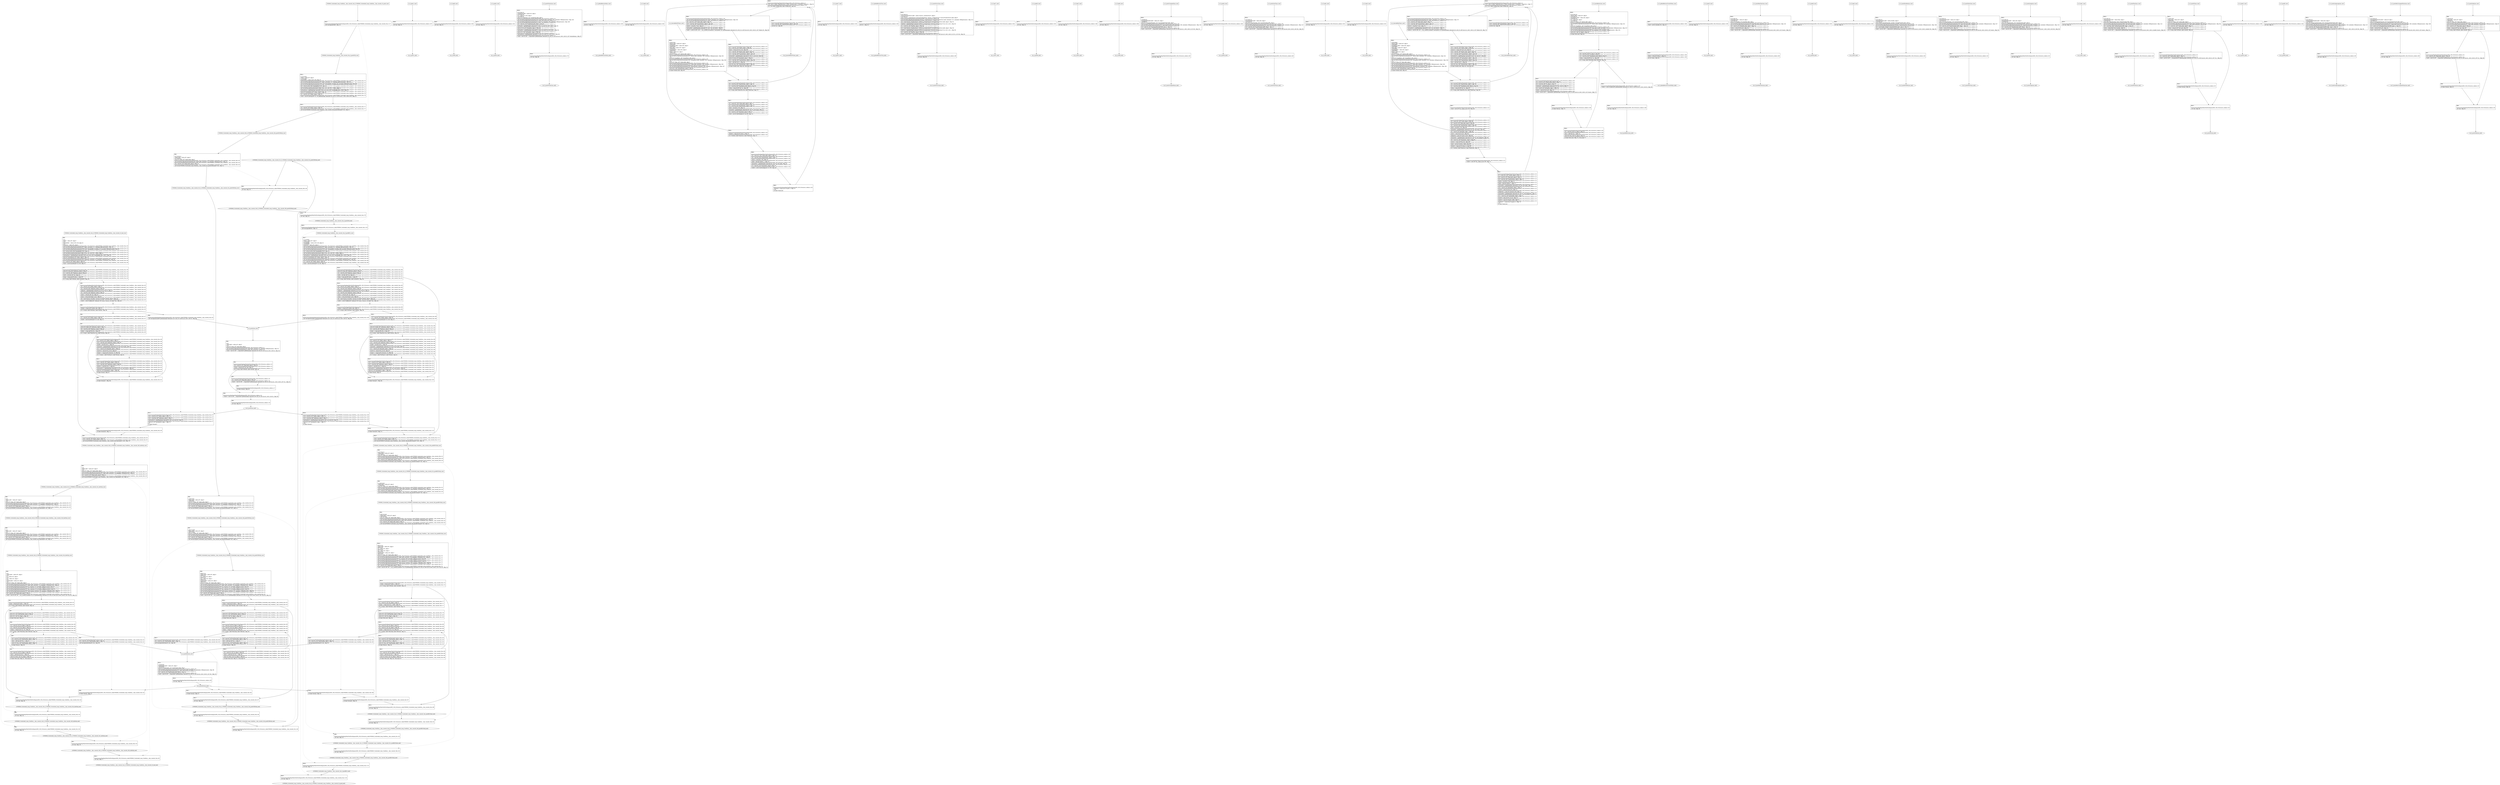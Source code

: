 digraph "icfg graph" {
BBCWE606_Unchecked_Loop_Condition__char_console_54c_ll_CWE606_Unchecked_Loop_Condition__char_console_54c_goodG2BSink_end [label="{CWE606_Unchecked_Loop_Condition__char_console_54c_ll_CWE606_Unchecked_Loop_Condition__char_console_54c_goodG2BSink_end}"];
BBio_ll_good1_end [label="{io_ll_good1_end}"];
BBio_ll_bad6_end [label="{io_ll_bad6_end}"];
BBio_ll_good5_end [label="{io_ll_good5_end}"];
BBCWE606_Unchecked_Loop_Condition__char_console_54b_ll_CWE606_Unchecked_Loop_Condition__char_console_54b_goodB2GSink_end [label="{CWE606_Unchecked_Loop_Condition__char_console_54b_ll_CWE606_Unchecked_Loop_Condition__char_console_54b_goodB2GSink_end}"];
BBio_ll_printWcharLine_end [label="{io_ll_printWcharLine_end}"];
BBio_ll_globalReturnsFalse_end [label="{io_ll_globalReturnsFalse_end}"];
BBCWE606_Unchecked_Loop_Condition__char_console_54b_ll_CWE606_Unchecked_Loop_Condition__char_console_54b_goodG2BSink_end [label="{CWE606_Unchecked_Loop_Condition__char_console_54b_ll_CWE606_Unchecked_Loop_Condition__char_console_54b_goodG2BSink_end}"];
BBio_ll_bad8_end [label="{io_ll_bad8_end}"];
BBio_ll_decodeHexWChars_end [label="{io_ll_decodeHexWChars_end}"];
BBio_ll_good7_end [label="{io_ll_good7_end}"];
BBCWE606_Unchecked_Loop_Condition__char_console_54e_ll_CWE606_Unchecked_Loop_Condition__char_console_54e_goodG2BSink_end [label="{CWE606_Unchecked_Loop_Condition__char_console_54e_ll_CWE606_Unchecked_Loop_Condition__char_console_54e_goodG2BSink_end}"];
BBio_ll_globalReturnsTrue_end [label="{io_ll_globalReturnsTrue_end}"];
BBio_ll_printStructLine_end [label="{io_ll_printStructLine_end}"];
BBio_ll_bad7_end [label="{io_ll_bad7_end}"];
BBio_ll_good6_end [label="{io_ll_good6_end}"];
BBio_ll_bad2_end [label="{io_ll_bad2_end}"];
BBio_ll_bad9_end [label="{io_ll_bad9_end}"];
BBio_ll_printUnsignedLine_end [label="{io_ll_printUnsignedLine_end}"];
BBio_ll_good4_end [label="{io_ll_good4_end}"];
BBio_ll_printSizeTLine_end [label="{io_ll_printSizeTLine_end}"];
BBio_ll_bad5_end [label="{io_ll_bad5_end}"];
BBCWE606_Unchecked_Loop_Condition__char_console_54d_ll_CWE606_Unchecked_Loop_Condition__char_console_54d_goodG2BSink_end [label="{CWE606_Unchecked_Loop_Condition__char_console_54d_ll_CWE606_Unchecked_Loop_Condition__char_console_54d_goodG2BSink_end}"];
BBio_ll_printLine_end [label="{io_ll_printLine_end}"];
BBCWE606_Unchecked_Loop_Condition__char_console_54d_ll_CWE606_Unchecked_Loop_Condition__char_console_54d_badSink_end [label="{CWE606_Unchecked_Loop_Condition__char_console_54d_ll_CWE606_Unchecked_Loop_Condition__char_console_54d_badSink_end}"];
BBio_ll_bad4_end [label="{io_ll_bad4_end}"];
BBio_ll_decodeHexChars_end [label="{io_ll_decodeHexChars_end}"];
BBio_ll_printBytesLine_end [label="{io_ll_printBytesLine_end}"];
BBio_ll_globalReturnsTrueOrFalse_end [label="{io_ll_globalReturnsTrueOrFalse_end}"];
BBCWE606_Unchecked_Loop_Condition__char_console_54e_ll_CWE606_Unchecked_Loop_Condition__char_console_54e_goodB2GSink_end [label="{CWE606_Unchecked_Loop_Condition__char_console_54e_ll_CWE606_Unchecked_Loop_Condition__char_console_54e_goodB2GSink_end}"];
BBio_ll_good3_end [label="{io_ll_good3_end}"];
BBCWE606_Unchecked_Loop_Condition__char_console_54b_ll_CWE606_Unchecked_Loop_Condition__char_console_54b_badSink_end [label="{CWE606_Unchecked_Loop_Condition__char_console_54b_ll_CWE606_Unchecked_Loop_Condition__char_console_54b_badSink_end}"];
BBCWE606_Unchecked_Loop_Condition__char_console_54c_ll_CWE606_Unchecked_Loop_Condition__char_console_54c_badSink_end [label="{CWE606_Unchecked_Loop_Condition__char_console_54c_ll_CWE606_Unchecked_Loop_Condition__char_console_54c_badSink_end}"];
BBio_ll_printHexCharLine_end [label="{io_ll_printHexCharLine_end}"];
BBio_ll_good9_end [label="{io_ll_good9_end}"];
BBio_ll_bad3_end [label="{io_ll_bad3_end}"];
BBCWE606_Unchecked_Loop_Condition__char_console_54c_ll_CWE606_Unchecked_Loop_Condition__char_console_54c_goodB2GSink_end [label="{CWE606_Unchecked_Loop_Condition__char_console_54c_ll_CWE606_Unchecked_Loop_Condition__char_console_54c_goodB2GSink_end}"];
BBCWE606_Unchecked_Loop_Condition__char_console_54a_ll_CWE606_Unchecked_Loop_Condition__char_console_54_bad_end [label="{CWE606_Unchecked_Loop_Condition__char_console_54a_ll_CWE606_Unchecked_Loop_Condition__char_console_54_bad_end}"];
BBio_ll_printDoubleLine_end [label="{io_ll_printDoubleLine_end}"];
BBio_ll_printShortLine_end [label="{io_ll_printShortLine_end}"];
BBCWE606_Unchecked_Loop_Condition__char_console_54e_ll_CWE606_Unchecked_Loop_Condition__char_console_54e_badSink_end [label="{CWE606_Unchecked_Loop_Condition__char_console_54e_ll_CWE606_Unchecked_Loop_Condition__char_console_54e_badSink_end}"];
BBio_ll_printLongLine_end [label="{io_ll_printLongLine_end}"];
BBCWE606_Unchecked_Loop_Condition__char_console_54a_ll_CWE606_Unchecked_Loop_Condition__char_console_54_good_end [label="{CWE606_Unchecked_Loop_Condition__char_console_54a_ll_CWE606_Unchecked_Loop_Condition__char_console_54_good_end}"];
BBio_ll_bad1_end [label="{io_ll_bad1_end}"];
BBCWE606_Unchecked_Loop_Condition__char_console_54a_ll_goodG2B_end [label="{CWE606_Unchecked_Loop_Condition__char_console_54a_ll_goodG2B_end}"];
BBCWE606_Unchecked_Loop_Condition__char_console_54a_ll_goodB2G_end [label="{CWE606_Unchecked_Loop_Condition__char_console_54a_ll_goodB2G_end}"];
BBio_ll_printFloatLine_end [label="{io_ll_printFloatLine_end}"];
BBCWE606_Unchecked_Loop_Condition__char_console_54d_ll_CWE606_Unchecked_Loop_Condition__char_console_54d_goodB2GSink_end [label="{CWE606_Unchecked_Loop_Condition__char_console_54d_ll_CWE606_Unchecked_Loop_Condition__char_console_54d_goodB2GSink_end}"];
BBio_ll_printWLine_end [label="{io_ll_printWLine_end}"];
BBio_ll_good2_end [label="{io_ll_good2_end}"];
BBio_ll_printIntLine_end [label="{io_ll_printIntLine_end}"];
BBio_ll_good8_end [label="{io_ll_good8_end}"];
BBio_ll_printLongLongLine_end [label="{io_ll_printLongLongLine_end}"];
BBio_ll_printHexUnsignedCharLine_end [label="{io_ll_printHexUnsignedCharLine_end}"];
BBio_ll_printSinkLine_end [label="{io_ll_printSinkLine_end}"];
BBCWE606_Unchecked_Loop_Condition__char_console_54c_ll_CWE606_Unchecked_Loop_Condition__char_console_54c_goodG2BSink_start [label="{CWE606_Unchecked_Loop_Condition__char_console_54c_ll_CWE606_Unchecked_Loop_Condition__char_console_54c_goodG2BSink_start}", shape=record];
CWE606_Unchecked_Loop_Condition__char_console_54c_ll_CWE606_Unchecked_Loop_Condition__char_console_54c_goodG2BSinkBB2 [label="{BB2:\l\l/:139547832\l
  %data.addr = alloca i8*, align 8\l
/:139547832\l
  store i8* %data, i8** %data.addr, align 8\l
/home/raoxue/Desktop/MemVerif/workspace/000_109_010/source_code/CWE606_Unchecked_Loop_Condition__char_console_54c.c:43\l
  call void @llvm.dbg.declare(metadata i8** %data.addr, metadata !18, metadata !DIExpression()), !dbg !19\l
/home/raoxue/Desktop/MemVerif/workspace/000_109_010/source_code/CWE606_Unchecked_Loop_Condition__char_console_54c.c:45\l
  %0 = load i8*, i8** %data.addr, align 8, !dbg !14\l
/home/raoxue/Desktop/MemVerif/workspace/000_109_010/source_code/CWE606_Unchecked_Loop_Condition__char_console_54c.c:45\l
  call void @CWE606_Unchecked_Loop_Condition__char_console_54d_goodG2BSink(i8* %0), !dbg !15\l
}", shape=record];
CWE606_Unchecked_Loop_Condition__char_console_54c_ll_CWE606_Unchecked_Loop_Condition__char_console_54c_goodG2BSinkBB2 [label="{BB2:\l\l/:139547832\l
  %data.addr = alloca i8*, align 8\l
/:139547832\l
  store i8* %data, i8** %data.addr, align 8\l
/home/raoxue/Desktop/MemVerif/workspace/000_109_010/source_code/CWE606_Unchecked_Loop_Condition__char_console_54c.c:43\l
  call void @llvm.dbg.declare(metadata i8** %data.addr, metadata !18, metadata !DIExpression()), !dbg !19\l
/home/raoxue/Desktop/MemVerif/workspace/000_109_010/source_code/CWE606_Unchecked_Loop_Condition__char_console_54c.c:45\l
  %0 = load i8*, i8** %data.addr, align 8, !dbg !14\l
/home/raoxue/Desktop/MemVerif/workspace/000_109_010/source_code/CWE606_Unchecked_Loop_Condition__char_console_54c.c:45\l
  call void @CWE606_Unchecked_Loop_Condition__char_console_54d_goodG2BSink(i8* %0), !dbg !15\l
}", shape=record];
CWE606_Unchecked_Loop_Condition__char_console_54c_ll_CWE606_Unchecked_Loop_Condition__char_console_54c_goodG2BSinkBB3 [label="{BB3:\l\l/home/raoxue/Desktop/MemVerif/workspace/000_109_010/source_code/CWE606_Unchecked_Loop_Condition__char_console_54c.c:46\l
  ret void, !dbg !16\l
}", shape=record];
BBio_ll_good1_start [label="{io_ll_good1_start}", shape=record];
io_ll_good1BB69 [label="{BB69:\l\l/home/raoxue/Desktop/MemVerif/workspace/000_109_010/source_code/io.c:187\l
  ret void, !dbg !52\l
}", shape=record];
BBio_ll_bad6_start [label="{io_ll_bad6_start}", shape=record];
io_ll_bad6BB83 [label="{BB83:\l\l/home/raoxue/Desktop/MemVerif/workspace/000_109_010/source_code/io.c:203\l
  ret void, !dbg !52\l
}", shape=record];
BBio_ll_good5_start [label="{io_ll_good5_start}", shape=record];
io_ll_good5BB73 [label="{BB73:\l\l/home/raoxue/Desktop/MemVerif/workspace/000_109_010/source_code/io.c:191\l
  ret void, !dbg !52\l
}", shape=record];
BBCWE606_Unchecked_Loop_Condition__char_console_54b_ll_CWE606_Unchecked_Loop_Condition__char_console_54b_goodB2GSink_start [label="{CWE606_Unchecked_Loop_Condition__char_console_54b_ll_CWE606_Unchecked_Loop_Condition__char_console_54b_goodB2GSink_start}", shape=record];
CWE606_Unchecked_Loop_Condition__char_console_54b_ll_CWE606_Unchecked_Loop_Condition__char_console_54b_goodB2GSinkBB4 [label="{BB4:\l\l/:4237385472\l
  %data.addr = alloca i8*, align 8\l
/:4237385472\l
  store i8* %data, i8** %data.addr, align 8\l
/home/raoxue/Desktop/MemVerif/workspace/000_109_010/source_code/CWE606_Unchecked_Loop_Condition__char_console_54b.c:51\l
  call void @llvm.dbg.declare(metadata i8** %data.addr, metadata !24, metadata !DIExpression()), !dbg !25\l
/home/raoxue/Desktop/MemVerif/workspace/000_109_010/source_code/CWE606_Unchecked_Loop_Condition__char_console_54b.c:53\l
  %0 = load i8*, i8** %data.addr, align 8, !dbg !14\l
/home/raoxue/Desktop/MemVerif/workspace/000_109_010/source_code/CWE606_Unchecked_Loop_Condition__char_console_54b.c:53\l
  call void @CWE606_Unchecked_Loop_Condition__char_console_54c_goodB2GSink(i8* %0), !dbg !15\l
}", shape=record];
CWE606_Unchecked_Loop_Condition__char_console_54b_ll_CWE606_Unchecked_Loop_Condition__char_console_54b_goodB2GSinkBB4 [label="{BB4:\l\l/:4237385472\l
  %data.addr = alloca i8*, align 8\l
/:4237385472\l
  store i8* %data, i8** %data.addr, align 8\l
/home/raoxue/Desktop/MemVerif/workspace/000_109_010/source_code/CWE606_Unchecked_Loop_Condition__char_console_54b.c:51\l
  call void @llvm.dbg.declare(metadata i8** %data.addr, metadata !24, metadata !DIExpression()), !dbg !25\l
/home/raoxue/Desktop/MemVerif/workspace/000_109_010/source_code/CWE606_Unchecked_Loop_Condition__char_console_54b.c:53\l
  %0 = load i8*, i8** %data.addr, align 8, !dbg !14\l
/home/raoxue/Desktop/MemVerif/workspace/000_109_010/source_code/CWE606_Unchecked_Loop_Condition__char_console_54b.c:53\l
  call void @CWE606_Unchecked_Loop_Condition__char_console_54c_goodB2GSink(i8* %0), !dbg !15\l
}", shape=record];
CWE606_Unchecked_Loop_Condition__char_console_54b_ll_CWE606_Unchecked_Loop_Condition__char_console_54b_goodB2GSinkBB5 [label="{BB5:\l\l/home/raoxue/Desktop/MemVerif/workspace/000_109_010/source_code/CWE606_Unchecked_Loop_Condition__char_console_54b.c:54\l
  ret void, !dbg !16\l
}", shape=record];
BBio_ll_printWcharLine_start [label="{io_ll_printWcharLine_start}", shape=record];
io_ll_printWcharLineBB28 [label="{BB28:\l\l/:4167365120\l
  %wideChar.addr = alloca i32, align 4\l
/:4167365120\l
  %s = alloca [2 x i32], align 4\l
/:4167365120\l
  store i32 %wideChar, i32* %wideChar.addr, align 4\l
/home/raoxue/Desktop/MemVerif/workspace/000_109_010/source_code/io.c:70\l
  call void @llvm.dbg.declare(metadata i32* %wideChar.addr, metadata !162, metadata !DIExpression()), !dbg !163\l
/home/raoxue/Desktop/MemVerif/workspace/000_109_010/source_code/io.c:74\l
  call void @llvm.dbg.declare(metadata [2 x i32]* %s, metadata !164, metadata !DIExpression()), !dbg !168\l
/home/raoxue/Desktop/MemVerif/workspace/000_109_010/source_code/io.c:75\l
  %0 = load i32, i32* %wideChar.addr, align 4, !dbg !61\l
/home/raoxue/Desktop/MemVerif/workspace/000_109_010/source_code/io.c:75\l
  %arrayidx = getelementptr inbounds [2 x i32], [2 x i32]* %s, i64 0, i64 0, !dbg !62\l
/home/raoxue/Desktop/MemVerif/workspace/000_109_010/source_code/io.c:75\l
  store i32 %0, i32* %arrayidx, align 4, !dbg !63\l
/home/raoxue/Desktop/MemVerif/workspace/000_109_010/source_code/io.c:76\l
  %arrayidx1 = getelementptr inbounds [2 x i32], [2 x i32]* %s, i64 0, i64 1, !dbg !64\l
/home/raoxue/Desktop/MemVerif/workspace/000_109_010/source_code/io.c:76\l
  store i32 0, i32* %arrayidx1, align 4, !dbg !65\l
/home/raoxue/Desktop/MemVerif/workspace/000_109_010/source_code/io.c:77\l
  %arraydecay = getelementptr inbounds [2 x i32], [2 x i32]* %s, i64 0, i64 0, !dbg !66\l
/home/raoxue/Desktop/MemVerif/workspace/000_109_010/source_code/io.c:77\l
  %call = call i32 (i8*, ...) @printf(i8* getelementptr inbounds ([5 x i8], [5 x i8]* @.str.10, i64 0, i64 0), i32* %arraydecay), !dbg !67\l
}", shape=record];
io_ll_printWcharLineBB28 [label="{BB28:\l\l/:4167365120\l
  %wideChar.addr = alloca i32, align 4\l
/:4167365120\l
  %s = alloca [2 x i32], align 4\l
/:4167365120\l
  store i32 %wideChar, i32* %wideChar.addr, align 4\l
/home/raoxue/Desktop/MemVerif/workspace/000_109_010/source_code/io.c:70\l
  call void @llvm.dbg.declare(metadata i32* %wideChar.addr, metadata !162, metadata !DIExpression()), !dbg !163\l
/home/raoxue/Desktop/MemVerif/workspace/000_109_010/source_code/io.c:74\l
  call void @llvm.dbg.declare(metadata [2 x i32]* %s, metadata !164, metadata !DIExpression()), !dbg !168\l
/home/raoxue/Desktop/MemVerif/workspace/000_109_010/source_code/io.c:75\l
  %0 = load i32, i32* %wideChar.addr, align 4, !dbg !61\l
/home/raoxue/Desktop/MemVerif/workspace/000_109_010/source_code/io.c:75\l
  %arrayidx = getelementptr inbounds [2 x i32], [2 x i32]* %s, i64 0, i64 0, !dbg !62\l
/home/raoxue/Desktop/MemVerif/workspace/000_109_010/source_code/io.c:75\l
  store i32 %0, i32* %arrayidx, align 4, !dbg !63\l
/home/raoxue/Desktop/MemVerif/workspace/000_109_010/source_code/io.c:76\l
  %arrayidx1 = getelementptr inbounds [2 x i32], [2 x i32]* %s, i64 0, i64 1, !dbg !64\l
/home/raoxue/Desktop/MemVerif/workspace/000_109_010/source_code/io.c:76\l
  store i32 0, i32* %arrayidx1, align 4, !dbg !65\l
/home/raoxue/Desktop/MemVerif/workspace/000_109_010/source_code/io.c:77\l
  %arraydecay = getelementptr inbounds [2 x i32], [2 x i32]* %s, i64 0, i64 0, !dbg !66\l
/home/raoxue/Desktop/MemVerif/workspace/000_109_010/source_code/io.c:77\l
  %call = call i32 (i8*, ...) @printf(i8* getelementptr inbounds ([5 x i8], [5 x i8]* @.str.10, i64 0, i64 0), i32* %arraydecay), !dbg !67\l
}", shape=record];
io_ll_printWcharLineBB29 [label="{BB29:\l\l/home/raoxue/Desktop/MemVerif/workspace/000_109_010/source_code/io.c:78\l
  ret void, !dbg !68\l
}", shape=record];
BBio_ll_globalReturnsFalse_start [label="{io_ll_globalReturnsFalse_start}", shape=record];
io_ll_globalReturnsFalseBB66 [label="{BB66:\l\l/home/raoxue/Desktop/MemVerif/workspace/000_109_010/source_code/io.c:163\l
  ret i32 0, !dbg !52\l
}", shape=record];
BBCWE606_Unchecked_Loop_Condition__char_console_54b_ll_CWE606_Unchecked_Loop_Condition__char_console_54b_goodG2BSink_start [label="{CWE606_Unchecked_Loop_Condition__char_console_54b_ll_CWE606_Unchecked_Loop_Condition__char_console_54b_goodG2BSink_start}", shape=record];
CWE606_Unchecked_Loop_Condition__char_console_54b_ll_CWE606_Unchecked_Loop_Condition__char_console_54b_goodG2BSinkBB2 [label="{BB2:\l\l/:3273353512\l
  %data.addr = alloca i8*, align 8\l
/:3273353512\l
  store i8* %data, i8** %data.addr, align 8\l
/home/raoxue/Desktop/MemVerif/workspace/000_109_010/source_code/CWE606_Unchecked_Loop_Condition__char_console_54b.c:43\l
  call void @llvm.dbg.declare(metadata i8** %data.addr, metadata !18, metadata !DIExpression()), !dbg !19\l
/home/raoxue/Desktop/MemVerif/workspace/000_109_010/source_code/CWE606_Unchecked_Loop_Condition__char_console_54b.c:45\l
  %0 = load i8*, i8** %data.addr, align 8, !dbg !14\l
/home/raoxue/Desktop/MemVerif/workspace/000_109_010/source_code/CWE606_Unchecked_Loop_Condition__char_console_54b.c:45\l
  call void @CWE606_Unchecked_Loop_Condition__char_console_54c_goodG2BSink(i8* %0), !dbg !15\l
}", shape=record];
CWE606_Unchecked_Loop_Condition__char_console_54b_ll_CWE606_Unchecked_Loop_Condition__char_console_54b_goodG2BSinkBB2 [label="{BB2:\l\l/:3273353512\l
  %data.addr = alloca i8*, align 8\l
/:3273353512\l
  store i8* %data, i8** %data.addr, align 8\l
/home/raoxue/Desktop/MemVerif/workspace/000_109_010/source_code/CWE606_Unchecked_Loop_Condition__char_console_54b.c:43\l
  call void @llvm.dbg.declare(metadata i8** %data.addr, metadata !18, metadata !DIExpression()), !dbg !19\l
/home/raoxue/Desktop/MemVerif/workspace/000_109_010/source_code/CWE606_Unchecked_Loop_Condition__char_console_54b.c:45\l
  %0 = load i8*, i8** %data.addr, align 8, !dbg !14\l
/home/raoxue/Desktop/MemVerif/workspace/000_109_010/source_code/CWE606_Unchecked_Loop_Condition__char_console_54b.c:45\l
  call void @CWE606_Unchecked_Loop_Condition__char_console_54c_goodG2BSink(i8* %0), !dbg !15\l
}", shape=record];
CWE606_Unchecked_Loop_Condition__char_console_54b_ll_CWE606_Unchecked_Loop_Condition__char_console_54b_goodG2BSinkBB3 [label="{BB3:\l\l/home/raoxue/Desktop/MemVerif/workspace/000_109_010/source_code/CWE606_Unchecked_Loop_Condition__char_console_54b.c:46\l
  ret void, !dbg !16\l
}", shape=record];
BBio_ll_bad8_start [label="{io_ll_bad8_start}", shape=record];
io_ll_bad8BB85 [label="{BB85:\l\l/home/raoxue/Desktop/MemVerif/workspace/000_109_010/source_code/io.c:205\l
  ret void, !dbg !52\l
}", shape=record];
BBio_ll_decodeHexWChars_start [label="{io_ll_decodeHexWChars_start}", shape=record];
io_ll_decodeHexWCharsBB55 [label="{BB55:\l\l/:108235336\l
  %bytes.addr = alloca i8*, align 8\l
/:108235336\l
  %numBytes.addr = alloca i64, align 8\l
/:108235336\l
  %hex.addr = alloca i32*, align 8\l
/:108235336\l
  %numWritten = alloca i64, align 8\l
/:108235336\l
  %byte = alloca i32, align 4\l
/:108235336\l
  store i8* %bytes, i8** %bytes.addr, align 8\l
/home/raoxue/Desktop/MemVerif/workspace/000_109_010/source_code/io.c:135\l
  call void @llvm.dbg.declare(metadata i8** %bytes.addr, metadata !290, metadata !DIExpression()), !dbg !291\l
/:135\l
  store i64 %numBytes, i64* %numBytes.addr, align 8\l
/home/raoxue/Desktop/MemVerif/workspace/000_109_010/source_code/io.c:135\l
  call void @llvm.dbg.declare(metadata i64* %numBytes.addr, metadata !292, metadata !DIExpression()), !dbg !293\l
/:135\l
  store i32* %hex, i32** %hex.addr, align 8\l
/home/raoxue/Desktop/MemVerif/workspace/000_109_010/source_code/io.c:135\l
  call void @llvm.dbg.declare(metadata i32** %hex.addr, metadata !294, metadata !DIExpression()), !dbg !295\l
/home/raoxue/Desktop/MemVerif/workspace/000_109_010/source_code/io.c:137\l
  call void @llvm.dbg.declare(metadata i64* %numWritten, metadata !296, metadata !DIExpression()), !dbg !297\l
/home/raoxue/Desktop/MemVerif/workspace/000_109_010/source_code/io.c:137\l
  store i64 0, i64* %numWritten, align 8, !dbg !65\l
/home/raoxue/Desktop/MemVerif/workspace/000_109_010/source_code/io.c:143\l
  br label %while.cond, !dbg !66\l
}", shape=record];
io_ll_decodeHexWCharsBB56 [label="{BB56:\l\l/home/raoxue/Desktop/MemVerif/workspace/000_109_010/source_code/io.c:143\l
  %0 = load i64, i64* %numWritten, align 8, !dbg !67\l
/home/raoxue/Desktop/MemVerif/workspace/000_109_010/source_code/io.c:143\l
  %1 = load i64, i64* %numBytes.addr, align 8, !dbg !68\l
/home/raoxue/Desktop/MemVerif/workspace/000_109_010/source_code/io.c:143\l
  %cmp = icmp ult i64 %0, %1, !dbg !69\l
/home/raoxue/Desktop/MemVerif/workspace/000_109_010/source_code/io.c:143\l
  br i1 %cmp, label %land.lhs.true, label %land.end, !dbg !70\l
}", shape=record];
io_ll_decodeHexWCharsBB57 [label="{BB57:\l\l/home/raoxue/Desktop/MemVerif/workspace/000_109_010/source_code/io.c:143\l
  %2 = load i32*, i32** %hex.addr, align 8, !dbg !71\l
/home/raoxue/Desktop/MemVerif/workspace/000_109_010/source_code/io.c:143\l
  %3 = load i64, i64* %numWritten, align 8, !dbg !72\l
/home/raoxue/Desktop/MemVerif/workspace/000_109_010/source_code/io.c:143\l
  %mul = mul i64 2, %3, !dbg !73\l
/home/raoxue/Desktop/MemVerif/workspace/000_109_010/source_code/io.c:143\l
  %arrayidx = getelementptr inbounds i32, i32* %2, i64 %mul, !dbg !71\l
/home/raoxue/Desktop/MemVerif/workspace/000_109_010/source_code/io.c:143\l
  %4 = load i32, i32* %arrayidx, align 4, !dbg !71\l
/home/raoxue/Desktop/MemVerif/workspace/000_109_010/source_code/io.c:143\l
  %call = call i32 @iswxdigit(i32 %4) #5, !dbg !74\l
}", shape=record];
io_ll_decodeHexWCharsBB57 [label="{BB57:\l\l/home/raoxue/Desktop/MemVerif/workspace/000_109_010/source_code/io.c:143\l
  %2 = load i32*, i32** %hex.addr, align 8, !dbg !71\l
/home/raoxue/Desktop/MemVerif/workspace/000_109_010/source_code/io.c:143\l
  %3 = load i64, i64* %numWritten, align 8, !dbg !72\l
/home/raoxue/Desktop/MemVerif/workspace/000_109_010/source_code/io.c:143\l
  %mul = mul i64 2, %3, !dbg !73\l
/home/raoxue/Desktop/MemVerif/workspace/000_109_010/source_code/io.c:143\l
  %arrayidx = getelementptr inbounds i32, i32* %2, i64 %mul, !dbg !71\l
/home/raoxue/Desktop/MemVerif/workspace/000_109_010/source_code/io.c:143\l
  %4 = load i32, i32* %arrayidx, align 4, !dbg !71\l
/home/raoxue/Desktop/MemVerif/workspace/000_109_010/source_code/io.c:143\l
  %call = call i32 @iswxdigit(i32 %4) #5, !dbg !74\l
}", shape=record];
io_ll_decodeHexWCharsBB59 [label="{BB59:\l\l/home/raoxue/Desktop/MemVerif/workspace/000_109_010/source_code/io.c:143\l
  %tobool = icmp ne i32 %call, 0, !dbg !74\l
/home/raoxue/Desktop/MemVerif/workspace/000_109_010/source_code/io.c:143\l
  br i1 %tobool, label %land.rhs, label %land.end, !dbg !75\l
}", shape=record];
io_ll_decodeHexWCharsBB60 [label="{BB60:\l\l/home/raoxue/Desktop/MemVerif/workspace/000_109_010/source_code/io.c:143\l
  %5 = load i32*, i32** %hex.addr, align 8, !dbg !76\l
/home/raoxue/Desktop/MemVerif/workspace/000_109_010/source_code/io.c:143\l
  %6 = load i64, i64* %numWritten, align 8, !dbg !77\l
/home/raoxue/Desktop/MemVerif/workspace/000_109_010/source_code/io.c:143\l
  %mul1 = mul i64 2, %6, !dbg !78\l
/home/raoxue/Desktop/MemVerif/workspace/000_109_010/source_code/io.c:143\l
  %add = add i64 %mul1, 1, !dbg !79\l
/home/raoxue/Desktop/MemVerif/workspace/000_109_010/source_code/io.c:143\l
  %arrayidx2 = getelementptr inbounds i32, i32* %5, i64 %add, !dbg !76\l
/home/raoxue/Desktop/MemVerif/workspace/000_109_010/source_code/io.c:143\l
  %7 = load i32, i32* %arrayidx2, align 4, !dbg !76\l
/home/raoxue/Desktop/MemVerif/workspace/000_109_010/source_code/io.c:143\l
  %call3 = call i32 @iswxdigit(i32 %7) #5, !dbg !80\l
}", shape=record];
io_ll_decodeHexWCharsBB60 [label="{BB60:\l\l/home/raoxue/Desktop/MemVerif/workspace/000_109_010/source_code/io.c:143\l
  %5 = load i32*, i32** %hex.addr, align 8, !dbg !76\l
/home/raoxue/Desktop/MemVerif/workspace/000_109_010/source_code/io.c:143\l
  %6 = load i64, i64* %numWritten, align 8, !dbg !77\l
/home/raoxue/Desktop/MemVerif/workspace/000_109_010/source_code/io.c:143\l
  %mul1 = mul i64 2, %6, !dbg !78\l
/home/raoxue/Desktop/MemVerif/workspace/000_109_010/source_code/io.c:143\l
  %add = add i64 %mul1, 1, !dbg !79\l
/home/raoxue/Desktop/MemVerif/workspace/000_109_010/source_code/io.c:143\l
  %arrayidx2 = getelementptr inbounds i32, i32* %5, i64 %add, !dbg !76\l
/home/raoxue/Desktop/MemVerif/workspace/000_109_010/source_code/io.c:143\l
  %7 = load i32, i32* %arrayidx2, align 4, !dbg !76\l
/home/raoxue/Desktop/MemVerif/workspace/000_109_010/source_code/io.c:143\l
  %call3 = call i32 @iswxdigit(i32 %7) #5, !dbg !80\l
}", shape=record];
io_ll_decodeHexWCharsBB61 [label="{BB61:\l\l/home/raoxue/Desktop/MemVerif/workspace/000_109_010/source_code/io.c:143\l
  %tobool4 = icmp ne i32 %call3, 0, !dbg !75\l
/:143\l
  br label %land.end\l
}", shape=record];
io_ll_decodeHexWCharsBB58 [label="{BB58:\l\l/home/raoxue/Desktop/MemVerif/workspace/000_109_010/source_code/io.c:0\l
  %8 = phi i1 [ false, %land.lhs.true ], [ false, %while.cond ], [ %tobool4, %land.rhs ], !dbg !81\l
/home/raoxue/Desktop/MemVerif/workspace/000_109_010/source_code/io.c:143\l
  br i1 %8, label %while.body, label %while.end, !dbg !66\l
}", shape=record];
io_ll_decodeHexWCharsBB62 [label="{BB62:\l\l/home/raoxue/Desktop/MemVerif/workspace/000_109_010/source_code/io.c:145\l
  call void @llvm.dbg.declare(metadata i32* %byte, metadata !314, metadata !DIExpression()), !dbg !316\l
/home/raoxue/Desktop/MemVerif/workspace/000_109_010/source_code/io.c:146\l
  %9 = load i32*, i32** %hex.addr, align 8, !dbg !85\l
/home/raoxue/Desktop/MemVerif/workspace/000_109_010/source_code/io.c:146\l
  %10 = load i64, i64* %numWritten, align 8, !dbg !86\l
/home/raoxue/Desktop/MemVerif/workspace/000_109_010/source_code/io.c:146\l
  %mul5 = mul i64 2, %10, !dbg !87\l
/home/raoxue/Desktop/MemVerif/workspace/000_109_010/source_code/io.c:146\l
  %arrayidx6 = getelementptr inbounds i32, i32* %9, i64 %mul5, !dbg !85\l
/home/raoxue/Desktop/MemVerif/workspace/000_109_010/source_code/io.c:146\l
  %call7 = call i32 (i32*, i32*, ...) @__isoc99_swscanf(i32* %arrayidx6, i32* getelementptr inbounds ([5 x i32], [5 x i32]* @.str.16, i64 0, i64 0), i32* %byte) #5, !dbg !88\l
}", shape=record];
io_ll_decodeHexWCharsBB62 [label="{BB62:\l\l/home/raoxue/Desktop/MemVerif/workspace/000_109_010/source_code/io.c:145\l
  call void @llvm.dbg.declare(metadata i32* %byte, metadata !314, metadata !DIExpression()), !dbg !316\l
/home/raoxue/Desktop/MemVerif/workspace/000_109_010/source_code/io.c:146\l
  %9 = load i32*, i32** %hex.addr, align 8, !dbg !85\l
/home/raoxue/Desktop/MemVerif/workspace/000_109_010/source_code/io.c:146\l
  %10 = load i64, i64* %numWritten, align 8, !dbg !86\l
/home/raoxue/Desktop/MemVerif/workspace/000_109_010/source_code/io.c:146\l
  %mul5 = mul i64 2, %10, !dbg !87\l
/home/raoxue/Desktop/MemVerif/workspace/000_109_010/source_code/io.c:146\l
  %arrayidx6 = getelementptr inbounds i32, i32* %9, i64 %mul5, !dbg !85\l
/home/raoxue/Desktop/MemVerif/workspace/000_109_010/source_code/io.c:146\l
  %call7 = call i32 (i32*, i32*, ...) @__isoc99_swscanf(i32* %arrayidx6, i32* getelementptr inbounds ([5 x i32], [5 x i32]* @.str.16, i64 0, i64 0), i32* %byte) #5, !dbg !88\l
}", shape=record];
io_ll_decodeHexWCharsBB64 [label="{BB64:\l\l/home/raoxue/Desktop/MemVerif/workspace/000_109_010/source_code/io.c:147\l
  %11 = load i32, i32* %byte, align 4, !dbg !89\l
/home/raoxue/Desktop/MemVerif/workspace/000_109_010/source_code/io.c:147\l
  %conv = trunc i32 %11 to i8, !dbg !90\l
/home/raoxue/Desktop/MemVerif/workspace/000_109_010/source_code/io.c:147\l
  %12 = load i8*, i8** %bytes.addr, align 8, !dbg !91\l
/home/raoxue/Desktop/MemVerif/workspace/000_109_010/source_code/io.c:147\l
  %13 = load i64, i64* %numWritten, align 8, !dbg !92\l
/home/raoxue/Desktop/MemVerif/workspace/000_109_010/source_code/io.c:147\l
  %arrayidx8 = getelementptr inbounds i8, i8* %12, i64 %13, !dbg !91\l
/home/raoxue/Desktop/MemVerif/workspace/000_109_010/source_code/io.c:147\l
  store i8 %conv, i8* %arrayidx8, align 1, !dbg !93\l
/home/raoxue/Desktop/MemVerif/workspace/000_109_010/source_code/io.c:148\l
  %14 = load i64, i64* %numWritten, align 8, !dbg !94\l
/home/raoxue/Desktop/MemVerif/workspace/000_109_010/source_code/io.c:148\l
  %inc = add i64 %14, 1, !dbg !94\l
/home/raoxue/Desktop/MemVerif/workspace/000_109_010/source_code/io.c:148\l
  store i64 %inc, i64* %numWritten, align 8, !dbg !94\l
/home/raoxue/Desktop/MemVerif/workspace/000_109_010/source_code/io.c:143\l
  br label %while.cond, !dbg !66, !llvm.loop !95\l
}", shape=record];
io_ll_decodeHexWCharsBB63 [label="{BB63:\l\l/home/raoxue/Desktop/MemVerif/workspace/000_109_010/source_code/io.c:151\l
  %15 = load i64, i64* %numWritten, align 8, !dbg !98\l
/home/raoxue/Desktop/MemVerif/workspace/000_109_010/source_code/io.c:151\l
  ret i64 %15, !dbg !99\l
}", shape=record];
BBio_ll_good7_start [label="{io_ll_good7_start}", shape=record];
io_ll_good7BB75 [label="{BB75:\l\l/home/raoxue/Desktop/MemVerif/workspace/000_109_010/source_code/io.c:193\l
  ret void, !dbg !52\l
}", shape=record];
BBCWE606_Unchecked_Loop_Condition__char_console_54e_ll_CWE606_Unchecked_Loop_Condition__char_console_54e_goodG2BSink_start [label="{CWE606_Unchecked_Loop_Condition__char_console_54e_ll_CWE606_Unchecked_Loop_Condition__char_console_54e_goodG2BSink_start}", shape=record];
CWE606_Unchecked_Loop_Condition__char_console_54e_ll_CWE606_Unchecked_Loop_Condition__char_console_54e_goodG2BSinkBB9 [label="{BB9:\l\l/:86597224\l
  %data.addr = alloca i8*, align 8\l
/:86597224\l
  %i = alloca i32, align 4\l
/:86597224\l
  %n = alloca i32, align 4\l
/:86597224\l
  %intVariable = alloca i32, align 4\l
/:86597224\l
  store i8* %data, i8** %data.addr, align 8\l
/home/raoxue/Desktop/MemVerif/workspace/000_109_010/source_code/CWE606_Unchecked_Loop_Condition__char_console_54e.c:51\l
  call void @llvm.dbg.declare(metadata i8** %data.addr, metadata !50, metadata !DIExpression()), !dbg !51\l
/home/raoxue/Desktop/MemVerif/workspace/000_109_010/source_code/CWE606_Unchecked_Loop_Condition__char_console_54e.c:54\l
  call void @llvm.dbg.declare(metadata i32* %i, metadata !52, metadata !DIExpression()), !dbg !54\l
/home/raoxue/Desktop/MemVerif/workspace/000_109_010/source_code/CWE606_Unchecked_Loop_Condition__char_console_54e.c:54\l
  call void @llvm.dbg.declare(metadata i32* %n, metadata !55, metadata !DIExpression()), !dbg !56\l
/home/raoxue/Desktop/MemVerif/workspace/000_109_010/source_code/CWE606_Unchecked_Loop_Condition__char_console_54e.c:54\l
  call void @llvm.dbg.declare(metadata i32* %intVariable, metadata !57, metadata !DIExpression()), !dbg !58\l
/home/raoxue/Desktop/MemVerif/workspace/000_109_010/source_code/CWE606_Unchecked_Loop_Condition__char_console_54e.c:55\l
  %0 = load i8*, i8** %data.addr, align 8, !dbg !22\l
/home/raoxue/Desktop/MemVerif/workspace/000_109_010/source_code/CWE606_Unchecked_Loop_Condition__char_console_54e.c:55\l
  %call = call i32 (i8*, i8*, ...) @__isoc99_sscanf(i8* %0, i8* getelementptr inbounds ([3 x i8], [3 x i8]* @.str, i64 0, i64 0), i32* %n) #4, !dbg !24\l
}", shape=record];
CWE606_Unchecked_Loop_Condition__char_console_54e_ll_CWE606_Unchecked_Loop_Condition__char_console_54e_goodG2BSinkBB9 [label="{BB9:\l\l/:86597224\l
  %data.addr = alloca i8*, align 8\l
/:86597224\l
  %i = alloca i32, align 4\l
/:86597224\l
  %n = alloca i32, align 4\l
/:86597224\l
  %intVariable = alloca i32, align 4\l
/:86597224\l
  store i8* %data, i8** %data.addr, align 8\l
/home/raoxue/Desktop/MemVerif/workspace/000_109_010/source_code/CWE606_Unchecked_Loop_Condition__char_console_54e.c:51\l
  call void @llvm.dbg.declare(metadata i8** %data.addr, metadata !50, metadata !DIExpression()), !dbg !51\l
/home/raoxue/Desktop/MemVerif/workspace/000_109_010/source_code/CWE606_Unchecked_Loop_Condition__char_console_54e.c:54\l
  call void @llvm.dbg.declare(metadata i32* %i, metadata !52, metadata !DIExpression()), !dbg !54\l
/home/raoxue/Desktop/MemVerif/workspace/000_109_010/source_code/CWE606_Unchecked_Loop_Condition__char_console_54e.c:54\l
  call void @llvm.dbg.declare(metadata i32* %n, metadata !55, metadata !DIExpression()), !dbg !56\l
/home/raoxue/Desktop/MemVerif/workspace/000_109_010/source_code/CWE606_Unchecked_Loop_Condition__char_console_54e.c:54\l
  call void @llvm.dbg.declare(metadata i32* %intVariable, metadata !57, metadata !DIExpression()), !dbg !58\l
/home/raoxue/Desktop/MemVerif/workspace/000_109_010/source_code/CWE606_Unchecked_Loop_Condition__char_console_54e.c:55\l
  %0 = load i8*, i8** %data.addr, align 8, !dbg !22\l
/home/raoxue/Desktop/MemVerif/workspace/000_109_010/source_code/CWE606_Unchecked_Loop_Condition__char_console_54e.c:55\l
  %call = call i32 (i8*, i8*, ...) @__isoc99_sscanf(i8* %0, i8* getelementptr inbounds ([3 x i8], [3 x i8]* @.str, i64 0, i64 0), i32* %n) #4, !dbg !24\l
}", shape=record];
CWE606_Unchecked_Loop_Condition__char_console_54e_ll_CWE606_Unchecked_Loop_Condition__char_console_54e_goodG2BSinkBB10 [label="{BB10:\l\l/home/raoxue/Desktop/MemVerif/workspace/000_109_010/source_code/CWE606_Unchecked_Loop_Condition__char_console_54e.c:55\l
  %cmp = icmp eq i32 %call, 1, !dbg !25\l
/home/raoxue/Desktop/MemVerif/workspace/000_109_010/source_code/CWE606_Unchecked_Loop_Condition__char_console_54e.c:55\l
  br i1 %cmp, label %if.then, label %if.end, !dbg !26\l
}", shape=record];
CWE606_Unchecked_Loop_Condition__char_console_54e_ll_CWE606_Unchecked_Loop_Condition__char_console_54e_goodG2BSinkBB11 [label="{BB11:\l\l/home/raoxue/Desktop/MemVerif/workspace/000_109_010/source_code/CWE606_Unchecked_Loop_Condition__char_console_54e.c:58\l
  store i32 0, i32* %intVariable, align 4, !dbg !27\l
/home/raoxue/Desktop/MemVerif/workspace/000_109_010/source_code/CWE606_Unchecked_Loop_Condition__char_console_54e.c:59\l
  store i32 0, i32* %i, align 4, !dbg !29\l
/home/raoxue/Desktop/MemVerif/workspace/000_109_010/source_code/CWE606_Unchecked_Loop_Condition__char_console_54e.c:59\l
  br label %for.cond, !dbg !31\l
}", shape=record];
CWE606_Unchecked_Loop_Condition__char_console_54e_ll_CWE606_Unchecked_Loop_Condition__char_console_54e_goodG2BSinkBB13 [label="{BB13:\l\l/home/raoxue/Desktop/MemVerif/workspace/000_109_010/source_code/CWE606_Unchecked_Loop_Condition__char_console_54e.c:59\l
  %1 = load i32, i32* %i, align 4, !dbg !32\l
/home/raoxue/Desktop/MemVerif/workspace/000_109_010/source_code/CWE606_Unchecked_Loop_Condition__char_console_54e.c:59\l
  %2 = load i32, i32* %n, align 4, !dbg !34\l
/home/raoxue/Desktop/MemVerif/workspace/000_109_010/source_code/CWE606_Unchecked_Loop_Condition__char_console_54e.c:59\l
  %cmp1 = icmp slt i32 %1, %2, !dbg !35\l
/home/raoxue/Desktop/MemVerif/workspace/000_109_010/source_code/CWE606_Unchecked_Loop_Condition__char_console_54e.c:59\l
  br i1 %cmp1, label %for.body, label %for.end, !dbg !36\l
}", shape=record];
CWE606_Unchecked_Loop_Condition__char_console_54e_ll_CWE606_Unchecked_Loop_Condition__char_console_54e_goodG2BSinkBB14 [label="{BB14:\l\l/home/raoxue/Desktop/MemVerif/workspace/000_109_010/source_code/CWE606_Unchecked_Loop_Condition__char_console_54e.c:62\l
  %3 = load i32, i32* %intVariable, align 4, !dbg !37\l
/home/raoxue/Desktop/MemVerif/workspace/000_109_010/source_code/CWE606_Unchecked_Loop_Condition__char_console_54e.c:62\l
  %inc = add nsw i32 %3, 1, !dbg !37\l
/home/raoxue/Desktop/MemVerif/workspace/000_109_010/source_code/CWE606_Unchecked_Loop_Condition__char_console_54e.c:62\l
  store i32 %inc, i32* %intVariable, align 4, !dbg !37\l
/home/raoxue/Desktop/MemVerif/workspace/000_109_010/source_code/CWE606_Unchecked_Loop_Condition__char_console_54e.c:63\l
  br label %for.inc, !dbg !39\l
}", shape=record];
CWE606_Unchecked_Loop_Condition__char_console_54e_ll_CWE606_Unchecked_Loop_Condition__char_console_54e_goodG2BSinkBB16 [label="{BB16:\l\l/home/raoxue/Desktop/MemVerif/workspace/000_109_010/source_code/CWE606_Unchecked_Loop_Condition__char_console_54e.c:59\l
  %4 = load i32, i32* %i, align 4, !dbg !40\l
/home/raoxue/Desktop/MemVerif/workspace/000_109_010/source_code/CWE606_Unchecked_Loop_Condition__char_console_54e.c:59\l
  %inc2 = add nsw i32 %4, 1, !dbg !40\l
/home/raoxue/Desktop/MemVerif/workspace/000_109_010/source_code/CWE606_Unchecked_Loop_Condition__char_console_54e.c:59\l
  store i32 %inc2, i32* %i, align 4, !dbg !40\l
/home/raoxue/Desktop/MemVerif/workspace/000_109_010/source_code/CWE606_Unchecked_Loop_Condition__char_console_54e.c:59\l
  br label %for.cond, !dbg !41, !llvm.loop !42\l
}", shape=record];
CWE606_Unchecked_Loop_Condition__char_console_54e_ll_CWE606_Unchecked_Loop_Condition__char_console_54e_goodG2BSinkBB15 [label="{BB15:\l\l/home/raoxue/Desktop/MemVerif/workspace/000_109_010/source_code/CWE606_Unchecked_Loop_Condition__char_console_54e.c:64\l
  %5 = load i32, i32* %intVariable, align 4, !dbg !45\l
/home/raoxue/Desktop/MemVerif/workspace/000_109_010/source_code/CWE606_Unchecked_Loop_Condition__char_console_54e.c:64\l
  call void @printIntLine(i32 %5), !dbg !46\l
}", shape=record];
CWE606_Unchecked_Loop_Condition__char_console_54e_ll_CWE606_Unchecked_Loop_Condition__char_console_54e_goodG2BSinkBB15 [label="{BB15:\l\l/home/raoxue/Desktop/MemVerif/workspace/000_109_010/source_code/CWE606_Unchecked_Loop_Condition__char_console_54e.c:64\l
  %5 = load i32, i32* %intVariable, align 4, !dbg !45\l
/home/raoxue/Desktop/MemVerif/workspace/000_109_010/source_code/CWE606_Unchecked_Loop_Condition__char_console_54e.c:64\l
  call void @printIntLine(i32 %5), !dbg !46\l
}", shape=record];
CWE606_Unchecked_Loop_Condition__char_console_54e_ll_CWE606_Unchecked_Loop_Condition__char_console_54e_goodG2BSinkBB17 [label="{BB17:\l\l/home/raoxue/Desktop/MemVerif/workspace/000_109_010/source_code/CWE606_Unchecked_Loop_Condition__char_console_54e.c:65\l
  br label %if.end, !dbg !47\l
}", shape=record];
CWE606_Unchecked_Loop_Condition__char_console_54e_ll_CWE606_Unchecked_Loop_Condition__char_console_54e_goodG2BSinkBB12 [label="{BB12:\l\l/home/raoxue/Desktop/MemVerif/workspace/000_109_010/source_code/CWE606_Unchecked_Loop_Condition__char_console_54e.c:67\l
  ret void, !dbg !48\l
}", shape=record];
BBio_ll_globalReturnsTrue_start [label="{io_ll_globalReturnsTrue_start}", shape=record];
io_ll_globalReturnsTrueBB65 [label="{BB65:\l\l/home/raoxue/Desktop/MemVerif/workspace/000_109_010/source_code/io.c:158\l
  ret i32 1, !dbg !52\l
}", shape=record];
BBio_ll_printStructLine_start [label="{io_ll_printStructLine_start}", shape=record];
io_ll_printStructLineBB36 [label="{BB36:\l\l/:4167365120\l
  %structTwoIntsStruct.addr = alloca %struct._twoIntsStruct*, align 8\l
/:4167365120\l
  store %struct._twoIntsStruct* %structTwoIntsStruct, %struct._twoIntsStruct** %structTwoIntsStruct.addr, align 8\l
/home/raoxue/Desktop/MemVerif/workspace/000_109_010/source_code/io.c:95\l
  call void @llvm.dbg.declare(metadata %struct._twoIntsStruct** %structTwoIntsStruct.addr, metadata !212, metadata !DIExpression()), !dbg !213\l
/home/raoxue/Desktop/MemVerif/workspace/000_109_010/source_code/io.c:97\l
  %0 = load %struct._twoIntsStruct*, %struct._twoIntsStruct** %structTwoIntsStruct.addr, align 8, !dbg !61\l
/home/raoxue/Desktop/MemVerif/workspace/000_109_010/source_code/io.c:97\l
  %intOne = getelementptr inbounds %struct._twoIntsStruct, %struct._twoIntsStruct* %0, i32 0, i32 0, !dbg !62\l
/home/raoxue/Desktop/MemVerif/workspace/000_109_010/source_code/io.c:97\l
  %1 = load i32, i32* %intOne, align 4, !dbg !62\l
/home/raoxue/Desktop/MemVerif/workspace/000_109_010/source_code/io.c:97\l
  %2 = load %struct._twoIntsStruct*, %struct._twoIntsStruct** %structTwoIntsStruct.addr, align 8, !dbg !63\l
/home/raoxue/Desktop/MemVerif/workspace/000_109_010/source_code/io.c:97\l
  %intTwo = getelementptr inbounds %struct._twoIntsStruct, %struct._twoIntsStruct* %2, i32 0, i32 1, !dbg !64\l
/home/raoxue/Desktop/MemVerif/workspace/000_109_010/source_code/io.c:97\l
  %3 = load i32, i32* %intTwo, align 4, !dbg !64\l
/home/raoxue/Desktop/MemVerif/workspace/000_109_010/source_code/io.c:97\l
  %call = call i32 (i8*, ...) @printf(i8* getelementptr inbounds ([10 x i8], [10 x i8]* @.str.13, i64 0, i64 0), i32 %1, i32 %3), !dbg !65\l
}", shape=record];
io_ll_printStructLineBB36 [label="{BB36:\l\l/:4167365120\l
  %structTwoIntsStruct.addr = alloca %struct._twoIntsStruct*, align 8\l
/:4167365120\l
  store %struct._twoIntsStruct* %structTwoIntsStruct, %struct._twoIntsStruct** %structTwoIntsStruct.addr, align 8\l
/home/raoxue/Desktop/MemVerif/workspace/000_109_010/source_code/io.c:95\l
  call void @llvm.dbg.declare(metadata %struct._twoIntsStruct** %structTwoIntsStruct.addr, metadata !212, metadata !DIExpression()), !dbg !213\l
/home/raoxue/Desktop/MemVerif/workspace/000_109_010/source_code/io.c:97\l
  %0 = load %struct._twoIntsStruct*, %struct._twoIntsStruct** %structTwoIntsStruct.addr, align 8, !dbg !61\l
/home/raoxue/Desktop/MemVerif/workspace/000_109_010/source_code/io.c:97\l
  %intOne = getelementptr inbounds %struct._twoIntsStruct, %struct._twoIntsStruct* %0, i32 0, i32 0, !dbg !62\l
/home/raoxue/Desktop/MemVerif/workspace/000_109_010/source_code/io.c:97\l
  %1 = load i32, i32* %intOne, align 4, !dbg !62\l
/home/raoxue/Desktop/MemVerif/workspace/000_109_010/source_code/io.c:97\l
  %2 = load %struct._twoIntsStruct*, %struct._twoIntsStruct** %structTwoIntsStruct.addr, align 8, !dbg !63\l
/home/raoxue/Desktop/MemVerif/workspace/000_109_010/source_code/io.c:97\l
  %intTwo = getelementptr inbounds %struct._twoIntsStruct, %struct._twoIntsStruct* %2, i32 0, i32 1, !dbg !64\l
/home/raoxue/Desktop/MemVerif/workspace/000_109_010/source_code/io.c:97\l
  %3 = load i32, i32* %intTwo, align 4, !dbg !64\l
/home/raoxue/Desktop/MemVerif/workspace/000_109_010/source_code/io.c:97\l
  %call = call i32 (i8*, ...) @printf(i8* getelementptr inbounds ([10 x i8], [10 x i8]* @.str.13, i64 0, i64 0), i32 %1, i32 %3), !dbg !65\l
}", shape=record];
io_ll_printStructLineBB37 [label="{BB37:\l\l/home/raoxue/Desktop/MemVerif/workspace/000_109_010/source_code/io.c:98\l
  ret void, !dbg !66\l
}", shape=record];
BBio_ll_bad7_start [label="{io_ll_bad7_start}", shape=record];
io_ll_bad7BB84 [label="{BB84:\l\l/home/raoxue/Desktop/MemVerif/workspace/000_109_010/source_code/io.c:204\l
  ret void, !dbg !52\l
}", shape=record];
BBio_ll_good6_start [label="{io_ll_good6_start}", shape=record];
io_ll_good6BB74 [label="{BB74:\l\l/home/raoxue/Desktop/MemVerif/workspace/000_109_010/source_code/io.c:192\l
  ret void, !dbg !52\l
}", shape=record];
BBio_ll_bad2_start [label="{io_ll_bad2_start}", shape=record];
io_ll_bad2BB79 [label="{BB79:\l\l/home/raoxue/Desktop/MemVerif/workspace/000_109_010/source_code/io.c:199\l
  ret void, !dbg !52\l
}", shape=record];
BBio_ll_bad9_start [label="{io_ll_bad9_start}", shape=record];
io_ll_bad9BB86 [label="{BB86:\l\l/home/raoxue/Desktop/MemVerif/workspace/000_109_010/source_code/io.c:206\l
  ret void, !dbg !52\l
}", shape=record];
BBio_ll_printUnsignedLine_start [label="{io_ll_printUnsignedLine_start}", shape=record];
io_ll_printUnsignedLineBB30 [label="{BB30:\l\l/:108396376\l
  %unsignedNumber.addr = alloca i32, align 4\l
/:108396376\l
  store i32 %unsignedNumber, i32* %unsignedNumber.addr, align 4\l
/home/raoxue/Desktop/MemVerif/workspace/000_109_010/source_code/io.c:80\l
  call void @llvm.dbg.declare(metadata i32* %unsignedNumber.addr, metadata !180, metadata !DIExpression()), !dbg !181\l
/home/raoxue/Desktop/MemVerif/workspace/000_109_010/source_code/io.c:82\l
  %0 = load i32, i32* %unsignedNumber.addr, align 4, !dbg !54\l
/home/raoxue/Desktop/MemVerif/workspace/000_109_010/source_code/io.c:82\l
  %call = call i32 (i8*, ...) @printf(i8* getelementptr inbounds ([4 x i8], [4 x i8]* @.str.11, i64 0, i64 0), i32 %0), !dbg !55\l
}", shape=record];
io_ll_printUnsignedLineBB30 [label="{BB30:\l\l/:108396376\l
  %unsignedNumber.addr = alloca i32, align 4\l
/:108396376\l
  store i32 %unsignedNumber, i32* %unsignedNumber.addr, align 4\l
/home/raoxue/Desktop/MemVerif/workspace/000_109_010/source_code/io.c:80\l
  call void @llvm.dbg.declare(metadata i32* %unsignedNumber.addr, metadata !180, metadata !DIExpression()), !dbg !181\l
/home/raoxue/Desktop/MemVerif/workspace/000_109_010/source_code/io.c:82\l
  %0 = load i32, i32* %unsignedNumber.addr, align 4, !dbg !54\l
/home/raoxue/Desktop/MemVerif/workspace/000_109_010/source_code/io.c:82\l
  %call = call i32 (i8*, ...) @printf(i8* getelementptr inbounds ([4 x i8], [4 x i8]* @.str.11, i64 0, i64 0), i32 %0), !dbg !55\l
}", shape=record];
io_ll_printUnsignedLineBB31 [label="{BB31:\l\l/home/raoxue/Desktop/MemVerif/workspace/000_109_010/source_code/io.c:83\l
  ret void, !dbg !56\l
}", shape=record];
BBio_ll_good4_start [label="{io_ll_good4_start}", shape=record];
io_ll_good4BB72 [label="{BB72:\l\l/home/raoxue/Desktop/MemVerif/workspace/000_109_010/source_code/io.c:190\l
  ret void, !dbg !52\l
}", shape=record];
BBio_ll_printSizeTLine_start [label="{io_ll_printSizeTLine_start}", shape=record];
io_ll_printSizeTLineBB24 [label="{BB24:\l\l/:4167365120\l
  %sizeTNumber.addr = alloca i64, align 8\l
/:4167365120\l
  store i64 %sizeTNumber, i64* %sizeTNumber.addr, align 8\l
/home/raoxue/Desktop/MemVerif/workspace/000_109_010/source_code/io.c:60\l
  call void @llvm.dbg.declare(metadata i64* %sizeTNumber.addr, metadata !146, metadata !DIExpression()), !dbg !147\l
/home/raoxue/Desktop/MemVerif/workspace/000_109_010/source_code/io.c:62\l
  %0 = load i64, i64* %sizeTNumber.addr, align 8, !dbg !57\l
/home/raoxue/Desktop/MemVerif/workspace/000_109_010/source_code/io.c:62\l
  %call = call i32 (i8*, ...) @printf(i8* getelementptr inbounds ([5 x i8], [5 x i8]* @.str.8, i64 0, i64 0), i64 %0), !dbg !58\l
}", shape=record];
io_ll_printSizeTLineBB24 [label="{BB24:\l\l/:4167365120\l
  %sizeTNumber.addr = alloca i64, align 8\l
/:4167365120\l
  store i64 %sizeTNumber, i64* %sizeTNumber.addr, align 8\l
/home/raoxue/Desktop/MemVerif/workspace/000_109_010/source_code/io.c:60\l
  call void @llvm.dbg.declare(metadata i64* %sizeTNumber.addr, metadata !146, metadata !DIExpression()), !dbg !147\l
/home/raoxue/Desktop/MemVerif/workspace/000_109_010/source_code/io.c:62\l
  %0 = load i64, i64* %sizeTNumber.addr, align 8, !dbg !57\l
/home/raoxue/Desktop/MemVerif/workspace/000_109_010/source_code/io.c:62\l
  %call = call i32 (i8*, ...) @printf(i8* getelementptr inbounds ([5 x i8], [5 x i8]* @.str.8, i64 0, i64 0), i64 %0), !dbg !58\l
}", shape=record];
io_ll_printSizeTLineBB25 [label="{BB25:\l\l/home/raoxue/Desktop/MemVerif/workspace/000_109_010/source_code/io.c:63\l
  ret void, !dbg !59\l
}", shape=record];
BBio_ll_bad5_start [label="{io_ll_bad5_start}", shape=record];
io_ll_bad5BB82 [label="{BB82:\l\l/home/raoxue/Desktop/MemVerif/workspace/000_109_010/source_code/io.c:202\l
  ret void, !dbg !52\l
}", shape=record];
BBCWE606_Unchecked_Loop_Condition__char_console_54d_ll_CWE606_Unchecked_Loop_Condition__char_console_54d_goodG2BSink_start [label="{CWE606_Unchecked_Loop_Condition__char_console_54d_ll_CWE606_Unchecked_Loop_Condition__char_console_54d_goodG2BSink_start}", shape=record];
CWE606_Unchecked_Loop_Condition__char_console_54d_ll_CWE606_Unchecked_Loop_Condition__char_console_54d_goodG2BSinkBB2 [label="{BB2:\l\l/:3967374808\l
  %data.addr = alloca i8*, align 8\l
/:3967374808\l
  store i8* %data, i8** %data.addr, align 8\l
/home/raoxue/Desktop/MemVerif/workspace/000_109_010/source_code/CWE606_Unchecked_Loop_Condition__char_console_54d.c:43\l
  call void @llvm.dbg.declare(metadata i8** %data.addr, metadata !18, metadata !DIExpression()), !dbg !19\l
/home/raoxue/Desktop/MemVerif/workspace/000_109_010/source_code/CWE606_Unchecked_Loop_Condition__char_console_54d.c:45\l
  %0 = load i8*, i8** %data.addr, align 8, !dbg !14\l
/home/raoxue/Desktop/MemVerif/workspace/000_109_010/source_code/CWE606_Unchecked_Loop_Condition__char_console_54d.c:45\l
  call void @CWE606_Unchecked_Loop_Condition__char_console_54e_goodG2BSink(i8* %0), !dbg !15\l
}", shape=record];
CWE606_Unchecked_Loop_Condition__char_console_54d_ll_CWE606_Unchecked_Loop_Condition__char_console_54d_goodG2BSinkBB2 [label="{BB2:\l\l/:3967374808\l
  %data.addr = alloca i8*, align 8\l
/:3967374808\l
  store i8* %data, i8** %data.addr, align 8\l
/home/raoxue/Desktop/MemVerif/workspace/000_109_010/source_code/CWE606_Unchecked_Loop_Condition__char_console_54d.c:43\l
  call void @llvm.dbg.declare(metadata i8** %data.addr, metadata !18, metadata !DIExpression()), !dbg !19\l
/home/raoxue/Desktop/MemVerif/workspace/000_109_010/source_code/CWE606_Unchecked_Loop_Condition__char_console_54d.c:45\l
  %0 = load i8*, i8** %data.addr, align 8, !dbg !14\l
/home/raoxue/Desktop/MemVerif/workspace/000_109_010/source_code/CWE606_Unchecked_Loop_Condition__char_console_54d.c:45\l
  call void @CWE606_Unchecked_Loop_Condition__char_console_54e_goodG2BSink(i8* %0), !dbg !15\l
}", shape=record];
CWE606_Unchecked_Loop_Condition__char_console_54d_ll_CWE606_Unchecked_Loop_Condition__char_console_54d_goodG2BSinkBB3 [label="{BB3:\l\l/home/raoxue/Desktop/MemVerif/workspace/000_109_010/source_code/CWE606_Unchecked_Loop_Condition__char_console_54d.c:46\l
  ret void, !dbg !16\l
}", shape=record];
BBio_ll_printLine_start [label="{io_ll_printLine_start}", shape=record];
io_ll_printLineBB0 [label="{BB0:\l\l/:415\l
  %line.addr = alloca i8*, align 8\l
/:415\l
  store i8* %line, i8** %line.addr, align 8\l
/home/raoxue/Desktop/MemVerif/workspace/000_109_010/source_code/io.c:11\l
  call void @llvm.dbg.declare(metadata i8** %line.addr, metadata !52, metadata !DIExpression()), !dbg !53\l
/home/raoxue/Desktop/MemVerif/workspace/000_109_010/source_code/io.c:13\l
  %call = call i32 (i8*, ...) @printf(i8* getelementptr inbounds ([9 x i8], [9 x i8]* @.str, i64 0, i64 0)), !dbg !54\l
}", shape=record];
io_ll_printLineBB0 [label="{BB0:\l\l/:415\l
  %line.addr = alloca i8*, align 8\l
/:415\l
  store i8* %line, i8** %line.addr, align 8\l
/home/raoxue/Desktop/MemVerif/workspace/000_109_010/source_code/io.c:11\l
  call void @llvm.dbg.declare(metadata i8** %line.addr, metadata !52, metadata !DIExpression()), !dbg !53\l
/home/raoxue/Desktop/MemVerif/workspace/000_109_010/source_code/io.c:13\l
  %call = call i32 (i8*, ...) @printf(i8* getelementptr inbounds ([9 x i8], [9 x i8]* @.str, i64 0, i64 0)), !dbg !54\l
}", shape=record];
io_ll_printLineBB1 [label="{BB1:\l\l/home/raoxue/Desktop/MemVerif/workspace/000_109_010/source_code/io.c:14\l
  %0 = load i8*, i8** %line.addr, align 8, !dbg !55\l
/home/raoxue/Desktop/MemVerif/workspace/000_109_010/source_code/io.c:14\l
  %cmp = icmp ne i8* %0, null, !dbg !57\l
/home/raoxue/Desktop/MemVerif/workspace/000_109_010/source_code/io.c:14\l
  br i1 %cmp, label %if.then, label %if.end, !dbg !58\l
}", shape=record];
io_ll_printLineBB2 [label="{BB2:\l\l/home/raoxue/Desktop/MemVerif/workspace/000_109_010/source_code/io.c:16\l
  %1 = load i8*, i8** %line.addr, align 8, !dbg !59\l
/home/raoxue/Desktop/MemVerif/workspace/000_109_010/source_code/io.c:16\l
  %call1 = call i32 (i8*, ...) @printf(i8* getelementptr inbounds ([4 x i8], [4 x i8]* @.str.1, i64 0, i64 0), i8* %1), !dbg !61\l
}", shape=record];
io_ll_printLineBB2 [label="{BB2:\l\l/home/raoxue/Desktop/MemVerif/workspace/000_109_010/source_code/io.c:16\l
  %1 = load i8*, i8** %line.addr, align 8, !dbg !59\l
/home/raoxue/Desktop/MemVerif/workspace/000_109_010/source_code/io.c:16\l
  %call1 = call i32 (i8*, ...) @printf(i8* getelementptr inbounds ([4 x i8], [4 x i8]* @.str.1, i64 0, i64 0), i8* %1), !dbg !61\l
}", shape=record];
io_ll_printLineBB4 [label="{BB4:\l\l/home/raoxue/Desktop/MemVerif/workspace/000_109_010/source_code/io.c:17\l
  br label %if.end, !dbg !62\l
}", shape=record];
io_ll_printLineBB3 [label="{BB3:\l\l/home/raoxue/Desktop/MemVerif/workspace/000_109_010/source_code/io.c:18\l
  %call2 = call i32 (i8*, ...) @printf(i8* getelementptr inbounds ([9 x i8], [9 x i8]* @.str.2, i64 0, i64 0)), !dbg !63\l
}", shape=record];
io_ll_printLineBB3 [label="{BB3:\l\l/home/raoxue/Desktop/MemVerif/workspace/000_109_010/source_code/io.c:18\l
  %call2 = call i32 (i8*, ...) @printf(i8* getelementptr inbounds ([9 x i8], [9 x i8]* @.str.2, i64 0, i64 0)), !dbg !63\l
}", shape=record];
io_ll_printLineBB5 [label="{BB5:\l\l/home/raoxue/Desktop/MemVerif/workspace/000_109_010/source_code/io.c:19\l
  ret void, !dbg !64\l
}", shape=record];
BBCWE606_Unchecked_Loop_Condition__char_console_54d_ll_CWE606_Unchecked_Loop_Condition__char_console_54d_badSink_start [label="{CWE606_Unchecked_Loop_Condition__char_console_54d_ll_CWE606_Unchecked_Loop_Condition__char_console_54d_badSink_start}", shape=record];
CWE606_Unchecked_Loop_Condition__char_console_54d_ll_CWE606_Unchecked_Loop_Condition__char_console_54d_badSinkBB0 [label="{BB0:\l\l/:415\l
  %data.addr = alloca i8*, align 8\l
/:415\l
  store i8* %data, i8** %data.addr, align 8\l
/home/raoxue/Desktop/MemVerif/workspace/000_109_010/source_code/CWE606_Unchecked_Loop_Condition__char_console_54d.c:31\l
  call void @llvm.dbg.declare(metadata i8** %data.addr, metadata !12, metadata !DIExpression()), !dbg !13\l
/home/raoxue/Desktop/MemVerif/workspace/000_109_010/source_code/CWE606_Unchecked_Loop_Condition__char_console_54d.c:33\l
  %0 = load i8*, i8** %data.addr, align 8, !dbg !14\l
/home/raoxue/Desktop/MemVerif/workspace/000_109_010/source_code/CWE606_Unchecked_Loop_Condition__char_console_54d.c:33\l
  call void @CWE606_Unchecked_Loop_Condition__char_console_54e_badSink(i8* %0), !dbg !15\l
}", shape=record];
CWE606_Unchecked_Loop_Condition__char_console_54d_ll_CWE606_Unchecked_Loop_Condition__char_console_54d_badSinkBB0 [label="{BB0:\l\l/:415\l
  %data.addr = alloca i8*, align 8\l
/:415\l
  store i8* %data, i8** %data.addr, align 8\l
/home/raoxue/Desktop/MemVerif/workspace/000_109_010/source_code/CWE606_Unchecked_Loop_Condition__char_console_54d.c:31\l
  call void @llvm.dbg.declare(metadata i8** %data.addr, metadata !12, metadata !DIExpression()), !dbg !13\l
/home/raoxue/Desktop/MemVerif/workspace/000_109_010/source_code/CWE606_Unchecked_Loop_Condition__char_console_54d.c:33\l
  %0 = load i8*, i8** %data.addr, align 8, !dbg !14\l
/home/raoxue/Desktop/MemVerif/workspace/000_109_010/source_code/CWE606_Unchecked_Loop_Condition__char_console_54d.c:33\l
  call void @CWE606_Unchecked_Loop_Condition__char_console_54e_badSink(i8* %0), !dbg !15\l
}", shape=record];
CWE606_Unchecked_Loop_Condition__char_console_54d_ll_CWE606_Unchecked_Loop_Condition__char_console_54d_badSinkBB1 [label="{BB1:\l\l/home/raoxue/Desktop/MemVerif/workspace/000_109_010/source_code/CWE606_Unchecked_Loop_Condition__char_console_54d.c:34\l
  ret void, !dbg !16\l
}", shape=record];
BBio_ll_bad4_start [label="{io_ll_bad4_start}", shape=record];
io_ll_bad4BB81 [label="{BB81:\l\l/home/raoxue/Desktop/MemVerif/workspace/000_109_010/source_code/io.c:201\l
  ret void, !dbg !52\l
}", shape=record];
BBio_ll_decodeHexChars_start [label="{io_ll_decodeHexChars_start}", shape=record];
io_ll_decodeHexCharsBB45 [label="{BB45:\l\l/:108249664\l
  %bytes.addr = alloca i8*, align 8\l
/:108249664\l
  %numBytes.addr = alloca i64, align 8\l
/:108249664\l
  %hex.addr = alloca i8*, align 8\l
/:108249664\l
  %numWritten = alloca i64, align 8\l
/:108249664\l
  %byte = alloca i32, align 4\l
/:108249664\l
  store i8* %bytes, i8** %bytes.addr, align 8\l
/home/raoxue/Desktop/MemVerif/workspace/000_109_010/source_code/io.c:113\l
  call void @llvm.dbg.declare(metadata i8** %bytes.addr, metadata !253, metadata !DIExpression()), !dbg !254\l
/:113\l
  store i64 %numBytes, i64* %numBytes.addr, align 8\l
/home/raoxue/Desktop/MemVerif/workspace/000_109_010/source_code/io.c:113\l
  call void @llvm.dbg.declare(metadata i64* %numBytes.addr, metadata !255, metadata !DIExpression()), !dbg !256\l
/:113\l
  store i8* %hex, i8** %hex.addr, align 8\l
/home/raoxue/Desktop/MemVerif/workspace/000_109_010/source_code/io.c:113\l
  call void @llvm.dbg.declare(metadata i8** %hex.addr, metadata !257, metadata !DIExpression()), !dbg !258\l
/home/raoxue/Desktop/MemVerif/workspace/000_109_010/source_code/io.c:115\l
  call void @llvm.dbg.declare(metadata i64* %numWritten, metadata !259, metadata !DIExpression()), !dbg !260\l
/home/raoxue/Desktop/MemVerif/workspace/000_109_010/source_code/io.c:115\l
  store i64 0, i64* %numWritten, align 8, !dbg !63\l
/home/raoxue/Desktop/MemVerif/workspace/000_109_010/source_code/io.c:121\l
  br label %while.cond, !dbg !64\l
}", shape=record];
io_ll_decodeHexCharsBB46 [label="{BB46:\l\l/home/raoxue/Desktop/MemVerif/workspace/000_109_010/source_code/io.c:121\l
  %0 = load i64, i64* %numWritten, align 8, !dbg !65\l
/home/raoxue/Desktop/MemVerif/workspace/000_109_010/source_code/io.c:121\l
  %1 = load i64, i64* %numBytes.addr, align 8, !dbg !66\l
/home/raoxue/Desktop/MemVerif/workspace/000_109_010/source_code/io.c:121\l
  %cmp = icmp ult i64 %0, %1, !dbg !67\l
/home/raoxue/Desktop/MemVerif/workspace/000_109_010/source_code/io.c:121\l
  br i1 %cmp, label %land.lhs.true, label %land.end, !dbg !68\l
}", shape=record];
io_ll_decodeHexCharsBB47 [label="{BB47:\l\l/home/raoxue/Desktop/MemVerif/workspace/000_109_010/source_code/io.c:121\l
  %call = call i16** @__ctype_b_loc() #5, !dbg !69\l
}", shape=record];
io_ll_decodeHexCharsBB47 [label="{BB47:\l\l/home/raoxue/Desktop/MemVerif/workspace/000_109_010/source_code/io.c:121\l
  %call = call i16** @__ctype_b_loc() #5, !dbg !69\l
}", shape=record];
io_ll_decodeHexCharsBB49 [label="{BB49:\l\l/home/raoxue/Desktop/MemVerif/workspace/000_109_010/source_code/io.c:121\l
  %2 = load i16*, i16** %call, align 8, !dbg !69\l
/home/raoxue/Desktop/MemVerif/workspace/000_109_010/source_code/io.c:121\l
  %3 = load i8*, i8** %hex.addr, align 8, !dbg !69\l
/home/raoxue/Desktop/MemVerif/workspace/000_109_010/source_code/io.c:121\l
  %4 = load i64, i64* %numWritten, align 8, !dbg !69\l
/home/raoxue/Desktop/MemVerif/workspace/000_109_010/source_code/io.c:121\l
  %mul = mul i64 2, %4, !dbg !69\l
/home/raoxue/Desktop/MemVerif/workspace/000_109_010/source_code/io.c:121\l
  %arrayidx = getelementptr inbounds i8, i8* %3, i64 %mul, !dbg !69\l
/home/raoxue/Desktop/MemVerif/workspace/000_109_010/source_code/io.c:121\l
  %5 = load i8, i8* %arrayidx, align 1, !dbg !69\l
/home/raoxue/Desktop/MemVerif/workspace/000_109_010/source_code/io.c:121\l
  %conv = sext i8 %5 to i32, !dbg !69\l
/home/raoxue/Desktop/MemVerif/workspace/000_109_010/source_code/io.c:121\l
  %idxprom = sext i32 %conv to i64, !dbg !69\l
/home/raoxue/Desktop/MemVerif/workspace/000_109_010/source_code/io.c:121\l
  %arrayidx1 = getelementptr inbounds i16, i16* %2, i64 %idxprom, !dbg !69\l
/home/raoxue/Desktop/MemVerif/workspace/000_109_010/source_code/io.c:121\l
  %6 = load i16, i16* %arrayidx1, align 2, !dbg !69\l
/home/raoxue/Desktop/MemVerif/workspace/000_109_010/source_code/io.c:121\l
  %conv2 = zext i16 %6 to i32, !dbg !69\l
/home/raoxue/Desktop/MemVerif/workspace/000_109_010/source_code/io.c:121\l
  %and = and i32 %conv2, 4096, !dbg !69\l
/home/raoxue/Desktop/MemVerif/workspace/000_109_010/source_code/io.c:121\l
  %tobool = icmp ne i32 %and, 0, !dbg !69\l
/home/raoxue/Desktop/MemVerif/workspace/000_109_010/source_code/io.c:121\l
  br i1 %tobool, label %land.rhs, label %land.end, !dbg !70\l
}", shape=record];
io_ll_decodeHexCharsBB50 [label="{BB50:\l\l/home/raoxue/Desktop/MemVerif/workspace/000_109_010/source_code/io.c:121\l
  %call3 = call i16** @__ctype_b_loc() #5, !dbg !71\l
}", shape=record];
io_ll_decodeHexCharsBB50 [label="{BB50:\l\l/home/raoxue/Desktop/MemVerif/workspace/000_109_010/source_code/io.c:121\l
  %call3 = call i16** @__ctype_b_loc() #5, !dbg !71\l
}", shape=record];
io_ll_decodeHexCharsBB51 [label="{BB51:\l\l/home/raoxue/Desktop/MemVerif/workspace/000_109_010/source_code/io.c:121\l
  %7 = load i16*, i16** %call3, align 8, !dbg !71\l
/home/raoxue/Desktop/MemVerif/workspace/000_109_010/source_code/io.c:121\l
  %8 = load i8*, i8** %hex.addr, align 8, !dbg !71\l
/home/raoxue/Desktop/MemVerif/workspace/000_109_010/source_code/io.c:121\l
  %9 = load i64, i64* %numWritten, align 8, !dbg !71\l
/home/raoxue/Desktop/MemVerif/workspace/000_109_010/source_code/io.c:121\l
  %mul4 = mul i64 2, %9, !dbg !71\l
/home/raoxue/Desktop/MemVerif/workspace/000_109_010/source_code/io.c:121\l
  %add = add i64 %mul4, 1, !dbg !71\l
/home/raoxue/Desktop/MemVerif/workspace/000_109_010/source_code/io.c:121\l
  %arrayidx5 = getelementptr inbounds i8, i8* %8, i64 %add, !dbg !71\l
/home/raoxue/Desktop/MemVerif/workspace/000_109_010/source_code/io.c:121\l
  %10 = load i8, i8* %arrayidx5, align 1, !dbg !71\l
/home/raoxue/Desktop/MemVerif/workspace/000_109_010/source_code/io.c:121\l
  %conv6 = sext i8 %10 to i32, !dbg !71\l
/home/raoxue/Desktop/MemVerif/workspace/000_109_010/source_code/io.c:121\l
  %idxprom7 = sext i32 %conv6 to i64, !dbg !71\l
/home/raoxue/Desktop/MemVerif/workspace/000_109_010/source_code/io.c:121\l
  %arrayidx8 = getelementptr inbounds i16, i16* %7, i64 %idxprom7, !dbg !71\l
/home/raoxue/Desktop/MemVerif/workspace/000_109_010/source_code/io.c:121\l
  %11 = load i16, i16* %arrayidx8, align 2, !dbg !71\l
/home/raoxue/Desktop/MemVerif/workspace/000_109_010/source_code/io.c:121\l
  %conv9 = zext i16 %11 to i32, !dbg !71\l
/home/raoxue/Desktop/MemVerif/workspace/000_109_010/source_code/io.c:121\l
  %and10 = and i32 %conv9, 4096, !dbg !71\l
/home/raoxue/Desktop/MemVerif/workspace/000_109_010/source_code/io.c:121\l
  %tobool11 = icmp ne i32 %and10, 0, !dbg !70\l
/:121\l
  br label %land.end\l
}", shape=record];
io_ll_decodeHexCharsBB48 [label="{BB48:\l\l/home/raoxue/Desktop/MemVerif/workspace/000_109_010/source_code/io.c:0\l
  %12 = phi i1 [ false, %land.lhs.true ], [ false, %while.cond ], [ %tobool11, %land.rhs ], !dbg !72\l
/home/raoxue/Desktop/MemVerif/workspace/000_109_010/source_code/io.c:121\l
  br i1 %12, label %while.body, label %while.end, !dbg !64\l
}", shape=record];
io_ll_decodeHexCharsBB52 [label="{BB52:\l\l/home/raoxue/Desktop/MemVerif/workspace/000_109_010/source_code/io.c:123\l
  call void @llvm.dbg.declare(metadata i32* %byte, metadata !270, metadata !DIExpression()), !dbg !272\l
/home/raoxue/Desktop/MemVerif/workspace/000_109_010/source_code/io.c:124\l
  %13 = load i8*, i8** %hex.addr, align 8, !dbg !76\l
/home/raoxue/Desktop/MemVerif/workspace/000_109_010/source_code/io.c:124\l
  %14 = load i64, i64* %numWritten, align 8, !dbg !77\l
/home/raoxue/Desktop/MemVerif/workspace/000_109_010/source_code/io.c:124\l
  %mul12 = mul i64 2, %14, !dbg !78\l
/home/raoxue/Desktop/MemVerif/workspace/000_109_010/source_code/io.c:124\l
  %arrayidx13 = getelementptr inbounds i8, i8* %13, i64 %mul12, !dbg !76\l
/home/raoxue/Desktop/MemVerif/workspace/000_109_010/source_code/io.c:124\l
  %call14 = call i32 (i8*, i8*, ...) @__isoc99_sscanf(i8* %arrayidx13, i8* getelementptr inbounds ([5 x i8], [5 x i8]* @.str.14, i64 0, i64 0), i32* %byte) #6, !dbg !79\l
}", shape=record];
io_ll_decodeHexCharsBB52 [label="{BB52:\l\l/home/raoxue/Desktop/MemVerif/workspace/000_109_010/source_code/io.c:123\l
  call void @llvm.dbg.declare(metadata i32* %byte, metadata !270, metadata !DIExpression()), !dbg !272\l
/home/raoxue/Desktop/MemVerif/workspace/000_109_010/source_code/io.c:124\l
  %13 = load i8*, i8** %hex.addr, align 8, !dbg !76\l
/home/raoxue/Desktop/MemVerif/workspace/000_109_010/source_code/io.c:124\l
  %14 = load i64, i64* %numWritten, align 8, !dbg !77\l
/home/raoxue/Desktop/MemVerif/workspace/000_109_010/source_code/io.c:124\l
  %mul12 = mul i64 2, %14, !dbg !78\l
/home/raoxue/Desktop/MemVerif/workspace/000_109_010/source_code/io.c:124\l
  %arrayidx13 = getelementptr inbounds i8, i8* %13, i64 %mul12, !dbg !76\l
/home/raoxue/Desktop/MemVerif/workspace/000_109_010/source_code/io.c:124\l
  %call14 = call i32 (i8*, i8*, ...) @__isoc99_sscanf(i8* %arrayidx13, i8* getelementptr inbounds ([5 x i8], [5 x i8]* @.str.14, i64 0, i64 0), i32* %byte) #6, !dbg !79\l
}", shape=record];
io_ll_decodeHexCharsBB54 [label="{BB54:\l\l/home/raoxue/Desktop/MemVerif/workspace/000_109_010/source_code/io.c:125\l
  %15 = load i32, i32* %byte, align 4, !dbg !80\l
/home/raoxue/Desktop/MemVerif/workspace/000_109_010/source_code/io.c:125\l
  %conv15 = trunc i32 %15 to i8, !dbg !81\l
/home/raoxue/Desktop/MemVerif/workspace/000_109_010/source_code/io.c:125\l
  %16 = load i8*, i8** %bytes.addr, align 8, !dbg !82\l
/home/raoxue/Desktop/MemVerif/workspace/000_109_010/source_code/io.c:125\l
  %17 = load i64, i64* %numWritten, align 8, !dbg !83\l
/home/raoxue/Desktop/MemVerif/workspace/000_109_010/source_code/io.c:125\l
  %arrayidx16 = getelementptr inbounds i8, i8* %16, i64 %17, !dbg !82\l
/home/raoxue/Desktop/MemVerif/workspace/000_109_010/source_code/io.c:125\l
  store i8 %conv15, i8* %arrayidx16, align 1, !dbg !84\l
/home/raoxue/Desktop/MemVerif/workspace/000_109_010/source_code/io.c:126\l
  %18 = load i64, i64* %numWritten, align 8, !dbg !85\l
/home/raoxue/Desktop/MemVerif/workspace/000_109_010/source_code/io.c:126\l
  %inc = add i64 %18, 1, !dbg !85\l
/home/raoxue/Desktop/MemVerif/workspace/000_109_010/source_code/io.c:126\l
  store i64 %inc, i64* %numWritten, align 8, !dbg !85\l
/home/raoxue/Desktop/MemVerif/workspace/000_109_010/source_code/io.c:121\l
  br label %while.cond, !dbg !64, !llvm.loop !86\l
}", shape=record];
io_ll_decodeHexCharsBB53 [label="{BB53:\l\l/home/raoxue/Desktop/MemVerif/workspace/000_109_010/source_code/io.c:129\l
  %19 = load i64, i64* %numWritten, align 8, !dbg !89\l
/home/raoxue/Desktop/MemVerif/workspace/000_109_010/source_code/io.c:129\l
  ret i64 %19, !dbg !90\l
}", shape=record];
BBio_ll_printBytesLine_start [label="{io_ll_printBytesLine_start}", shape=record];
io_ll_printBytesLineBB38 [label="{BB38:\l\l/:4167365120\l
  %bytes.addr = alloca i8*, align 8\l
/:4167365120\l
  %numBytes.addr = alloca i64, align 8\l
/:4167365120\l
  %i = alloca i64, align 8\l
/:4167365120\l
  store i8* %bytes, i8** %bytes.addr, align 8\l
/home/raoxue/Desktop/MemVerif/workspace/000_109_010/source_code/io.c:100\l
  call void @llvm.dbg.declare(metadata i8** %bytes.addr, metadata !224, metadata !DIExpression()), !dbg !225\l
/:100\l
  store i64 %numBytes, i64* %numBytes.addr, align 8\l
/home/raoxue/Desktop/MemVerif/workspace/000_109_010/source_code/io.c:100\l
  call void @llvm.dbg.declare(metadata i64* %numBytes.addr, metadata !226, metadata !DIExpression()), !dbg !227\l
/home/raoxue/Desktop/MemVerif/workspace/000_109_010/source_code/io.c:102\l
  call void @llvm.dbg.declare(metadata i64* %i, metadata !228, metadata !DIExpression()), !dbg !229\l
/home/raoxue/Desktop/MemVerif/workspace/000_109_010/source_code/io.c:103\l
  store i64 0, i64* %i, align 8, !dbg !62\l
/home/raoxue/Desktop/MemVerif/workspace/000_109_010/source_code/io.c:103\l
  br label %for.cond, !dbg !64\l
}", shape=record];
io_ll_printBytesLineBB39 [label="{BB39:\l\l/home/raoxue/Desktop/MemVerif/workspace/000_109_010/source_code/io.c:103\l
  %0 = load i64, i64* %i, align 8, !dbg !65\l
/home/raoxue/Desktop/MemVerif/workspace/000_109_010/source_code/io.c:103\l
  %1 = load i64, i64* %numBytes.addr, align 8, !dbg !67\l
/home/raoxue/Desktop/MemVerif/workspace/000_109_010/source_code/io.c:103\l
  %cmp = icmp ult i64 %0, %1, !dbg !68\l
/home/raoxue/Desktop/MemVerif/workspace/000_109_010/source_code/io.c:103\l
  br i1 %cmp, label %for.body, label %for.end, !dbg !69\l
}", shape=record];
io_ll_printBytesLineBB40 [label="{BB40:\l\l/home/raoxue/Desktop/MemVerif/workspace/000_109_010/source_code/io.c:105\l
  %2 = load i8*, i8** %bytes.addr, align 8, !dbg !70\l
/home/raoxue/Desktop/MemVerif/workspace/000_109_010/source_code/io.c:105\l
  %3 = load i64, i64* %i, align 8, !dbg !72\l
/home/raoxue/Desktop/MemVerif/workspace/000_109_010/source_code/io.c:105\l
  %arrayidx = getelementptr inbounds i8, i8* %2, i64 %3, !dbg !70\l
/home/raoxue/Desktop/MemVerif/workspace/000_109_010/source_code/io.c:105\l
  %4 = load i8, i8* %arrayidx, align 1, !dbg !70\l
/home/raoxue/Desktop/MemVerif/workspace/000_109_010/source_code/io.c:105\l
  %conv = zext i8 %4 to i32, !dbg !70\l
/home/raoxue/Desktop/MemVerif/workspace/000_109_010/source_code/io.c:105\l
  %call = call i32 (i8*, ...) @printf(i8* getelementptr inbounds ([5 x i8], [5 x i8]* @.str.14, i64 0, i64 0), i32 %conv), !dbg !73\l
}", shape=record];
io_ll_printBytesLineBB40 [label="{BB40:\l\l/home/raoxue/Desktop/MemVerif/workspace/000_109_010/source_code/io.c:105\l
  %2 = load i8*, i8** %bytes.addr, align 8, !dbg !70\l
/home/raoxue/Desktop/MemVerif/workspace/000_109_010/source_code/io.c:105\l
  %3 = load i64, i64* %i, align 8, !dbg !72\l
/home/raoxue/Desktop/MemVerif/workspace/000_109_010/source_code/io.c:105\l
  %arrayidx = getelementptr inbounds i8, i8* %2, i64 %3, !dbg !70\l
/home/raoxue/Desktop/MemVerif/workspace/000_109_010/source_code/io.c:105\l
  %4 = load i8, i8* %arrayidx, align 1, !dbg !70\l
/home/raoxue/Desktop/MemVerif/workspace/000_109_010/source_code/io.c:105\l
  %conv = zext i8 %4 to i32, !dbg !70\l
/home/raoxue/Desktop/MemVerif/workspace/000_109_010/source_code/io.c:105\l
  %call = call i32 (i8*, ...) @printf(i8* getelementptr inbounds ([5 x i8], [5 x i8]* @.str.14, i64 0, i64 0), i32 %conv), !dbg !73\l
}", shape=record];
io_ll_printBytesLineBB42 [label="{BB42:\l\l/home/raoxue/Desktop/MemVerif/workspace/000_109_010/source_code/io.c:106\l
  br label %for.inc, !dbg !74\l
}", shape=record];
io_ll_printBytesLineBB43 [label="{BB43:\l\l/home/raoxue/Desktop/MemVerif/workspace/000_109_010/source_code/io.c:103\l
  %5 = load i64, i64* %i, align 8, !dbg !75\l
/home/raoxue/Desktop/MemVerif/workspace/000_109_010/source_code/io.c:103\l
  %inc = add i64 %5, 1, !dbg !75\l
/home/raoxue/Desktop/MemVerif/workspace/000_109_010/source_code/io.c:103\l
  store i64 %inc, i64* %i, align 8, !dbg !75\l
/home/raoxue/Desktop/MemVerif/workspace/000_109_010/source_code/io.c:103\l
  br label %for.cond, !dbg !76, !llvm.loop !77\l
}", shape=record];
io_ll_printBytesLineBB41 [label="{BB41:\l\l/home/raoxue/Desktop/MemVerif/workspace/000_109_010/source_code/io.c:107\l
  %call1 = call i32 @puts(i8* getelementptr inbounds ([1 x i8], [1 x i8]* @.str.15, i64 0, i64 0)), !dbg !80\l
}", shape=record];
io_ll_printBytesLineBB41 [label="{BB41:\l\l/home/raoxue/Desktop/MemVerif/workspace/000_109_010/source_code/io.c:107\l
  %call1 = call i32 @puts(i8* getelementptr inbounds ([1 x i8], [1 x i8]* @.str.15, i64 0, i64 0)), !dbg !80\l
}", shape=record];
io_ll_printBytesLineBB44 [label="{BB44:\l\l/home/raoxue/Desktop/MemVerif/workspace/000_109_010/source_code/io.c:108\l
  ret void, !dbg !81\l
}", shape=record];
BBio_ll_globalReturnsTrueOrFalse_start [label="{io_ll_globalReturnsTrueOrFalse_start}", shape=record];
io_ll_globalReturnsTrueOrFalseBB67 [label="{BB67:\l\l/home/raoxue/Desktop/MemVerif/workspace/000_109_010/source_code/io.c:168\l
  %call = call i32 @rand() #5, !dbg !52\l
}", shape=record];
io_ll_globalReturnsTrueOrFalseBB67 [label="{BB67:\l\l/home/raoxue/Desktop/MemVerif/workspace/000_109_010/source_code/io.c:168\l
  %call = call i32 @rand() #5, !dbg !52\l
}", shape=record];
io_ll_globalReturnsTrueOrFalseBB68 [label="{BB68:\l\l/home/raoxue/Desktop/MemVerif/workspace/000_109_010/source_code/io.c:168\l
  %rem = srem i32 %call, 2, !dbg !53\l
/home/raoxue/Desktop/MemVerif/workspace/000_109_010/source_code/io.c:168\l
  ret i32 %rem, !dbg !54\l
}", shape=record];
BBCWE606_Unchecked_Loop_Condition__char_console_54e_ll_CWE606_Unchecked_Loop_Condition__char_console_54e_goodB2GSink_start [label="{CWE606_Unchecked_Loop_Condition__char_console_54e_ll_CWE606_Unchecked_Loop_Condition__char_console_54e_goodB2GSink_start}", shape=record];
CWE606_Unchecked_Loop_Condition__char_console_54e_ll_CWE606_Unchecked_Loop_Condition__char_console_54e_goodB2GSinkBB18 [label="{BB18:\l\l/:86522376\l
  %data.addr = alloca i8*, align 8\l
/:86522376\l
  %i = alloca i32, align 4\l
/:86522376\l
  %n = alloca i32, align 4\l
/:86522376\l
  %intVariable = alloca i32, align 4\l
/:86522376\l
  store i8* %data, i8** %data.addr, align 8\l
/home/raoxue/Desktop/MemVerif/workspace/000_109_010/source_code/CWE606_Unchecked_Loop_Condition__char_console_54e.c:70\l
  call void @llvm.dbg.declare(metadata i8** %data.addr, metadata !86, metadata !DIExpression()), !dbg !87\l
/home/raoxue/Desktop/MemVerif/workspace/000_109_010/source_code/CWE606_Unchecked_Loop_Condition__char_console_54e.c:73\l
  call void @llvm.dbg.declare(metadata i32* %i, metadata !88, metadata !DIExpression()), !dbg !90\l
/home/raoxue/Desktop/MemVerif/workspace/000_109_010/source_code/CWE606_Unchecked_Loop_Condition__char_console_54e.c:73\l
  call void @llvm.dbg.declare(metadata i32* %n, metadata !91, metadata !DIExpression()), !dbg !92\l
/home/raoxue/Desktop/MemVerif/workspace/000_109_010/source_code/CWE606_Unchecked_Loop_Condition__char_console_54e.c:73\l
  call void @llvm.dbg.declare(metadata i32* %intVariable, metadata !93, metadata !DIExpression()), !dbg !94\l
/home/raoxue/Desktop/MemVerif/workspace/000_109_010/source_code/CWE606_Unchecked_Loop_Condition__char_console_54e.c:74\l
  %0 = load i8*, i8** %data.addr, align 8, !dbg !22\l
/home/raoxue/Desktop/MemVerif/workspace/000_109_010/source_code/CWE606_Unchecked_Loop_Condition__char_console_54e.c:74\l
  %call = call i32 (i8*, i8*, ...) @__isoc99_sscanf(i8* %0, i8* getelementptr inbounds ([3 x i8], [3 x i8]* @.str, i64 0, i64 0), i32* %n) #4, !dbg !24\l
}", shape=record];
CWE606_Unchecked_Loop_Condition__char_console_54e_ll_CWE606_Unchecked_Loop_Condition__char_console_54e_goodB2GSinkBB18 [label="{BB18:\l\l/:86522376\l
  %data.addr = alloca i8*, align 8\l
/:86522376\l
  %i = alloca i32, align 4\l
/:86522376\l
  %n = alloca i32, align 4\l
/:86522376\l
  %intVariable = alloca i32, align 4\l
/:86522376\l
  store i8* %data, i8** %data.addr, align 8\l
/home/raoxue/Desktop/MemVerif/workspace/000_109_010/source_code/CWE606_Unchecked_Loop_Condition__char_console_54e.c:70\l
  call void @llvm.dbg.declare(metadata i8** %data.addr, metadata !86, metadata !DIExpression()), !dbg !87\l
/home/raoxue/Desktop/MemVerif/workspace/000_109_010/source_code/CWE606_Unchecked_Loop_Condition__char_console_54e.c:73\l
  call void @llvm.dbg.declare(metadata i32* %i, metadata !88, metadata !DIExpression()), !dbg !90\l
/home/raoxue/Desktop/MemVerif/workspace/000_109_010/source_code/CWE606_Unchecked_Loop_Condition__char_console_54e.c:73\l
  call void @llvm.dbg.declare(metadata i32* %n, metadata !91, metadata !DIExpression()), !dbg !92\l
/home/raoxue/Desktop/MemVerif/workspace/000_109_010/source_code/CWE606_Unchecked_Loop_Condition__char_console_54e.c:73\l
  call void @llvm.dbg.declare(metadata i32* %intVariable, metadata !93, metadata !DIExpression()), !dbg !94\l
/home/raoxue/Desktop/MemVerif/workspace/000_109_010/source_code/CWE606_Unchecked_Loop_Condition__char_console_54e.c:74\l
  %0 = load i8*, i8** %data.addr, align 8, !dbg !22\l
/home/raoxue/Desktop/MemVerif/workspace/000_109_010/source_code/CWE606_Unchecked_Loop_Condition__char_console_54e.c:74\l
  %call = call i32 (i8*, i8*, ...) @__isoc99_sscanf(i8* %0, i8* getelementptr inbounds ([3 x i8], [3 x i8]* @.str, i64 0, i64 0), i32* %n) #4, !dbg !24\l
}", shape=record];
CWE606_Unchecked_Loop_Condition__char_console_54e_ll_CWE606_Unchecked_Loop_Condition__char_console_54e_goodB2GSinkBB19 [label="{BB19:\l\l/home/raoxue/Desktop/MemVerif/workspace/000_109_010/source_code/CWE606_Unchecked_Loop_Condition__char_console_54e.c:74\l
  %cmp = icmp eq i32 %call, 1, !dbg !25\l
/home/raoxue/Desktop/MemVerif/workspace/000_109_010/source_code/CWE606_Unchecked_Loop_Condition__char_console_54e.c:74\l
  br i1 %cmp, label %if.then, label %if.end5, !dbg !26\l
}", shape=record];
CWE606_Unchecked_Loop_Condition__char_console_54e_ll_CWE606_Unchecked_Loop_Condition__char_console_54e_goodB2GSinkBB20 [label="{BB20:\l\l/home/raoxue/Desktop/MemVerif/workspace/000_109_010/source_code/CWE606_Unchecked_Loop_Condition__char_console_54e.c:77\l
  %1 = load i32, i32* %n, align 4, !dbg !27\l
/home/raoxue/Desktop/MemVerif/workspace/000_109_010/source_code/CWE606_Unchecked_Loop_Condition__char_console_54e.c:77\l
  %cmp1 = icmp slt i32 %1, 10000, !dbg !30\l
/home/raoxue/Desktop/MemVerif/workspace/000_109_010/source_code/CWE606_Unchecked_Loop_Condition__char_console_54e.c:77\l
  br i1 %cmp1, label %if.then2, label %if.end, !dbg !31\l
}", shape=record];
CWE606_Unchecked_Loop_Condition__char_console_54e_ll_CWE606_Unchecked_Loop_Condition__char_console_54e_goodB2GSinkBB22 [label="{BB22:\l\l/home/raoxue/Desktop/MemVerif/workspace/000_109_010/source_code/CWE606_Unchecked_Loop_Condition__char_console_54e.c:79\l
  store i32 0, i32* %intVariable, align 4, !dbg !32\l
/home/raoxue/Desktop/MemVerif/workspace/000_109_010/source_code/CWE606_Unchecked_Loop_Condition__char_console_54e.c:80\l
  store i32 0, i32* %i, align 4, !dbg !34\l
/home/raoxue/Desktop/MemVerif/workspace/000_109_010/source_code/CWE606_Unchecked_Loop_Condition__char_console_54e.c:80\l
  br label %for.cond, !dbg !36\l
}", shape=record];
CWE606_Unchecked_Loop_Condition__char_console_54e_ll_CWE606_Unchecked_Loop_Condition__char_console_54e_goodB2GSinkBB24 [label="{BB24:\l\l/home/raoxue/Desktop/MemVerif/workspace/000_109_010/source_code/CWE606_Unchecked_Loop_Condition__char_console_54e.c:80\l
  %2 = load i32, i32* %i, align 4, !dbg !37\l
/home/raoxue/Desktop/MemVerif/workspace/000_109_010/source_code/CWE606_Unchecked_Loop_Condition__char_console_54e.c:80\l
  %3 = load i32, i32* %n, align 4, !dbg !39\l
/home/raoxue/Desktop/MemVerif/workspace/000_109_010/source_code/CWE606_Unchecked_Loop_Condition__char_console_54e.c:80\l
  %cmp3 = icmp slt i32 %2, %3, !dbg !40\l
/home/raoxue/Desktop/MemVerif/workspace/000_109_010/source_code/CWE606_Unchecked_Loop_Condition__char_console_54e.c:80\l
  br i1 %cmp3, label %for.body, label %for.end, !dbg !41\l
}", shape=record];
CWE606_Unchecked_Loop_Condition__char_console_54e_ll_CWE606_Unchecked_Loop_Condition__char_console_54e_goodB2GSinkBB25 [label="{BB25:\l\l/home/raoxue/Desktop/MemVerif/workspace/000_109_010/source_code/CWE606_Unchecked_Loop_Condition__char_console_54e.c:83\l
  %4 = load i32, i32* %intVariable, align 4, !dbg !42\l
/home/raoxue/Desktop/MemVerif/workspace/000_109_010/source_code/CWE606_Unchecked_Loop_Condition__char_console_54e.c:83\l
  %inc = add nsw i32 %4, 1, !dbg !42\l
/home/raoxue/Desktop/MemVerif/workspace/000_109_010/source_code/CWE606_Unchecked_Loop_Condition__char_console_54e.c:83\l
  store i32 %inc, i32* %intVariable, align 4, !dbg !42\l
/home/raoxue/Desktop/MemVerif/workspace/000_109_010/source_code/CWE606_Unchecked_Loop_Condition__char_console_54e.c:84\l
  br label %for.inc, !dbg !44\l
}", shape=record];
CWE606_Unchecked_Loop_Condition__char_console_54e_ll_CWE606_Unchecked_Loop_Condition__char_console_54e_goodB2GSinkBB27 [label="{BB27:\l\l/home/raoxue/Desktop/MemVerif/workspace/000_109_010/source_code/CWE606_Unchecked_Loop_Condition__char_console_54e.c:80\l
  %5 = load i32, i32* %i, align 4, !dbg !45\l
/home/raoxue/Desktop/MemVerif/workspace/000_109_010/source_code/CWE606_Unchecked_Loop_Condition__char_console_54e.c:80\l
  %inc4 = add nsw i32 %5, 1, !dbg !45\l
/home/raoxue/Desktop/MemVerif/workspace/000_109_010/source_code/CWE606_Unchecked_Loop_Condition__char_console_54e.c:80\l
  store i32 %inc4, i32* %i, align 4, !dbg !45\l
/home/raoxue/Desktop/MemVerif/workspace/000_109_010/source_code/CWE606_Unchecked_Loop_Condition__char_console_54e.c:80\l
  br label %for.cond, !dbg !46, !llvm.loop !47\l
}", shape=record];
CWE606_Unchecked_Loop_Condition__char_console_54e_ll_CWE606_Unchecked_Loop_Condition__char_console_54e_goodB2GSinkBB26 [label="{BB26:\l\l/home/raoxue/Desktop/MemVerif/workspace/000_109_010/source_code/CWE606_Unchecked_Loop_Condition__char_console_54e.c:85\l
  %6 = load i32, i32* %intVariable, align 4, !dbg !50\l
/home/raoxue/Desktop/MemVerif/workspace/000_109_010/source_code/CWE606_Unchecked_Loop_Condition__char_console_54e.c:85\l
  call void @printIntLine(i32 %6), !dbg !51\l
}", shape=record];
CWE606_Unchecked_Loop_Condition__char_console_54e_ll_CWE606_Unchecked_Loop_Condition__char_console_54e_goodB2GSinkBB26 [label="{BB26:\l\l/home/raoxue/Desktop/MemVerif/workspace/000_109_010/source_code/CWE606_Unchecked_Loop_Condition__char_console_54e.c:85\l
  %6 = load i32, i32* %intVariable, align 4, !dbg !50\l
/home/raoxue/Desktop/MemVerif/workspace/000_109_010/source_code/CWE606_Unchecked_Loop_Condition__char_console_54e.c:85\l
  call void @printIntLine(i32 %6), !dbg !51\l
}", shape=record];
CWE606_Unchecked_Loop_Condition__char_console_54e_ll_CWE606_Unchecked_Loop_Condition__char_console_54e_goodB2GSinkBB28 [label="{BB28:\l\l/home/raoxue/Desktop/MemVerif/workspace/000_109_010/source_code/CWE606_Unchecked_Loop_Condition__char_console_54e.c:86\l
  br label %if.end, !dbg !52\l
}", shape=record];
CWE606_Unchecked_Loop_Condition__char_console_54e_ll_CWE606_Unchecked_Loop_Condition__char_console_54e_goodB2GSinkBB23 [label="{BB23:\l\l/home/raoxue/Desktop/MemVerif/workspace/000_109_010/source_code/CWE606_Unchecked_Loop_Condition__char_console_54e.c:87\l
  br label %if.end5, !dbg !53\l
}", shape=record];
CWE606_Unchecked_Loop_Condition__char_console_54e_ll_CWE606_Unchecked_Loop_Condition__char_console_54e_goodB2GSinkBB21 [label="{BB21:\l\l/home/raoxue/Desktop/MemVerif/workspace/000_109_010/source_code/CWE606_Unchecked_Loop_Condition__char_console_54e.c:89\l
  ret void, !dbg !54\l
}", shape=record];
BBio_ll_good3_start [label="{io_ll_good3_start}", shape=record];
io_ll_good3BB71 [label="{BB71:\l\l/home/raoxue/Desktop/MemVerif/workspace/000_109_010/source_code/io.c:189\l
  ret void, !dbg !52\l
}", shape=record];
BBCWE606_Unchecked_Loop_Condition__char_console_54b_ll_CWE606_Unchecked_Loop_Condition__char_console_54b_badSink_start [label="{CWE606_Unchecked_Loop_Condition__char_console_54b_ll_CWE606_Unchecked_Loop_Condition__char_console_54b_badSink_start}", shape=record];
CWE606_Unchecked_Loop_Condition__char_console_54b_ll_CWE606_Unchecked_Loop_Condition__char_console_54b_badSinkBB0 [label="{BB0:\l\l/:415\l
  %data.addr = alloca i8*, align 8\l
/:415\l
  store i8* %data, i8** %data.addr, align 8\l
/home/raoxue/Desktop/MemVerif/workspace/000_109_010/source_code/CWE606_Unchecked_Loop_Condition__char_console_54b.c:31\l
  call void @llvm.dbg.declare(metadata i8** %data.addr, metadata !12, metadata !DIExpression()), !dbg !13\l
/home/raoxue/Desktop/MemVerif/workspace/000_109_010/source_code/CWE606_Unchecked_Loop_Condition__char_console_54b.c:33\l
  %0 = load i8*, i8** %data.addr, align 8, !dbg !14\l
/home/raoxue/Desktop/MemVerif/workspace/000_109_010/source_code/CWE606_Unchecked_Loop_Condition__char_console_54b.c:33\l
  call void @CWE606_Unchecked_Loop_Condition__char_console_54c_badSink(i8* %0), !dbg !15\l
}", shape=record];
CWE606_Unchecked_Loop_Condition__char_console_54b_ll_CWE606_Unchecked_Loop_Condition__char_console_54b_badSinkBB0 [label="{BB0:\l\l/:415\l
  %data.addr = alloca i8*, align 8\l
/:415\l
  store i8* %data, i8** %data.addr, align 8\l
/home/raoxue/Desktop/MemVerif/workspace/000_109_010/source_code/CWE606_Unchecked_Loop_Condition__char_console_54b.c:31\l
  call void @llvm.dbg.declare(metadata i8** %data.addr, metadata !12, metadata !DIExpression()), !dbg !13\l
/home/raoxue/Desktop/MemVerif/workspace/000_109_010/source_code/CWE606_Unchecked_Loop_Condition__char_console_54b.c:33\l
  %0 = load i8*, i8** %data.addr, align 8, !dbg !14\l
/home/raoxue/Desktop/MemVerif/workspace/000_109_010/source_code/CWE606_Unchecked_Loop_Condition__char_console_54b.c:33\l
  call void @CWE606_Unchecked_Loop_Condition__char_console_54c_badSink(i8* %0), !dbg !15\l
}", shape=record];
CWE606_Unchecked_Loop_Condition__char_console_54b_ll_CWE606_Unchecked_Loop_Condition__char_console_54b_badSinkBB1 [label="{BB1:\l\l/home/raoxue/Desktop/MemVerif/workspace/000_109_010/source_code/CWE606_Unchecked_Loop_Condition__char_console_54b.c:34\l
  ret void, !dbg !16\l
}", shape=record];
BBCWE606_Unchecked_Loop_Condition__char_console_54c_ll_CWE606_Unchecked_Loop_Condition__char_console_54c_badSink_start [label="{CWE606_Unchecked_Loop_Condition__char_console_54c_ll_CWE606_Unchecked_Loop_Condition__char_console_54c_badSink_start}", shape=record];
CWE606_Unchecked_Loop_Condition__char_console_54c_ll_CWE606_Unchecked_Loop_Condition__char_console_54c_badSinkBB0 [label="{BB0:\l\l/:415\l
  %data.addr = alloca i8*, align 8\l
/:415\l
  store i8* %data, i8** %data.addr, align 8\l
/home/raoxue/Desktop/MemVerif/workspace/000_109_010/source_code/CWE606_Unchecked_Loop_Condition__char_console_54c.c:31\l
  call void @llvm.dbg.declare(metadata i8** %data.addr, metadata !12, metadata !DIExpression()), !dbg !13\l
/home/raoxue/Desktop/MemVerif/workspace/000_109_010/source_code/CWE606_Unchecked_Loop_Condition__char_console_54c.c:33\l
  %0 = load i8*, i8** %data.addr, align 8, !dbg !14\l
/home/raoxue/Desktop/MemVerif/workspace/000_109_010/source_code/CWE606_Unchecked_Loop_Condition__char_console_54c.c:33\l
  call void @CWE606_Unchecked_Loop_Condition__char_console_54d_badSink(i8* %0), !dbg !15\l
}", shape=record];
CWE606_Unchecked_Loop_Condition__char_console_54c_ll_CWE606_Unchecked_Loop_Condition__char_console_54c_badSinkBB0 [label="{BB0:\l\l/:415\l
  %data.addr = alloca i8*, align 8\l
/:415\l
  store i8* %data, i8** %data.addr, align 8\l
/home/raoxue/Desktop/MemVerif/workspace/000_109_010/source_code/CWE606_Unchecked_Loop_Condition__char_console_54c.c:31\l
  call void @llvm.dbg.declare(metadata i8** %data.addr, metadata !12, metadata !DIExpression()), !dbg !13\l
/home/raoxue/Desktop/MemVerif/workspace/000_109_010/source_code/CWE606_Unchecked_Loop_Condition__char_console_54c.c:33\l
  %0 = load i8*, i8** %data.addr, align 8, !dbg !14\l
/home/raoxue/Desktop/MemVerif/workspace/000_109_010/source_code/CWE606_Unchecked_Loop_Condition__char_console_54c.c:33\l
  call void @CWE606_Unchecked_Loop_Condition__char_console_54d_badSink(i8* %0), !dbg !15\l
}", shape=record];
CWE606_Unchecked_Loop_Condition__char_console_54c_ll_CWE606_Unchecked_Loop_Condition__char_console_54c_badSinkBB1 [label="{BB1:\l\l/home/raoxue/Desktop/MemVerif/workspace/000_109_010/source_code/CWE606_Unchecked_Loop_Condition__char_console_54c.c:34\l
  ret void, !dbg !16\l
}", shape=record];
BBio_ll_printHexCharLine_start [label="{io_ll_printHexCharLine_start}", shape=record];
io_ll_printHexCharLineBB26 [label="{BB26:\l\l/:4167365120\l
  %charHex.addr = alloca i8, align 1\l
/:4167365120\l
  store i8 %charHex, i8* %charHex.addr, align 1\l
/home/raoxue/Desktop/MemVerif/workspace/000_109_010/source_code/io.c:65\l
  call void @llvm.dbg.declare(metadata i8* %charHex.addr, metadata !154, metadata !DIExpression()), !dbg !155\l
/home/raoxue/Desktop/MemVerif/workspace/000_109_010/source_code/io.c:67\l
  %0 = load i8, i8* %charHex.addr, align 1, !dbg !54\l
/home/raoxue/Desktop/MemVerif/workspace/000_109_010/source_code/io.c:67\l
  %conv = sext i8 %0 to i32, !dbg !54\l
/home/raoxue/Desktop/MemVerif/workspace/000_109_010/source_code/io.c:67\l
  %call = call i32 (i8*, ...) @printf(i8* getelementptr inbounds ([6 x i8], [6 x i8]* @.str.9, i64 0, i64 0), i32 %conv), !dbg !55\l
}", shape=record];
io_ll_printHexCharLineBB26 [label="{BB26:\l\l/:4167365120\l
  %charHex.addr = alloca i8, align 1\l
/:4167365120\l
  store i8 %charHex, i8* %charHex.addr, align 1\l
/home/raoxue/Desktop/MemVerif/workspace/000_109_010/source_code/io.c:65\l
  call void @llvm.dbg.declare(metadata i8* %charHex.addr, metadata !154, metadata !DIExpression()), !dbg !155\l
/home/raoxue/Desktop/MemVerif/workspace/000_109_010/source_code/io.c:67\l
  %0 = load i8, i8* %charHex.addr, align 1, !dbg !54\l
/home/raoxue/Desktop/MemVerif/workspace/000_109_010/source_code/io.c:67\l
  %conv = sext i8 %0 to i32, !dbg !54\l
/home/raoxue/Desktop/MemVerif/workspace/000_109_010/source_code/io.c:67\l
  %call = call i32 (i8*, ...) @printf(i8* getelementptr inbounds ([6 x i8], [6 x i8]* @.str.9, i64 0, i64 0), i32 %conv), !dbg !55\l
}", shape=record];
io_ll_printHexCharLineBB27 [label="{BB27:\l\l/home/raoxue/Desktop/MemVerif/workspace/000_109_010/source_code/io.c:68\l
  ret void, !dbg !56\l
}", shape=record];
BBio_ll_good9_start [label="{io_ll_good9_start}", shape=record];
io_ll_good9BB77 [label="{BB77:\l\l/home/raoxue/Desktop/MemVerif/workspace/000_109_010/source_code/io.c:195\l
  ret void, !dbg !52\l
}", shape=record];
BBio_ll_bad3_start [label="{io_ll_bad3_start}", shape=record];
io_ll_bad3BB80 [label="{BB80:\l\l/home/raoxue/Desktop/MemVerif/workspace/000_109_010/source_code/io.c:200\l
  ret void, !dbg !52\l
}", shape=record];
BBCWE606_Unchecked_Loop_Condition__char_console_54c_ll_CWE606_Unchecked_Loop_Condition__char_console_54c_goodB2GSink_start [label="{CWE606_Unchecked_Loop_Condition__char_console_54c_ll_CWE606_Unchecked_Loop_Condition__char_console_54c_goodB2GSink_start}", shape=record];
CWE606_Unchecked_Loop_Condition__char_console_54c_ll_CWE606_Unchecked_Loop_Condition__char_console_54c_goodB2GSinkBB4 [label="{BB4:\l\l/:2149020160\l
  %data.addr = alloca i8*, align 8\l
/:2149020160\l
  store i8* %data, i8** %data.addr, align 8\l
/home/raoxue/Desktop/MemVerif/workspace/000_109_010/source_code/CWE606_Unchecked_Loop_Condition__char_console_54c.c:51\l
  call void @llvm.dbg.declare(metadata i8** %data.addr, metadata !24, metadata !DIExpression()), !dbg !25\l
/home/raoxue/Desktop/MemVerif/workspace/000_109_010/source_code/CWE606_Unchecked_Loop_Condition__char_console_54c.c:53\l
  %0 = load i8*, i8** %data.addr, align 8, !dbg !14\l
/home/raoxue/Desktop/MemVerif/workspace/000_109_010/source_code/CWE606_Unchecked_Loop_Condition__char_console_54c.c:53\l
  call void @CWE606_Unchecked_Loop_Condition__char_console_54d_goodB2GSink(i8* %0), !dbg !15\l
}", shape=record];
CWE606_Unchecked_Loop_Condition__char_console_54c_ll_CWE606_Unchecked_Loop_Condition__char_console_54c_goodB2GSinkBB4 [label="{BB4:\l\l/:2149020160\l
  %data.addr = alloca i8*, align 8\l
/:2149020160\l
  store i8* %data, i8** %data.addr, align 8\l
/home/raoxue/Desktop/MemVerif/workspace/000_109_010/source_code/CWE606_Unchecked_Loop_Condition__char_console_54c.c:51\l
  call void @llvm.dbg.declare(metadata i8** %data.addr, metadata !24, metadata !DIExpression()), !dbg !25\l
/home/raoxue/Desktop/MemVerif/workspace/000_109_010/source_code/CWE606_Unchecked_Loop_Condition__char_console_54c.c:53\l
  %0 = load i8*, i8** %data.addr, align 8, !dbg !14\l
/home/raoxue/Desktop/MemVerif/workspace/000_109_010/source_code/CWE606_Unchecked_Loop_Condition__char_console_54c.c:53\l
  call void @CWE606_Unchecked_Loop_Condition__char_console_54d_goodB2GSink(i8* %0), !dbg !15\l
}", shape=record];
CWE606_Unchecked_Loop_Condition__char_console_54c_ll_CWE606_Unchecked_Loop_Condition__char_console_54c_goodB2GSinkBB5 [label="{BB5:\l\l/home/raoxue/Desktop/MemVerif/workspace/000_109_010/source_code/CWE606_Unchecked_Loop_Condition__char_console_54c.c:54\l
  ret void, !dbg !16\l
}", shape=record];
BBCWE606_Unchecked_Loop_Condition__char_console_54a_ll_CWE606_Unchecked_Loop_Condition__char_console_54_bad_start [label="{CWE606_Unchecked_Loop_Condition__char_console_54a_ll_CWE606_Unchecked_Loop_Condition__char_console_54_bad_start}", shape=record];
CWE606_Unchecked_Loop_Condition__char_console_54a_ll_CWE606_Unchecked_Loop_Condition__char_console_54_badBB0 [label="{BB0:\l\l/:415\l
  %data = alloca i8*, align 8\l
/:415\l
  %dataBuffer = alloca [100 x i8], align 16\l
/:415\l
  %dataLen = alloca i64, align 8\l
/home/raoxue/Desktop/MemVerif/workspace/000_109_010/source_code/CWE606_Unchecked_Loop_Condition__char_console_54a.c:33\l
  call void @llvm.dbg.declare(metadata i8** %data, metadata !13, metadata !DIExpression()), !dbg !16\l
/home/raoxue/Desktop/MemVerif/workspace/000_109_010/source_code/CWE606_Unchecked_Loop_Condition__char_console_54a.c:34\l
  call void @llvm.dbg.declare(metadata [100 x i8]* %dataBuffer, metadata !17, metadata !DIExpression()), !dbg !21\l
/home/raoxue/Desktop/MemVerif/workspace/000_109_010/source_code/CWE606_Unchecked_Loop_Condition__char_console_54a.c:34\l
  %0 = bitcast [100 x i8]* %dataBuffer to i8*, !dbg !21\l
/home/raoxue/Desktop/MemVerif/workspace/000_109_010/source_code/CWE606_Unchecked_Loop_Condition__char_console_54a.c:34\l
  call void @llvm.memset.p0i8.i64(i8* align 16 %0, i8 0, i64 100, i1 false), !dbg !21\l
/home/raoxue/Desktop/MemVerif/workspace/000_109_010/source_code/CWE606_Unchecked_Loop_Condition__char_console_54a.c:35\l
  %arraydecay = getelementptr inbounds [100 x i8], [100 x i8]* %dataBuffer, i64 0, i64 0, !dbg !22\l
/home/raoxue/Desktop/MemVerif/workspace/000_109_010/source_code/CWE606_Unchecked_Loop_Condition__char_console_54a.c:35\l
  store i8* %arraydecay, i8** %data, align 8, !dbg !23\l
/home/raoxue/Desktop/MemVerif/workspace/000_109_010/source_code/CWE606_Unchecked_Loop_Condition__char_console_54a.c:38\l
  call void @llvm.dbg.declare(metadata i64* %dataLen, metadata !24, metadata !DIExpression()), !dbg !29\l
/home/raoxue/Desktop/MemVerif/workspace/000_109_010/source_code/CWE606_Unchecked_Loop_Condition__char_console_54a.c:38\l
  %1 = load i8*, i8** %data, align 8, !dbg !30\l
/home/raoxue/Desktop/MemVerif/workspace/000_109_010/source_code/CWE606_Unchecked_Loop_Condition__char_console_54a.c:38\l
  %call = call i64 @strlen(i8* %1) #6, !dbg !31\l
}", shape=record];
CWE606_Unchecked_Loop_Condition__char_console_54a_ll_CWE606_Unchecked_Loop_Condition__char_console_54_badBB0 [label="{BB0:\l\l/:415\l
  %data = alloca i8*, align 8\l
/:415\l
  %dataBuffer = alloca [100 x i8], align 16\l
/:415\l
  %dataLen = alloca i64, align 8\l
/home/raoxue/Desktop/MemVerif/workspace/000_109_010/source_code/CWE606_Unchecked_Loop_Condition__char_console_54a.c:33\l
  call void @llvm.dbg.declare(metadata i8** %data, metadata !13, metadata !DIExpression()), !dbg !16\l
/home/raoxue/Desktop/MemVerif/workspace/000_109_010/source_code/CWE606_Unchecked_Loop_Condition__char_console_54a.c:34\l
  call void @llvm.dbg.declare(metadata [100 x i8]* %dataBuffer, metadata !17, metadata !DIExpression()), !dbg !21\l
/home/raoxue/Desktop/MemVerif/workspace/000_109_010/source_code/CWE606_Unchecked_Loop_Condition__char_console_54a.c:34\l
  %0 = bitcast [100 x i8]* %dataBuffer to i8*, !dbg !21\l
/home/raoxue/Desktop/MemVerif/workspace/000_109_010/source_code/CWE606_Unchecked_Loop_Condition__char_console_54a.c:34\l
  call void @llvm.memset.p0i8.i64(i8* align 16 %0, i8 0, i64 100, i1 false), !dbg !21\l
/home/raoxue/Desktop/MemVerif/workspace/000_109_010/source_code/CWE606_Unchecked_Loop_Condition__char_console_54a.c:35\l
  %arraydecay = getelementptr inbounds [100 x i8], [100 x i8]* %dataBuffer, i64 0, i64 0, !dbg !22\l
/home/raoxue/Desktop/MemVerif/workspace/000_109_010/source_code/CWE606_Unchecked_Loop_Condition__char_console_54a.c:35\l
  store i8* %arraydecay, i8** %data, align 8, !dbg !23\l
/home/raoxue/Desktop/MemVerif/workspace/000_109_010/source_code/CWE606_Unchecked_Loop_Condition__char_console_54a.c:38\l
  call void @llvm.dbg.declare(metadata i64* %dataLen, metadata !24, metadata !DIExpression()), !dbg !29\l
/home/raoxue/Desktop/MemVerif/workspace/000_109_010/source_code/CWE606_Unchecked_Loop_Condition__char_console_54a.c:38\l
  %1 = load i8*, i8** %data, align 8, !dbg !30\l
/home/raoxue/Desktop/MemVerif/workspace/000_109_010/source_code/CWE606_Unchecked_Loop_Condition__char_console_54a.c:38\l
  %call = call i64 @strlen(i8* %1) #6, !dbg !31\l
}", shape=record];
CWE606_Unchecked_Loop_Condition__char_console_54a_ll_CWE606_Unchecked_Loop_Condition__char_console_54_badBB1 [label="{BB1:\l\l/home/raoxue/Desktop/MemVerif/workspace/000_109_010/source_code/CWE606_Unchecked_Loop_Condition__char_console_54a.c:38\l
  store i64 %call, i64* %dataLen, align 8, !dbg !29\l
/home/raoxue/Desktop/MemVerif/workspace/000_109_010/source_code/CWE606_Unchecked_Loop_Condition__char_console_54a.c:40\l
  %2 = load i64, i64* %dataLen, align 8, !dbg !32\l
/home/raoxue/Desktop/MemVerif/workspace/000_109_010/source_code/CWE606_Unchecked_Loop_Condition__char_console_54a.c:40\l
  %sub = sub i64 100, %2, !dbg !34\l
/home/raoxue/Desktop/MemVerif/workspace/000_109_010/source_code/CWE606_Unchecked_Loop_Condition__char_console_54a.c:40\l
  %cmp = icmp ugt i64 %sub, 1, !dbg !35\l
/home/raoxue/Desktop/MemVerif/workspace/000_109_010/source_code/CWE606_Unchecked_Loop_Condition__char_console_54a.c:40\l
  br i1 %cmp, label %if.then, label %if.end18, !dbg !36\l
}", shape=record];
CWE606_Unchecked_Loop_Condition__char_console_54a_ll_CWE606_Unchecked_Loop_Condition__char_console_54_badBB2 [label="{BB2:\l\l/home/raoxue/Desktop/MemVerif/workspace/000_109_010/source_code/CWE606_Unchecked_Loop_Condition__char_console_54a.c:43\l
  %3 = load i8*, i8** %data, align 8, !dbg !37\l
/home/raoxue/Desktop/MemVerif/workspace/000_109_010/source_code/CWE606_Unchecked_Loop_Condition__char_console_54a.c:43\l
  %4 = load i64, i64* %dataLen, align 8, !dbg !40\l
/home/raoxue/Desktop/MemVerif/workspace/000_109_010/source_code/CWE606_Unchecked_Loop_Condition__char_console_54a.c:43\l
  %add.ptr = getelementptr inbounds i8, i8* %3, i64 %4, !dbg !41\l
/home/raoxue/Desktop/MemVerif/workspace/000_109_010/source_code/CWE606_Unchecked_Loop_Condition__char_console_54a.c:43\l
  %5 = load i64, i64* %dataLen, align 8, !dbg !42\l
/home/raoxue/Desktop/MemVerif/workspace/000_109_010/source_code/CWE606_Unchecked_Loop_Condition__char_console_54a.c:43\l
  %sub1 = sub i64 100, %5, !dbg !43\l
/home/raoxue/Desktop/MemVerif/workspace/000_109_010/source_code/CWE606_Unchecked_Loop_Condition__char_console_54a.c:43\l
  %conv = trunc i64 %sub1 to i32, !dbg !44\l
/home/raoxue/Desktop/MemVerif/workspace/000_109_010/source_code/CWE606_Unchecked_Loop_Condition__char_console_54a.c:43\l
  %6 = load %struct._IO_FILE*, %struct._IO_FILE** @stdin, align 8, !dbg !45\l
/home/raoxue/Desktop/MemVerif/workspace/000_109_010/source_code/CWE606_Unchecked_Loop_Condition__char_console_54a.c:43\l
  %call2 = call i8* @fgets(i8* %add.ptr, i32 %conv, %struct._IO_FILE* %6), !dbg !46\l
}", shape=record];
CWE606_Unchecked_Loop_Condition__char_console_54a_ll_CWE606_Unchecked_Loop_Condition__char_console_54_badBB2 [label="{BB2:\l\l/home/raoxue/Desktop/MemVerif/workspace/000_109_010/source_code/CWE606_Unchecked_Loop_Condition__char_console_54a.c:43\l
  %3 = load i8*, i8** %data, align 8, !dbg !37\l
/home/raoxue/Desktop/MemVerif/workspace/000_109_010/source_code/CWE606_Unchecked_Loop_Condition__char_console_54a.c:43\l
  %4 = load i64, i64* %dataLen, align 8, !dbg !40\l
/home/raoxue/Desktop/MemVerif/workspace/000_109_010/source_code/CWE606_Unchecked_Loop_Condition__char_console_54a.c:43\l
  %add.ptr = getelementptr inbounds i8, i8* %3, i64 %4, !dbg !41\l
/home/raoxue/Desktop/MemVerif/workspace/000_109_010/source_code/CWE606_Unchecked_Loop_Condition__char_console_54a.c:43\l
  %5 = load i64, i64* %dataLen, align 8, !dbg !42\l
/home/raoxue/Desktop/MemVerif/workspace/000_109_010/source_code/CWE606_Unchecked_Loop_Condition__char_console_54a.c:43\l
  %sub1 = sub i64 100, %5, !dbg !43\l
/home/raoxue/Desktop/MemVerif/workspace/000_109_010/source_code/CWE606_Unchecked_Loop_Condition__char_console_54a.c:43\l
  %conv = trunc i64 %sub1 to i32, !dbg !44\l
/home/raoxue/Desktop/MemVerif/workspace/000_109_010/source_code/CWE606_Unchecked_Loop_Condition__char_console_54a.c:43\l
  %6 = load %struct._IO_FILE*, %struct._IO_FILE** @stdin, align 8, !dbg !45\l
/home/raoxue/Desktop/MemVerif/workspace/000_109_010/source_code/CWE606_Unchecked_Loop_Condition__char_console_54a.c:43\l
  %call2 = call i8* @fgets(i8* %add.ptr, i32 %conv, %struct._IO_FILE* %6), !dbg !46\l
}", shape=record];
CWE606_Unchecked_Loop_Condition__char_console_54a_ll_CWE606_Unchecked_Loop_Condition__char_console_54_badBB4 [label="{BB4:\l\l/home/raoxue/Desktop/MemVerif/workspace/000_109_010/source_code/CWE606_Unchecked_Loop_Condition__char_console_54a.c:43\l
  %cmp3 = icmp ne i8* %call2, null, !dbg !47\l
/home/raoxue/Desktop/MemVerif/workspace/000_109_010/source_code/CWE606_Unchecked_Loop_Condition__char_console_54a.c:43\l
  br i1 %cmp3, label %if.then5, label %if.else, !dbg !48\l
}", shape=record];
CWE606_Unchecked_Loop_Condition__char_console_54a_ll_CWE606_Unchecked_Loop_Condition__char_console_54_badBB5 [label="{BB5:\l\l/home/raoxue/Desktop/MemVerif/workspace/000_109_010/source_code/CWE606_Unchecked_Loop_Condition__char_console_54a.c:47\l
  %7 = load i8*, i8** %data, align 8, !dbg !49\l
/home/raoxue/Desktop/MemVerif/workspace/000_109_010/source_code/CWE606_Unchecked_Loop_Condition__char_console_54a.c:47\l
  %call6 = call i64 @strlen(i8* %7) #6, !dbg !51\l
}", shape=record];
CWE606_Unchecked_Loop_Condition__char_console_54a_ll_CWE606_Unchecked_Loop_Condition__char_console_54_badBB5 [label="{BB5:\l\l/home/raoxue/Desktop/MemVerif/workspace/000_109_010/source_code/CWE606_Unchecked_Loop_Condition__char_console_54a.c:47\l
  %7 = load i8*, i8** %data, align 8, !dbg !49\l
/home/raoxue/Desktop/MemVerif/workspace/000_109_010/source_code/CWE606_Unchecked_Loop_Condition__char_console_54a.c:47\l
  %call6 = call i64 @strlen(i8* %7) #6, !dbg !51\l
}", shape=record];
CWE606_Unchecked_Loop_Condition__char_console_54a_ll_CWE606_Unchecked_Loop_Condition__char_console_54_badBB7 [label="{BB7:\l\l/home/raoxue/Desktop/MemVerif/workspace/000_109_010/source_code/CWE606_Unchecked_Loop_Condition__char_console_54a.c:47\l
  store i64 %call6, i64* %dataLen, align 8, !dbg !52\l
/home/raoxue/Desktop/MemVerif/workspace/000_109_010/source_code/CWE606_Unchecked_Loop_Condition__char_console_54a.c:48\l
  %8 = load i64, i64* %dataLen, align 8, !dbg !53\l
/home/raoxue/Desktop/MemVerif/workspace/000_109_010/source_code/CWE606_Unchecked_Loop_Condition__char_console_54a.c:48\l
  %cmp7 = icmp ugt i64 %8, 0, !dbg !55\l
/home/raoxue/Desktop/MemVerif/workspace/000_109_010/source_code/CWE606_Unchecked_Loop_Condition__char_console_54a.c:48\l
  br i1 %cmp7, label %land.lhs.true, label %if.end, !dbg !56\l
}", shape=record];
CWE606_Unchecked_Loop_Condition__char_console_54a_ll_CWE606_Unchecked_Loop_Condition__char_console_54_badBB8 [label="{BB8:\l\l/home/raoxue/Desktop/MemVerif/workspace/000_109_010/source_code/CWE606_Unchecked_Loop_Condition__char_console_54a.c:48\l
  %9 = load i8*, i8** %data, align 8, !dbg !57\l
/home/raoxue/Desktop/MemVerif/workspace/000_109_010/source_code/CWE606_Unchecked_Loop_Condition__char_console_54a.c:48\l
  %10 = load i64, i64* %dataLen, align 8, !dbg !58\l
/home/raoxue/Desktop/MemVerif/workspace/000_109_010/source_code/CWE606_Unchecked_Loop_Condition__char_console_54a.c:48\l
  %sub9 = sub i64 %10, 1, !dbg !59\l
/home/raoxue/Desktop/MemVerif/workspace/000_109_010/source_code/CWE606_Unchecked_Loop_Condition__char_console_54a.c:48\l
  %arrayidx = getelementptr inbounds i8, i8* %9, i64 %sub9, !dbg !57\l
/home/raoxue/Desktop/MemVerif/workspace/000_109_010/source_code/CWE606_Unchecked_Loop_Condition__char_console_54a.c:48\l
  %11 = load i8, i8* %arrayidx, align 1, !dbg !57\l
/home/raoxue/Desktop/MemVerif/workspace/000_109_010/source_code/CWE606_Unchecked_Loop_Condition__char_console_54a.c:48\l
  %conv10 = sext i8 %11 to i32, !dbg !57\l
/home/raoxue/Desktop/MemVerif/workspace/000_109_010/source_code/CWE606_Unchecked_Loop_Condition__char_console_54a.c:48\l
  %cmp11 = icmp eq i32 %conv10, 10, !dbg !60\l
/home/raoxue/Desktop/MemVerif/workspace/000_109_010/source_code/CWE606_Unchecked_Loop_Condition__char_console_54a.c:48\l
  br i1 %cmp11, label %if.then13, label %if.end, !dbg !61\l
}", shape=record];
CWE606_Unchecked_Loop_Condition__char_console_54a_ll_CWE606_Unchecked_Loop_Condition__char_console_54_badBB10 [label="{BB10:\l\l/home/raoxue/Desktop/MemVerif/workspace/000_109_010/source_code/CWE606_Unchecked_Loop_Condition__char_console_54a.c:50\l
  %12 = load i8*, i8** %data, align 8, !dbg !62\l
/home/raoxue/Desktop/MemVerif/workspace/000_109_010/source_code/CWE606_Unchecked_Loop_Condition__char_console_54a.c:50\l
  %13 = load i64, i64* %dataLen, align 8, !dbg !64\l
/home/raoxue/Desktop/MemVerif/workspace/000_109_010/source_code/CWE606_Unchecked_Loop_Condition__char_console_54a.c:50\l
  %sub14 = sub i64 %13, 1, !dbg !65\l
/home/raoxue/Desktop/MemVerif/workspace/000_109_010/source_code/CWE606_Unchecked_Loop_Condition__char_console_54a.c:50\l
  %arrayidx15 = getelementptr inbounds i8, i8* %12, i64 %sub14, !dbg !62\l
/home/raoxue/Desktop/MemVerif/workspace/000_109_010/source_code/CWE606_Unchecked_Loop_Condition__char_console_54a.c:50\l
  store i8 0, i8* %arrayidx15, align 1, !dbg !66\l
/home/raoxue/Desktop/MemVerif/workspace/000_109_010/source_code/CWE606_Unchecked_Loop_Condition__char_console_54a.c:51\l
  br label %if.end, !dbg !67\l
}", shape=record];
CWE606_Unchecked_Loop_Condition__char_console_54a_ll_CWE606_Unchecked_Loop_Condition__char_console_54_badBB9 [label="{BB9:\l\l/home/raoxue/Desktop/MemVerif/workspace/000_109_010/source_code/CWE606_Unchecked_Loop_Condition__char_console_54a.c:52\l
  br label %if.end17, !dbg !68\l
}", shape=record];
CWE606_Unchecked_Loop_Condition__char_console_54a_ll_CWE606_Unchecked_Loop_Condition__char_console_54_badBB6 [label="{BB6:\l\l/home/raoxue/Desktop/MemVerif/workspace/000_109_010/source_code/CWE606_Unchecked_Loop_Condition__char_console_54a.c:55\l
  call void @printLine(i8* getelementptr inbounds ([15 x i8], [15 x i8]* @.str, i64 0, i64 0)), !dbg !69\l
}", shape=record];
CWE606_Unchecked_Loop_Condition__char_console_54a_ll_CWE606_Unchecked_Loop_Condition__char_console_54_badBB6 [label="{BB6:\l\l/home/raoxue/Desktop/MemVerif/workspace/000_109_010/source_code/CWE606_Unchecked_Loop_Condition__char_console_54a.c:55\l
  call void @printLine(i8* getelementptr inbounds ([15 x i8], [15 x i8]* @.str, i64 0, i64 0)), !dbg !69\l
}", shape=record];
CWE606_Unchecked_Loop_Condition__char_console_54a_ll_CWE606_Unchecked_Loop_Condition__char_console_54_badBB12 [label="{BB12:\l\l/home/raoxue/Desktop/MemVerif/workspace/000_109_010/source_code/CWE606_Unchecked_Loop_Condition__char_console_54a.c:57\l
  %14 = load i8*, i8** %data, align 8, !dbg !71\l
/home/raoxue/Desktop/MemVerif/workspace/000_109_010/source_code/CWE606_Unchecked_Loop_Condition__char_console_54a.c:57\l
  %15 = load i64, i64* %dataLen, align 8, !dbg !72\l
/home/raoxue/Desktop/MemVerif/workspace/000_109_010/source_code/CWE606_Unchecked_Loop_Condition__char_console_54a.c:57\l
  %arrayidx16 = getelementptr inbounds i8, i8* %14, i64 %15, !dbg !71\l
/home/raoxue/Desktop/MemVerif/workspace/000_109_010/source_code/CWE606_Unchecked_Loop_Condition__char_console_54a.c:57\l
  store i8 0, i8* %arrayidx16, align 1, !dbg !73\l
/:57\l
  br label %if.end17\l
}", shape=record];
CWE606_Unchecked_Loop_Condition__char_console_54a_ll_CWE606_Unchecked_Loop_Condition__char_console_54_badBB11 [label="{BB11:\l\l/home/raoxue/Desktop/MemVerif/workspace/000_109_010/source_code/CWE606_Unchecked_Loop_Condition__char_console_54a.c:59\l
  br label %if.end18, !dbg !74\l
}", shape=record];
CWE606_Unchecked_Loop_Condition__char_console_54a_ll_CWE606_Unchecked_Loop_Condition__char_console_54_badBB3 [label="{BB3:\l\l/home/raoxue/Desktop/MemVerif/workspace/000_109_010/source_code/CWE606_Unchecked_Loop_Condition__char_console_54a.c:61\l
  %16 = load i8*, i8** %data, align 8, !dbg !75\l
/home/raoxue/Desktop/MemVerif/workspace/000_109_010/source_code/CWE606_Unchecked_Loop_Condition__char_console_54a.c:61\l
  call void @CWE606_Unchecked_Loop_Condition__char_console_54b_badSink(i8* %16), !dbg !76\l
}", shape=record];
CWE606_Unchecked_Loop_Condition__char_console_54a_ll_CWE606_Unchecked_Loop_Condition__char_console_54_badBB3 [label="{BB3:\l\l/home/raoxue/Desktop/MemVerif/workspace/000_109_010/source_code/CWE606_Unchecked_Loop_Condition__char_console_54a.c:61\l
  %16 = load i8*, i8** %data, align 8, !dbg !75\l
/home/raoxue/Desktop/MemVerif/workspace/000_109_010/source_code/CWE606_Unchecked_Loop_Condition__char_console_54a.c:61\l
  call void @CWE606_Unchecked_Loop_Condition__char_console_54b_badSink(i8* %16), !dbg !76\l
}", shape=record];
CWE606_Unchecked_Loop_Condition__char_console_54a_ll_CWE606_Unchecked_Loop_Condition__char_console_54_badBB13 [label="{BB13:\l\l/home/raoxue/Desktop/MemVerif/workspace/000_109_010/source_code/CWE606_Unchecked_Loop_Condition__char_console_54a.c:62\l
  ret void, !dbg !77\l
}", shape=record];
BBio_ll_printDoubleLine_start [label="{io_ll_printDoubleLine_start}", shape=record];
io_ll_printDoubleLineBB34 [label="{BB34:\l\l/:4167365120\l
  %doubleNumber.addr = alloca double, align 8\l
/:4167365120\l
  store double %doubleNumber, double* %doubleNumber.addr, align 8\l
/home/raoxue/Desktop/MemVerif/workspace/000_109_010/source_code/io.c:90\l
  call void @llvm.dbg.declare(metadata double* %doubleNumber.addr, metadata !197, metadata !DIExpression()), !dbg !198\l
/home/raoxue/Desktop/MemVerif/workspace/000_109_010/source_code/io.c:92\l
  %0 = load double, double* %doubleNumber.addr, align 8, !dbg !55\l
/home/raoxue/Desktop/MemVerif/workspace/000_109_010/source_code/io.c:92\l
  %call = call i32 (i8*, ...) @printf(i8* getelementptr inbounds ([4 x i8], [4 x i8]* @.str.12, i64 0, i64 0), double %0), !dbg !56\l
}", shape=record];
io_ll_printDoubleLineBB34 [label="{BB34:\l\l/:4167365120\l
  %doubleNumber.addr = alloca double, align 8\l
/:4167365120\l
  store double %doubleNumber, double* %doubleNumber.addr, align 8\l
/home/raoxue/Desktop/MemVerif/workspace/000_109_010/source_code/io.c:90\l
  call void @llvm.dbg.declare(metadata double* %doubleNumber.addr, metadata !197, metadata !DIExpression()), !dbg !198\l
/home/raoxue/Desktop/MemVerif/workspace/000_109_010/source_code/io.c:92\l
  %0 = load double, double* %doubleNumber.addr, align 8, !dbg !55\l
/home/raoxue/Desktop/MemVerif/workspace/000_109_010/source_code/io.c:92\l
  %call = call i32 (i8*, ...) @printf(i8* getelementptr inbounds ([4 x i8], [4 x i8]* @.str.12, i64 0, i64 0), double %0), !dbg !56\l
}", shape=record];
io_ll_printDoubleLineBB35 [label="{BB35:\l\l/home/raoxue/Desktop/MemVerif/workspace/000_109_010/source_code/io.c:93\l
  ret void, !dbg !57\l
}", shape=record];
BBio_ll_printShortLine_start [label="{io_ll_printShortLine_start}", shape=record];
io_ll_printShortLineBB16 [label="{BB16:\l\l/:4167365120\l
  %shortNumber.addr = alloca i16, align 2\l
/:4167365120\l
  store i16 %shortNumber, i16* %shortNumber.addr, align 2\l
/home/raoxue/Desktop/MemVerif/workspace/000_109_010/source_code/io.c:40\l
  call void @llvm.dbg.declare(metadata i16* %shortNumber.addr, metadata !106, metadata !DIExpression()), !dbg !107\l
/home/raoxue/Desktop/MemVerif/workspace/000_109_010/source_code/io.c:42\l
  %0 = load i16, i16* %shortNumber.addr, align 2, !dbg !55\l
/home/raoxue/Desktop/MemVerif/workspace/000_109_010/source_code/io.c:42\l
  %conv = sext i16 %0 to i32, !dbg !55\l
/home/raoxue/Desktop/MemVerif/workspace/000_109_010/source_code/io.c:42\l
  %call = call i32 (i8*, ...) @printf(i8* getelementptr inbounds ([5 x i8], [5 x i8]* @.str.5, i64 0, i64 0), i32 %conv), !dbg !56\l
}", shape=record];
io_ll_printShortLineBB16 [label="{BB16:\l\l/:4167365120\l
  %shortNumber.addr = alloca i16, align 2\l
/:4167365120\l
  store i16 %shortNumber, i16* %shortNumber.addr, align 2\l
/home/raoxue/Desktop/MemVerif/workspace/000_109_010/source_code/io.c:40\l
  call void @llvm.dbg.declare(metadata i16* %shortNumber.addr, metadata !106, metadata !DIExpression()), !dbg !107\l
/home/raoxue/Desktop/MemVerif/workspace/000_109_010/source_code/io.c:42\l
  %0 = load i16, i16* %shortNumber.addr, align 2, !dbg !55\l
/home/raoxue/Desktop/MemVerif/workspace/000_109_010/source_code/io.c:42\l
  %conv = sext i16 %0 to i32, !dbg !55\l
/home/raoxue/Desktop/MemVerif/workspace/000_109_010/source_code/io.c:42\l
  %call = call i32 (i8*, ...) @printf(i8* getelementptr inbounds ([5 x i8], [5 x i8]* @.str.5, i64 0, i64 0), i32 %conv), !dbg !56\l
}", shape=record];
io_ll_printShortLineBB17 [label="{BB17:\l\l/home/raoxue/Desktop/MemVerif/workspace/000_109_010/source_code/io.c:43\l
  ret void, !dbg !57\l
}", shape=record];
BBCWE606_Unchecked_Loop_Condition__char_console_54e_ll_CWE606_Unchecked_Loop_Condition__char_console_54e_badSink_start [label="{CWE606_Unchecked_Loop_Condition__char_console_54e_ll_CWE606_Unchecked_Loop_Condition__char_console_54e_badSink_start}", shape=record];
CWE606_Unchecked_Loop_Condition__char_console_54e_ll_CWE606_Unchecked_Loop_Condition__char_console_54e_badSinkBB0 [label="{BB0:\l\l/:415\l
  %data.addr = alloca i8*, align 8\l
/:415\l
  %i = alloca i32, align 4\l
/:415\l
  %n = alloca i32, align 4\l
/:415\l
  %intVariable = alloca i32, align 4\l
/:415\l
  store i8* %data, i8** %data.addr, align 8\l
/home/raoxue/Desktop/MemVerif/workspace/000_109_010/source_code/CWE606_Unchecked_Loop_Condition__char_console_54e.c:28\l
  call void @llvm.dbg.declare(metadata i8** %data.addr, metadata !12, metadata !DIExpression()), !dbg !13\l
/home/raoxue/Desktop/MemVerif/workspace/000_109_010/source_code/CWE606_Unchecked_Loop_Condition__char_console_54e.c:31\l
  call void @llvm.dbg.declare(metadata i32* %i, metadata !14, metadata !DIExpression()), !dbg !17\l
/home/raoxue/Desktop/MemVerif/workspace/000_109_010/source_code/CWE606_Unchecked_Loop_Condition__char_console_54e.c:31\l
  call void @llvm.dbg.declare(metadata i32* %n, metadata !18, metadata !DIExpression()), !dbg !19\l
/home/raoxue/Desktop/MemVerif/workspace/000_109_010/source_code/CWE606_Unchecked_Loop_Condition__char_console_54e.c:31\l
  call void @llvm.dbg.declare(metadata i32* %intVariable, metadata !20, metadata !DIExpression()), !dbg !21\l
/home/raoxue/Desktop/MemVerif/workspace/000_109_010/source_code/CWE606_Unchecked_Loop_Condition__char_console_54e.c:32\l
  %0 = load i8*, i8** %data.addr, align 8, !dbg !22\l
/home/raoxue/Desktop/MemVerif/workspace/000_109_010/source_code/CWE606_Unchecked_Loop_Condition__char_console_54e.c:32\l
  %call = call i32 (i8*, i8*, ...) @__isoc99_sscanf(i8* %0, i8* getelementptr inbounds ([3 x i8], [3 x i8]* @.str, i64 0, i64 0), i32* %n) #4, !dbg !24\l
}", shape=record];
CWE606_Unchecked_Loop_Condition__char_console_54e_ll_CWE606_Unchecked_Loop_Condition__char_console_54e_badSinkBB0 [label="{BB0:\l\l/:415\l
  %data.addr = alloca i8*, align 8\l
/:415\l
  %i = alloca i32, align 4\l
/:415\l
  %n = alloca i32, align 4\l
/:415\l
  %intVariable = alloca i32, align 4\l
/:415\l
  store i8* %data, i8** %data.addr, align 8\l
/home/raoxue/Desktop/MemVerif/workspace/000_109_010/source_code/CWE606_Unchecked_Loop_Condition__char_console_54e.c:28\l
  call void @llvm.dbg.declare(metadata i8** %data.addr, metadata !12, metadata !DIExpression()), !dbg !13\l
/home/raoxue/Desktop/MemVerif/workspace/000_109_010/source_code/CWE606_Unchecked_Loop_Condition__char_console_54e.c:31\l
  call void @llvm.dbg.declare(metadata i32* %i, metadata !14, metadata !DIExpression()), !dbg !17\l
/home/raoxue/Desktop/MemVerif/workspace/000_109_010/source_code/CWE606_Unchecked_Loop_Condition__char_console_54e.c:31\l
  call void @llvm.dbg.declare(metadata i32* %n, metadata !18, metadata !DIExpression()), !dbg !19\l
/home/raoxue/Desktop/MemVerif/workspace/000_109_010/source_code/CWE606_Unchecked_Loop_Condition__char_console_54e.c:31\l
  call void @llvm.dbg.declare(metadata i32* %intVariable, metadata !20, metadata !DIExpression()), !dbg !21\l
/home/raoxue/Desktop/MemVerif/workspace/000_109_010/source_code/CWE606_Unchecked_Loop_Condition__char_console_54e.c:32\l
  %0 = load i8*, i8** %data.addr, align 8, !dbg !22\l
/home/raoxue/Desktop/MemVerif/workspace/000_109_010/source_code/CWE606_Unchecked_Loop_Condition__char_console_54e.c:32\l
  %call = call i32 (i8*, i8*, ...) @__isoc99_sscanf(i8* %0, i8* getelementptr inbounds ([3 x i8], [3 x i8]* @.str, i64 0, i64 0), i32* %n) #4, !dbg !24\l
}", shape=record];
CWE606_Unchecked_Loop_Condition__char_console_54e_ll_CWE606_Unchecked_Loop_Condition__char_console_54e_badSinkBB1 [label="{BB1:\l\l/home/raoxue/Desktop/MemVerif/workspace/000_109_010/source_code/CWE606_Unchecked_Loop_Condition__char_console_54e.c:32\l
  %cmp = icmp eq i32 %call, 1, !dbg !25\l
/home/raoxue/Desktop/MemVerif/workspace/000_109_010/source_code/CWE606_Unchecked_Loop_Condition__char_console_54e.c:32\l
  br i1 %cmp, label %if.then, label %if.end, !dbg !26\l
}", shape=record];
CWE606_Unchecked_Loop_Condition__char_console_54e_ll_CWE606_Unchecked_Loop_Condition__char_console_54e_badSinkBB2 [label="{BB2:\l\l/home/raoxue/Desktop/MemVerif/workspace/000_109_010/source_code/CWE606_Unchecked_Loop_Condition__char_console_54e.c:35\l
  store i32 0, i32* %intVariable, align 4, !dbg !27\l
/home/raoxue/Desktop/MemVerif/workspace/000_109_010/source_code/CWE606_Unchecked_Loop_Condition__char_console_54e.c:36\l
  store i32 0, i32* %i, align 4, !dbg !29\l
/home/raoxue/Desktop/MemVerif/workspace/000_109_010/source_code/CWE606_Unchecked_Loop_Condition__char_console_54e.c:36\l
  br label %for.cond, !dbg !31\l
}", shape=record];
CWE606_Unchecked_Loop_Condition__char_console_54e_ll_CWE606_Unchecked_Loop_Condition__char_console_54e_badSinkBB4 [label="{BB4:\l\l/home/raoxue/Desktop/MemVerif/workspace/000_109_010/source_code/CWE606_Unchecked_Loop_Condition__char_console_54e.c:36\l
  %1 = load i32, i32* %i, align 4, !dbg !32\l
/home/raoxue/Desktop/MemVerif/workspace/000_109_010/source_code/CWE606_Unchecked_Loop_Condition__char_console_54e.c:36\l
  %2 = load i32, i32* %n, align 4, !dbg !34\l
/home/raoxue/Desktop/MemVerif/workspace/000_109_010/source_code/CWE606_Unchecked_Loop_Condition__char_console_54e.c:36\l
  %cmp1 = icmp slt i32 %1, %2, !dbg !35\l
/home/raoxue/Desktop/MemVerif/workspace/000_109_010/source_code/CWE606_Unchecked_Loop_Condition__char_console_54e.c:36\l
  br i1 %cmp1, label %for.body, label %for.end, !dbg !36\l
}", shape=record];
CWE606_Unchecked_Loop_Condition__char_console_54e_ll_CWE606_Unchecked_Loop_Condition__char_console_54e_badSinkBB5 [label="{BB5:\l\l/home/raoxue/Desktop/MemVerif/workspace/000_109_010/source_code/CWE606_Unchecked_Loop_Condition__char_console_54e.c:39\l
  %3 = load i32, i32* %intVariable, align 4, !dbg !37\l
/home/raoxue/Desktop/MemVerif/workspace/000_109_010/source_code/CWE606_Unchecked_Loop_Condition__char_console_54e.c:39\l
  %inc = add nsw i32 %3, 1, !dbg !37\l
/home/raoxue/Desktop/MemVerif/workspace/000_109_010/source_code/CWE606_Unchecked_Loop_Condition__char_console_54e.c:39\l
  store i32 %inc, i32* %intVariable, align 4, !dbg !37\l
/home/raoxue/Desktop/MemVerif/workspace/000_109_010/source_code/CWE606_Unchecked_Loop_Condition__char_console_54e.c:40\l
  br label %for.inc, !dbg !39\l
}", shape=record];
CWE606_Unchecked_Loop_Condition__char_console_54e_ll_CWE606_Unchecked_Loop_Condition__char_console_54e_badSinkBB7 [label="{BB7:\l\l/home/raoxue/Desktop/MemVerif/workspace/000_109_010/source_code/CWE606_Unchecked_Loop_Condition__char_console_54e.c:36\l
  %4 = load i32, i32* %i, align 4, !dbg !40\l
/home/raoxue/Desktop/MemVerif/workspace/000_109_010/source_code/CWE606_Unchecked_Loop_Condition__char_console_54e.c:36\l
  %inc2 = add nsw i32 %4, 1, !dbg !40\l
/home/raoxue/Desktop/MemVerif/workspace/000_109_010/source_code/CWE606_Unchecked_Loop_Condition__char_console_54e.c:36\l
  store i32 %inc2, i32* %i, align 4, !dbg !40\l
/home/raoxue/Desktop/MemVerif/workspace/000_109_010/source_code/CWE606_Unchecked_Loop_Condition__char_console_54e.c:36\l
  br label %for.cond, !dbg !41, !llvm.loop !42\l
}", shape=record];
CWE606_Unchecked_Loop_Condition__char_console_54e_ll_CWE606_Unchecked_Loop_Condition__char_console_54e_badSinkBB6 [label="{BB6:\l\l/home/raoxue/Desktop/MemVerif/workspace/000_109_010/source_code/CWE606_Unchecked_Loop_Condition__char_console_54e.c:41\l
  %5 = load i32, i32* %intVariable, align 4, !dbg !45\l
/home/raoxue/Desktop/MemVerif/workspace/000_109_010/source_code/CWE606_Unchecked_Loop_Condition__char_console_54e.c:41\l
  call void @printIntLine(i32 %5), !dbg !46\l
}", shape=record];
CWE606_Unchecked_Loop_Condition__char_console_54e_ll_CWE606_Unchecked_Loop_Condition__char_console_54e_badSinkBB6 [label="{BB6:\l\l/home/raoxue/Desktop/MemVerif/workspace/000_109_010/source_code/CWE606_Unchecked_Loop_Condition__char_console_54e.c:41\l
  %5 = load i32, i32* %intVariable, align 4, !dbg !45\l
/home/raoxue/Desktop/MemVerif/workspace/000_109_010/source_code/CWE606_Unchecked_Loop_Condition__char_console_54e.c:41\l
  call void @printIntLine(i32 %5), !dbg !46\l
}", shape=record];
CWE606_Unchecked_Loop_Condition__char_console_54e_ll_CWE606_Unchecked_Loop_Condition__char_console_54e_badSinkBB8 [label="{BB8:\l\l/home/raoxue/Desktop/MemVerif/workspace/000_109_010/source_code/CWE606_Unchecked_Loop_Condition__char_console_54e.c:42\l
  br label %if.end, !dbg !47\l
}", shape=record];
CWE606_Unchecked_Loop_Condition__char_console_54e_ll_CWE606_Unchecked_Loop_Condition__char_console_54e_badSinkBB3 [label="{BB3:\l\l/home/raoxue/Desktop/MemVerif/workspace/000_109_010/source_code/CWE606_Unchecked_Loop_Condition__char_console_54e.c:44\l
  ret void, !dbg !48\l
}", shape=record];
BBio_ll_printLongLine_start [label="{io_ll_printLongLine_start}", shape=record];
io_ll_printLongLineBB20 [label="{BB20:\l\l/:4167365120\l
  %longNumber.addr = alloca i64, align 8\l
/:4167365120\l
  store i64 %longNumber, i64* %longNumber.addr, align 8\l
/home/raoxue/Desktop/MemVerif/workspace/000_109_010/source_code/io.c:50\l
  call void @llvm.dbg.declare(metadata i64* %longNumber.addr, metadata !124, metadata !DIExpression()), !dbg !125\l
/home/raoxue/Desktop/MemVerif/workspace/000_109_010/source_code/io.c:52\l
  %0 = load i64, i64* %longNumber.addr, align 8, !dbg !55\l
/home/raoxue/Desktop/MemVerif/workspace/000_109_010/source_code/io.c:52\l
  %call = call i32 (i8*, ...) @printf(i8* getelementptr inbounds ([5 x i8], [5 x i8]* @.str.7, i64 0, i64 0), i64 %0), !dbg !56\l
}", shape=record];
io_ll_printLongLineBB20 [label="{BB20:\l\l/:4167365120\l
  %longNumber.addr = alloca i64, align 8\l
/:4167365120\l
  store i64 %longNumber, i64* %longNumber.addr, align 8\l
/home/raoxue/Desktop/MemVerif/workspace/000_109_010/source_code/io.c:50\l
  call void @llvm.dbg.declare(metadata i64* %longNumber.addr, metadata !124, metadata !DIExpression()), !dbg !125\l
/home/raoxue/Desktop/MemVerif/workspace/000_109_010/source_code/io.c:52\l
  %0 = load i64, i64* %longNumber.addr, align 8, !dbg !55\l
/home/raoxue/Desktop/MemVerif/workspace/000_109_010/source_code/io.c:52\l
  %call = call i32 (i8*, ...) @printf(i8* getelementptr inbounds ([5 x i8], [5 x i8]* @.str.7, i64 0, i64 0), i64 %0), !dbg !56\l
}", shape=record];
io_ll_printLongLineBB21 [label="{BB21:\l\l/home/raoxue/Desktop/MemVerif/workspace/000_109_010/source_code/io.c:53\l
  ret void, !dbg !57\l
}", shape=record];
BBCWE606_Unchecked_Loop_Condition__char_console_54a_ll_CWE606_Unchecked_Loop_Condition__char_console_54_good_start [label="{CWE606_Unchecked_Loop_Condition__char_console_54a_ll_CWE606_Unchecked_Loop_Condition__char_console_54_good_start}", shape=record];
CWE606_Unchecked_Loop_Condition__char_console_54a_ll_CWE606_Unchecked_Loop_Condition__char_console_54_goodBB31 [label="{BB31:\l\l/home/raoxue/Desktop/MemVerif/workspace/000_109_010/source_code/CWE606_Unchecked_Loop_Condition__char_console_54a.c:117\l
  call void @goodG2B(), !dbg !13\l
}", shape=record];
CWE606_Unchecked_Loop_Condition__char_console_54a_ll_CWE606_Unchecked_Loop_Condition__char_console_54_goodBB31 [label="{BB31:\l\l/home/raoxue/Desktop/MemVerif/workspace/000_109_010/source_code/CWE606_Unchecked_Loop_Condition__char_console_54a.c:117\l
  call void @goodG2B(), !dbg !13\l
}", shape=record];
CWE606_Unchecked_Loop_Condition__char_console_54a_ll_CWE606_Unchecked_Loop_Condition__char_console_54_goodBB32 [label="{BB32:\l\l/home/raoxue/Desktop/MemVerif/workspace/000_109_010/source_code/CWE606_Unchecked_Loop_Condition__char_console_54a.c:118\l
  call void @goodB2G(), !dbg !14\l
}", shape=record];
CWE606_Unchecked_Loop_Condition__char_console_54a_ll_CWE606_Unchecked_Loop_Condition__char_console_54_goodBB32 [label="{BB32:\l\l/home/raoxue/Desktop/MemVerif/workspace/000_109_010/source_code/CWE606_Unchecked_Loop_Condition__char_console_54a.c:118\l
  call void @goodB2G(), !dbg !14\l
}", shape=record];
CWE606_Unchecked_Loop_Condition__char_console_54a_ll_CWE606_Unchecked_Loop_Condition__char_console_54_goodBB33 [label="{BB33:\l\l/home/raoxue/Desktop/MemVerif/workspace/000_109_010/source_code/CWE606_Unchecked_Loop_Condition__char_console_54a.c:119\l
  ret void, !dbg !15\l
}", shape=record];
BBio_ll_bad1_start [label="{io_ll_bad1_start}", shape=record];
io_ll_bad1BB78 [label="{BB78:\l\l/home/raoxue/Desktop/MemVerif/workspace/000_109_010/source_code/io.c:198\l
  ret void, !dbg !52\l
}", shape=record];
BBCWE606_Unchecked_Loop_Condition__char_console_54a_ll_goodG2B_start [label="{CWE606_Unchecked_Loop_Condition__char_console_54a_ll_goodG2B_start}", shape=record];
CWE606_Unchecked_Loop_Condition__char_console_54a_ll_goodG2BBB14 [label="{BB14:\l\l/:113152456\l
  %data = alloca i8*, align 8\l
/:113152456\l
  %dataBuffer = alloca [100 x i8], align 16\l
/home/raoxue/Desktop/MemVerif/workspace/000_109_010/source_code/CWE606_Unchecked_Loop_Condition__char_console_54a.c:72\l
  call void @llvm.dbg.declare(metadata i8** %data, metadata !79, metadata !DIExpression()), !dbg !80\l
/home/raoxue/Desktop/MemVerif/workspace/000_109_010/source_code/CWE606_Unchecked_Loop_Condition__char_console_54a.c:73\l
  call void @llvm.dbg.declare(metadata [100 x i8]* %dataBuffer, metadata !81, metadata !DIExpression()), !dbg !82\l
/home/raoxue/Desktop/MemVerif/workspace/000_109_010/source_code/CWE606_Unchecked_Loop_Condition__char_console_54a.c:73\l
  %0 = bitcast [100 x i8]* %dataBuffer to i8*, !dbg !21\l
/home/raoxue/Desktop/MemVerif/workspace/000_109_010/source_code/CWE606_Unchecked_Loop_Condition__char_console_54a.c:73\l
  call void @llvm.memset.p0i8.i64(i8* align 16 %0, i8 0, i64 100, i1 false), !dbg !21\l
/home/raoxue/Desktop/MemVerif/workspace/000_109_010/source_code/CWE606_Unchecked_Loop_Condition__char_console_54a.c:74\l
  %arraydecay = getelementptr inbounds [100 x i8], [100 x i8]* %dataBuffer, i64 0, i64 0, !dbg !22\l
/home/raoxue/Desktop/MemVerif/workspace/000_109_010/source_code/CWE606_Unchecked_Loop_Condition__char_console_54a.c:74\l
  store i8* %arraydecay, i8** %data, align 8, !dbg !23\l
/home/raoxue/Desktop/MemVerif/workspace/000_109_010/source_code/CWE606_Unchecked_Loop_Condition__char_console_54a.c:76\l
  %1 = load i8*, i8** %data, align 8, !dbg !24\l
/home/raoxue/Desktop/MemVerif/workspace/000_109_010/source_code/CWE606_Unchecked_Loop_Condition__char_console_54a.c:76\l
  %call = call i8* @strcpy(i8* %1, i8* getelementptr inbounds ([3 x i8], [3 x i8]* @.str.1, i64 0, i64 0)) #6, !dbg !25\l
}", shape=record];
CWE606_Unchecked_Loop_Condition__char_console_54a_ll_goodG2BBB14 [label="{BB14:\l\l/:113152456\l
  %data = alloca i8*, align 8\l
/:113152456\l
  %dataBuffer = alloca [100 x i8], align 16\l
/home/raoxue/Desktop/MemVerif/workspace/000_109_010/source_code/CWE606_Unchecked_Loop_Condition__char_console_54a.c:72\l
  call void @llvm.dbg.declare(metadata i8** %data, metadata !79, metadata !DIExpression()), !dbg !80\l
/home/raoxue/Desktop/MemVerif/workspace/000_109_010/source_code/CWE606_Unchecked_Loop_Condition__char_console_54a.c:73\l
  call void @llvm.dbg.declare(metadata [100 x i8]* %dataBuffer, metadata !81, metadata !DIExpression()), !dbg !82\l
/home/raoxue/Desktop/MemVerif/workspace/000_109_010/source_code/CWE606_Unchecked_Loop_Condition__char_console_54a.c:73\l
  %0 = bitcast [100 x i8]* %dataBuffer to i8*, !dbg !21\l
/home/raoxue/Desktop/MemVerif/workspace/000_109_010/source_code/CWE606_Unchecked_Loop_Condition__char_console_54a.c:73\l
  call void @llvm.memset.p0i8.i64(i8* align 16 %0, i8 0, i64 100, i1 false), !dbg !21\l
/home/raoxue/Desktop/MemVerif/workspace/000_109_010/source_code/CWE606_Unchecked_Loop_Condition__char_console_54a.c:74\l
  %arraydecay = getelementptr inbounds [100 x i8], [100 x i8]* %dataBuffer, i64 0, i64 0, !dbg !22\l
/home/raoxue/Desktop/MemVerif/workspace/000_109_010/source_code/CWE606_Unchecked_Loop_Condition__char_console_54a.c:74\l
  store i8* %arraydecay, i8** %data, align 8, !dbg !23\l
/home/raoxue/Desktop/MemVerif/workspace/000_109_010/source_code/CWE606_Unchecked_Loop_Condition__char_console_54a.c:76\l
  %1 = load i8*, i8** %data, align 8, !dbg !24\l
/home/raoxue/Desktop/MemVerif/workspace/000_109_010/source_code/CWE606_Unchecked_Loop_Condition__char_console_54a.c:76\l
  %call = call i8* @strcpy(i8* %1, i8* getelementptr inbounds ([3 x i8], [3 x i8]* @.str.1, i64 0, i64 0)) #6, !dbg !25\l
}", shape=record];
CWE606_Unchecked_Loop_Condition__char_console_54a_ll_goodG2BBB15 [label="{BB15:\l\l/home/raoxue/Desktop/MemVerif/workspace/000_109_010/source_code/CWE606_Unchecked_Loop_Condition__char_console_54a.c:77\l
  %2 = load i8*, i8** %data, align 8, !dbg !26\l
/home/raoxue/Desktop/MemVerif/workspace/000_109_010/source_code/CWE606_Unchecked_Loop_Condition__char_console_54a.c:77\l
  call void @CWE606_Unchecked_Loop_Condition__char_console_54b_goodG2BSink(i8* %2), !dbg !27\l
}", shape=record];
CWE606_Unchecked_Loop_Condition__char_console_54a_ll_goodG2BBB15 [label="{BB15:\l\l/home/raoxue/Desktop/MemVerif/workspace/000_109_010/source_code/CWE606_Unchecked_Loop_Condition__char_console_54a.c:77\l
  %2 = load i8*, i8** %data, align 8, !dbg !26\l
/home/raoxue/Desktop/MemVerif/workspace/000_109_010/source_code/CWE606_Unchecked_Loop_Condition__char_console_54a.c:77\l
  call void @CWE606_Unchecked_Loop_Condition__char_console_54b_goodG2BSink(i8* %2), !dbg !27\l
}", shape=record];
CWE606_Unchecked_Loop_Condition__char_console_54a_ll_goodG2BBB16 [label="{BB16:\l\l/home/raoxue/Desktop/MemVerif/workspace/000_109_010/source_code/CWE606_Unchecked_Loop_Condition__char_console_54a.c:78\l
  ret void, !dbg !28\l
}", shape=record];
BBCWE606_Unchecked_Loop_Condition__char_console_54a_ll_goodB2G_start [label="{CWE606_Unchecked_Loop_Condition__char_console_54a_ll_goodB2G_start}", shape=record];
CWE606_Unchecked_Loop_Condition__char_console_54a_ll_goodB2GBB17 [label="{BB17:\l\l/:113163848\l
  %data = alloca i8*, align 8\l
/:113163848\l
  %dataBuffer = alloca [100 x i8], align 16\l
/:113163848\l
  %dataLen = alloca i64, align 8\l
/home/raoxue/Desktop/MemVerif/workspace/000_109_010/source_code/CWE606_Unchecked_Loop_Condition__char_console_54a.c:84\l
  call void @llvm.dbg.declare(metadata i8** %data, metadata !91, metadata !DIExpression()), !dbg !92\l
/home/raoxue/Desktop/MemVerif/workspace/000_109_010/source_code/CWE606_Unchecked_Loop_Condition__char_console_54a.c:85\l
  call void @llvm.dbg.declare(metadata [100 x i8]* %dataBuffer, metadata !93, metadata !DIExpression()), !dbg !94\l
/home/raoxue/Desktop/MemVerif/workspace/000_109_010/source_code/CWE606_Unchecked_Loop_Condition__char_console_54a.c:85\l
  %0 = bitcast [100 x i8]* %dataBuffer to i8*, !dbg !21\l
/home/raoxue/Desktop/MemVerif/workspace/000_109_010/source_code/CWE606_Unchecked_Loop_Condition__char_console_54a.c:85\l
  call void @llvm.memset.p0i8.i64(i8* align 16 %0, i8 0, i64 100, i1 false), !dbg !21\l
/home/raoxue/Desktop/MemVerif/workspace/000_109_010/source_code/CWE606_Unchecked_Loop_Condition__char_console_54a.c:86\l
  %arraydecay = getelementptr inbounds [100 x i8], [100 x i8]* %dataBuffer, i64 0, i64 0, !dbg !22\l
/home/raoxue/Desktop/MemVerif/workspace/000_109_010/source_code/CWE606_Unchecked_Loop_Condition__char_console_54a.c:86\l
  store i8* %arraydecay, i8** %data, align 8, !dbg !23\l
/home/raoxue/Desktop/MemVerif/workspace/000_109_010/source_code/CWE606_Unchecked_Loop_Condition__char_console_54a.c:89\l
  call void @llvm.dbg.declare(metadata i64* %dataLen, metadata !97, metadata !DIExpression()), !dbg !99\l
/home/raoxue/Desktop/MemVerif/workspace/000_109_010/source_code/CWE606_Unchecked_Loop_Condition__char_console_54a.c:89\l
  %1 = load i8*, i8** %data, align 8, !dbg !30\l
/home/raoxue/Desktop/MemVerif/workspace/000_109_010/source_code/CWE606_Unchecked_Loop_Condition__char_console_54a.c:89\l
  %call = call i64 @strlen(i8* %1) #6, !dbg !31\l
}", shape=record];
CWE606_Unchecked_Loop_Condition__char_console_54a_ll_goodB2GBB17 [label="{BB17:\l\l/:113163848\l
  %data = alloca i8*, align 8\l
/:113163848\l
  %dataBuffer = alloca [100 x i8], align 16\l
/:113163848\l
  %dataLen = alloca i64, align 8\l
/home/raoxue/Desktop/MemVerif/workspace/000_109_010/source_code/CWE606_Unchecked_Loop_Condition__char_console_54a.c:84\l
  call void @llvm.dbg.declare(metadata i8** %data, metadata !91, metadata !DIExpression()), !dbg !92\l
/home/raoxue/Desktop/MemVerif/workspace/000_109_010/source_code/CWE606_Unchecked_Loop_Condition__char_console_54a.c:85\l
  call void @llvm.dbg.declare(metadata [100 x i8]* %dataBuffer, metadata !93, metadata !DIExpression()), !dbg !94\l
/home/raoxue/Desktop/MemVerif/workspace/000_109_010/source_code/CWE606_Unchecked_Loop_Condition__char_console_54a.c:85\l
  %0 = bitcast [100 x i8]* %dataBuffer to i8*, !dbg !21\l
/home/raoxue/Desktop/MemVerif/workspace/000_109_010/source_code/CWE606_Unchecked_Loop_Condition__char_console_54a.c:85\l
  call void @llvm.memset.p0i8.i64(i8* align 16 %0, i8 0, i64 100, i1 false), !dbg !21\l
/home/raoxue/Desktop/MemVerif/workspace/000_109_010/source_code/CWE606_Unchecked_Loop_Condition__char_console_54a.c:86\l
  %arraydecay = getelementptr inbounds [100 x i8], [100 x i8]* %dataBuffer, i64 0, i64 0, !dbg !22\l
/home/raoxue/Desktop/MemVerif/workspace/000_109_010/source_code/CWE606_Unchecked_Loop_Condition__char_console_54a.c:86\l
  store i8* %arraydecay, i8** %data, align 8, !dbg !23\l
/home/raoxue/Desktop/MemVerif/workspace/000_109_010/source_code/CWE606_Unchecked_Loop_Condition__char_console_54a.c:89\l
  call void @llvm.dbg.declare(metadata i64* %dataLen, metadata !97, metadata !DIExpression()), !dbg !99\l
/home/raoxue/Desktop/MemVerif/workspace/000_109_010/source_code/CWE606_Unchecked_Loop_Condition__char_console_54a.c:89\l
  %1 = load i8*, i8** %data, align 8, !dbg !30\l
/home/raoxue/Desktop/MemVerif/workspace/000_109_010/source_code/CWE606_Unchecked_Loop_Condition__char_console_54a.c:89\l
  %call = call i64 @strlen(i8* %1) #6, !dbg !31\l
}", shape=record];
CWE606_Unchecked_Loop_Condition__char_console_54a_ll_goodB2GBB18 [label="{BB18:\l\l/home/raoxue/Desktop/MemVerif/workspace/000_109_010/source_code/CWE606_Unchecked_Loop_Condition__char_console_54a.c:89\l
  store i64 %call, i64* %dataLen, align 8, !dbg !29\l
/home/raoxue/Desktop/MemVerif/workspace/000_109_010/source_code/CWE606_Unchecked_Loop_Condition__char_console_54a.c:91\l
  %2 = load i64, i64* %dataLen, align 8, !dbg !32\l
/home/raoxue/Desktop/MemVerif/workspace/000_109_010/source_code/CWE606_Unchecked_Loop_Condition__char_console_54a.c:91\l
  %sub = sub i64 100, %2, !dbg !34\l
/home/raoxue/Desktop/MemVerif/workspace/000_109_010/source_code/CWE606_Unchecked_Loop_Condition__char_console_54a.c:91\l
  %cmp = icmp ugt i64 %sub, 1, !dbg !35\l
/home/raoxue/Desktop/MemVerif/workspace/000_109_010/source_code/CWE606_Unchecked_Loop_Condition__char_console_54a.c:91\l
  br i1 %cmp, label %if.then, label %if.end18, !dbg !36\l
}", shape=record];
CWE606_Unchecked_Loop_Condition__char_console_54a_ll_goodB2GBB19 [label="{BB19:\l\l/home/raoxue/Desktop/MemVerif/workspace/000_109_010/source_code/CWE606_Unchecked_Loop_Condition__char_console_54a.c:94\l
  %3 = load i8*, i8** %data, align 8, !dbg !37\l
/home/raoxue/Desktop/MemVerif/workspace/000_109_010/source_code/CWE606_Unchecked_Loop_Condition__char_console_54a.c:94\l
  %4 = load i64, i64* %dataLen, align 8, !dbg !40\l
/home/raoxue/Desktop/MemVerif/workspace/000_109_010/source_code/CWE606_Unchecked_Loop_Condition__char_console_54a.c:94\l
  %add.ptr = getelementptr inbounds i8, i8* %3, i64 %4, !dbg !41\l
/home/raoxue/Desktop/MemVerif/workspace/000_109_010/source_code/CWE606_Unchecked_Loop_Condition__char_console_54a.c:94\l
  %5 = load i64, i64* %dataLen, align 8, !dbg !42\l
/home/raoxue/Desktop/MemVerif/workspace/000_109_010/source_code/CWE606_Unchecked_Loop_Condition__char_console_54a.c:94\l
  %sub1 = sub i64 100, %5, !dbg !43\l
/home/raoxue/Desktop/MemVerif/workspace/000_109_010/source_code/CWE606_Unchecked_Loop_Condition__char_console_54a.c:94\l
  %conv = trunc i64 %sub1 to i32, !dbg !44\l
/home/raoxue/Desktop/MemVerif/workspace/000_109_010/source_code/CWE606_Unchecked_Loop_Condition__char_console_54a.c:94\l
  %6 = load %struct._IO_FILE*, %struct._IO_FILE** @stdin, align 8, !dbg !45\l
/home/raoxue/Desktop/MemVerif/workspace/000_109_010/source_code/CWE606_Unchecked_Loop_Condition__char_console_54a.c:94\l
  %call2 = call i8* @fgets(i8* %add.ptr, i32 %conv, %struct._IO_FILE* %6), !dbg !46\l
}", shape=record];
CWE606_Unchecked_Loop_Condition__char_console_54a_ll_goodB2GBB19 [label="{BB19:\l\l/home/raoxue/Desktop/MemVerif/workspace/000_109_010/source_code/CWE606_Unchecked_Loop_Condition__char_console_54a.c:94\l
  %3 = load i8*, i8** %data, align 8, !dbg !37\l
/home/raoxue/Desktop/MemVerif/workspace/000_109_010/source_code/CWE606_Unchecked_Loop_Condition__char_console_54a.c:94\l
  %4 = load i64, i64* %dataLen, align 8, !dbg !40\l
/home/raoxue/Desktop/MemVerif/workspace/000_109_010/source_code/CWE606_Unchecked_Loop_Condition__char_console_54a.c:94\l
  %add.ptr = getelementptr inbounds i8, i8* %3, i64 %4, !dbg !41\l
/home/raoxue/Desktop/MemVerif/workspace/000_109_010/source_code/CWE606_Unchecked_Loop_Condition__char_console_54a.c:94\l
  %5 = load i64, i64* %dataLen, align 8, !dbg !42\l
/home/raoxue/Desktop/MemVerif/workspace/000_109_010/source_code/CWE606_Unchecked_Loop_Condition__char_console_54a.c:94\l
  %sub1 = sub i64 100, %5, !dbg !43\l
/home/raoxue/Desktop/MemVerif/workspace/000_109_010/source_code/CWE606_Unchecked_Loop_Condition__char_console_54a.c:94\l
  %conv = trunc i64 %sub1 to i32, !dbg !44\l
/home/raoxue/Desktop/MemVerif/workspace/000_109_010/source_code/CWE606_Unchecked_Loop_Condition__char_console_54a.c:94\l
  %6 = load %struct._IO_FILE*, %struct._IO_FILE** @stdin, align 8, !dbg !45\l
/home/raoxue/Desktop/MemVerif/workspace/000_109_010/source_code/CWE606_Unchecked_Loop_Condition__char_console_54a.c:94\l
  %call2 = call i8* @fgets(i8* %add.ptr, i32 %conv, %struct._IO_FILE* %6), !dbg !46\l
}", shape=record];
CWE606_Unchecked_Loop_Condition__char_console_54a_ll_goodB2GBB21 [label="{BB21:\l\l/home/raoxue/Desktop/MemVerif/workspace/000_109_010/source_code/CWE606_Unchecked_Loop_Condition__char_console_54a.c:94\l
  %cmp3 = icmp ne i8* %call2, null, !dbg !47\l
/home/raoxue/Desktop/MemVerif/workspace/000_109_010/source_code/CWE606_Unchecked_Loop_Condition__char_console_54a.c:94\l
  br i1 %cmp3, label %if.then5, label %if.else, !dbg !48\l
}", shape=record];
CWE606_Unchecked_Loop_Condition__char_console_54a_ll_goodB2GBB22 [label="{BB22:\l\l/home/raoxue/Desktop/MemVerif/workspace/000_109_010/source_code/CWE606_Unchecked_Loop_Condition__char_console_54a.c:98\l
  %7 = load i8*, i8** %data, align 8, !dbg !49\l
/home/raoxue/Desktop/MemVerif/workspace/000_109_010/source_code/CWE606_Unchecked_Loop_Condition__char_console_54a.c:98\l
  %call6 = call i64 @strlen(i8* %7) #6, !dbg !51\l
}", shape=record];
CWE606_Unchecked_Loop_Condition__char_console_54a_ll_goodB2GBB22 [label="{BB22:\l\l/home/raoxue/Desktop/MemVerif/workspace/000_109_010/source_code/CWE606_Unchecked_Loop_Condition__char_console_54a.c:98\l
  %7 = load i8*, i8** %data, align 8, !dbg !49\l
/home/raoxue/Desktop/MemVerif/workspace/000_109_010/source_code/CWE606_Unchecked_Loop_Condition__char_console_54a.c:98\l
  %call6 = call i64 @strlen(i8* %7) #6, !dbg !51\l
}", shape=record];
CWE606_Unchecked_Loop_Condition__char_console_54a_ll_goodB2GBB24 [label="{BB24:\l\l/home/raoxue/Desktop/MemVerif/workspace/000_109_010/source_code/CWE606_Unchecked_Loop_Condition__char_console_54a.c:98\l
  store i64 %call6, i64* %dataLen, align 8, !dbg !52\l
/home/raoxue/Desktop/MemVerif/workspace/000_109_010/source_code/CWE606_Unchecked_Loop_Condition__char_console_54a.c:99\l
  %8 = load i64, i64* %dataLen, align 8, !dbg !53\l
/home/raoxue/Desktop/MemVerif/workspace/000_109_010/source_code/CWE606_Unchecked_Loop_Condition__char_console_54a.c:99\l
  %cmp7 = icmp ugt i64 %8, 0, !dbg !55\l
/home/raoxue/Desktop/MemVerif/workspace/000_109_010/source_code/CWE606_Unchecked_Loop_Condition__char_console_54a.c:99\l
  br i1 %cmp7, label %land.lhs.true, label %if.end, !dbg !56\l
}", shape=record];
CWE606_Unchecked_Loop_Condition__char_console_54a_ll_goodB2GBB25 [label="{BB25:\l\l/home/raoxue/Desktop/MemVerif/workspace/000_109_010/source_code/CWE606_Unchecked_Loop_Condition__char_console_54a.c:99\l
  %9 = load i8*, i8** %data, align 8, !dbg !57\l
/home/raoxue/Desktop/MemVerif/workspace/000_109_010/source_code/CWE606_Unchecked_Loop_Condition__char_console_54a.c:99\l
  %10 = load i64, i64* %dataLen, align 8, !dbg !58\l
/home/raoxue/Desktop/MemVerif/workspace/000_109_010/source_code/CWE606_Unchecked_Loop_Condition__char_console_54a.c:99\l
  %sub9 = sub i64 %10, 1, !dbg !59\l
/home/raoxue/Desktop/MemVerif/workspace/000_109_010/source_code/CWE606_Unchecked_Loop_Condition__char_console_54a.c:99\l
  %arrayidx = getelementptr inbounds i8, i8* %9, i64 %sub9, !dbg !57\l
/home/raoxue/Desktop/MemVerif/workspace/000_109_010/source_code/CWE606_Unchecked_Loop_Condition__char_console_54a.c:99\l
  %11 = load i8, i8* %arrayidx, align 1, !dbg !57\l
/home/raoxue/Desktop/MemVerif/workspace/000_109_010/source_code/CWE606_Unchecked_Loop_Condition__char_console_54a.c:99\l
  %conv10 = sext i8 %11 to i32, !dbg !57\l
/home/raoxue/Desktop/MemVerif/workspace/000_109_010/source_code/CWE606_Unchecked_Loop_Condition__char_console_54a.c:99\l
  %cmp11 = icmp eq i32 %conv10, 10, !dbg !60\l
/home/raoxue/Desktop/MemVerif/workspace/000_109_010/source_code/CWE606_Unchecked_Loop_Condition__char_console_54a.c:99\l
  br i1 %cmp11, label %if.then13, label %if.end, !dbg !61\l
}", shape=record];
CWE606_Unchecked_Loop_Condition__char_console_54a_ll_goodB2GBB27 [label="{BB27:\l\l/home/raoxue/Desktop/MemVerif/workspace/000_109_010/source_code/CWE606_Unchecked_Loop_Condition__char_console_54a.c:101\l
  %12 = load i8*, i8** %data, align 8, !dbg !62\l
/home/raoxue/Desktop/MemVerif/workspace/000_109_010/source_code/CWE606_Unchecked_Loop_Condition__char_console_54a.c:101\l
  %13 = load i64, i64* %dataLen, align 8, !dbg !64\l
/home/raoxue/Desktop/MemVerif/workspace/000_109_010/source_code/CWE606_Unchecked_Loop_Condition__char_console_54a.c:101\l
  %sub14 = sub i64 %13, 1, !dbg !65\l
/home/raoxue/Desktop/MemVerif/workspace/000_109_010/source_code/CWE606_Unchecked_Loop_Condition__char_console_54a.c:101\l
  %arrayidx15 = getelementptr inbounds i8, i8* %12, i64 %sub14, !dbg !62\l
/home/raoxue/Desktop/MemVerif/workspace/000_109_010/source_code/CWE606_Unchecked_Loop_Condition__char_console_54a.c:101\l
  store i8 0, i8* %arrayidx15, align 1, !dbg !66\l
/home/raoxue/Desktop/MemVerif/workspace/000_109_010/source_code/CWE606_Unchecked_Loop_Condition__char_console_54a.c:102\l
  br label %if.end, !dbg !67\l
}", shape=record];
CWE606_Unchecked_Loop_Condition__char_console_54a_ll_goodB2GBB26 [label="{BB26:\l\l/home/raoxue/Desktop/MemVerif/workspace/000_109_010/source_code/CWE606_Unchecked_Loop_Condition__char_console_54a.c:103\l
  br label %if.end17, !dbg !68\l
}", shape=record];
CWE606_Unchecked_Loop_Condition__char_console_54a_ll_goodB2GBB23 [label="{BB23:\l\l/home/raoxue/Desktop/MemVerif/workspace/000_109_010/source_code/CWE606_Unchecked_Loop_Condition__char_console_54a.c:106\l
  call void @printLine(i8* getelementptr inbounds ([15 x i8], [15 x i8]* @.str, i64 0, i64 0)), !dbg !69\l
}", shape=record];
CWE606_Unchecked_Loop_Condition__char_console_54a_ll_goodB2GBB23 [label="{BB23:\l\l/home/raoxue/Desktop/MemVerif/workspace/000_109_010/source_code/CWE606_Unchecked_Loop_Condition__char_console_54a.c:106\l
  call void @printLine(i8* getelementptr inbounds ([15 x i8], [15 x i8]* @.str, i64 0, i64 0)), !dbg !69\l
}", shape=record];
CWE606_Unchecked_Loop_Condition__char_console_54a_ll_goodB2GBB29 [label="{BB29:\l\l/home/raoxue/Desktop/MemVerif/workspace/000_109_010/source_code/CWE606_Unchecked_Loop_Condition__char_console_54a.c:108\l
  %14 = load i8*, i8** %data, align 8, !dbg !71\l
/home/raoxue/Desktop/MemVerif/workspace/000_109_010/source_code/CWE606_Unchecked_Loop_Condition__char_console_54a.c:108\l
  %15 = load i64, i64* %dataLen, align 8, !dbg !72\l
/home/raoxue/Desktop/MemVerif/workspace/000_109_010/source_code/CWE606_Unchecked_Loop_Condition__char_console_54a.c:108\l
  %arrayidx16 = getelementptr inbounds i8, i8* %14, i64 %15, !dbg !71\l
/home/raoxue/Desktop/MemVerif/workspace/000_109_010/source_code/CWE606_Unchecked_Loop_Condition__char_console_54a.c:108\l
  store i8 0, i8* %arrayidx16, align 1, !dbg !73\l
/:108\l
  br label %if.end17\l
}", shape=record];
CWE606_Unchecked_Loop_Condition__char_console_54a_ll_goodB2GBB28 [label="{BB28:\l\l/home/raoxue/Desktop/MemVerif/workspace/000_109_010/source_code/CWE606_Unchecked_Loop_Condition__char_console_54a.c:110\l
  br label %if.end18, !dbg !74\l
}", shape=record];
CWE606_Unchecked_Loop_Condition__char_console_54a_ll_goodB2GBB20 [label="{BB20:\l\l/home/raoxue/Desktop/MemVerif/workspace/000_109_010/source_code/CWE606_Unchecked_Loop_Condition__char_console_54a.c:112\l
  %16 = load i8*, i8** %data, align 8, !dbg !75\l
/home/raoxue/Desktop/MemVerif/workspace/000_109_010/source_code/CWE606_Unchecked_Loop_Condition__char_console_54a.c:112\l
  call void @CWE606_Unchecked_Loop_Condition__char_console_54b_goodB2GSink(i8* %16), !dbg !76\l
}", shape=record];
CWE606_Unchecked_Loop_Condition__char_console_54a_ll_goodB2GBB20 [label="{BB20:\l\l/home/raoxue/Desktop/MemVerif/workspace/000_109_010/source_code/CWE606_Unchecked_Loop_Condition__char_console_54a.c:112\l
  %16 = load i8*, i8** %data, align 8, !dbg !75\l
/home/raoxue/Desktop/MemVerif/workspace/000_109_010/source_code/CWE606_Unchecked_Loop_Condition__char_console_54a.c:112\l
  call void @CWE606_Unchecked_Loop_Condition__char_console_54b_goodB2GSink(i8* %16), !dbg !76\l
}", shape=record];
CWE606_Unchecked_Loop_Condition__char_console_54a_ll_goodB2GBB30 [label="{BB30:\l\l/home/raoxue/Desktop/MemVerif/workspace/000_109_010/source_code/CWE606_Unchecked_Loop_Condition__char_console_54a.c:113\l
  ret void, !dbg !77\l
}", shape=record];
BBio_ll_printFloatLine_start [label="{io_ll_printFloatLine_start}", shape=record];
io_ll_printFloatLineBB18 [label="{BB18:\l\l/:4167365120\l
  %floatNumber.addr = alloca float, align 4\l
/:4167365120\l
  store float %floatNumber, float* %floatNumber.addr, align 4\l
/home/raoxue/Desktop/MemVerif/workspace/000_109_010/source_code/io.c:45\l
  call void @llvm.dbg.declare(metadata float* %floatNumber.addr, metadata !115, metadata !DIExpression()), !dbg !116\l
/home/raoxue/Desktop/MemVerif/workspace/000_109_010/source_code/io.c:47\l
  %0 = load float, float* %floatNumber.addr, align 4, !dbg !55\l
/home/raoxue/Desktop/MemVerif/workspace/000_109_010/source_code/io.c:47\l
  %conv = fpext float %0 to double, !dbg !55\l
/home/raoxue/Desktop/MemVerif/workspace/000_109_010/source_code/io.c:47\l
  %call = call i32 (i8*, ...) @printf(i8* getelementptr inbounds ([4 x i8], [4 x i8]* @.str.6, i64 0, i64 0), double %conv), !dbg !56\l
}", shape=record];
io_ll_printFloatLineBB18 [label="{BB18:\l\l/:4167365120\l
  %floatNumber.addr = alloca float, align 4\l
/:4167365120\l
  store float %floatNumber, float* %floatNumber.addr, align 4\l
/home/raoxue/Desktop/MemVerif/workspace/000_109_010/source_code/io.c:45\l
  call void @llvm.dbg.declare(metadata float* %floatNumber.addr, metadata !115, metadata !DIExpression()), !dbg !116\l
/home/raoxue/Desktop/MemVerif/workspace/000_109_010/source_code/io.c:47\l
  %0 = load float, float* %floatNumber.addr, align 4, !dbg !55\l
/home/raoxue/Desktop/MemVerif/workspace/000_109_010/source_code/io.c:47\l
  %conv = fpext float %0 to double, !dbg !55\l
/home/raoxue/Desktop/MemVerif/workspace/000_109_010/source_code/io.c:47\l
  %call = call i32 (i8*, ...) @printf(i8* getelementptr inbounds ([4 x i8], [4 x i8]* @.str.6, i64 0, i64 0), double %conv), !dbg !56\l
}", shape=record];
io_ll_printFloatLineBB19 [label="{BB19:\l\l/home/raoxue/Desktop/MemVerif/workspace/000_109_010/source_code/io.c:48\l
  ret void, !dbg !57\l
}", shape=record];
BBCWE606_Unchecked_Loop_Condition__char_console_54d_ll_CWE606_Unchecked_Loop_Condition__char_console_54d_goodB2GSink_start [label="{CWE606_Unchecked_Loop_Condition__char_console_54d_ll_CWE606_Unchecked_Loop_Condition__char_console_54d_goodB2GSink_start}", shape=record];
CWE606_Unchecked_Loop_Condition__char_console_54d_ll_CWE606_Unchecked_Loop_Condition__char_console_54d_goodB2GSinkBB4 [label="{BB4:\l\l/:3097431040\l
  %data.addr = alloca i8*, align 8\l
/:3097431040\l
  store i8* %data, i8** %data.addr, align 8\l
/home/raoxue/Desktop/MemVerif/workspace/000_109_010/source_code/CWE606_Unchecked_Loop_Condition__char_console_54d.c:51\l
  call void @llvm.dbg.declare(metadata i8** %data.addr, metadata !24, metadata !DIExpression()), !dbg !25\l
/home/raoxue/Desktop/MemVerif/workspace/000_109_010/source_code/CWE606_Unchecked_Loop_Condition__char_console_54d.c:53\l
  %0 = load i8*, i8** %data.addr, align 8, !dbg !14\l
/home/raoxue/Desktop/MemVerif/workspace/000_109_010/source_code/CWE606_Unchecked_Loop_Condition__char_console_54d.c:53\l
  call void @CWE606_Unchecked_Loop_Condition__char_console_54e_goodB2GSink(i8* %0), !dbg !15\l
}", shape=record];
CWE606_Unchecked_Loop_Condition__char_console_54d_ll_CWE606_Unchecked_Loop_Condition__char_console_54d_goodB2GSinkBB4 [label="{BB4:\l\l/:3097431040\l
  %data.addr = alloca i8*, align 8\l
/:3097431040\l
  store i8* %data, i8** %data.addr, align 8\l
/home/raoxue/Desktop/MemVerif/workspace/000_109_010/source_code/CWE606_Unchecked_Loop_Condition__char_console_54d.c:51\l
  call void @llvm.dbg.declare(metadata i8** %data.addr, metadata !24, metadata !DIExpression()), !dbg !25\l
/home/raoxue/Desktop/MemVerif/workspace/000_109_010/source_code/CWE606_Unchecked_Loop_Condition__char_console_54d.c:53\l
  %0 = load i8*, i8** %data.addr, align 8, !dbg !14\l
/home/raoxue/Desktop/MemVerif/workspace/000_109_010/source_code/CWE606_Unchecked_Loop_Condition__char_console_54d.c:53\l
  call void @CWE606_Unchecked_Loop_Condition__char_console_54e_goodB2GSink(i8* %0), !dbg !15\l
}", shape=record];
CWE606_Unchecked_Loop_Condition__char_console_54d_ll_CWE606_Unchecked_Loop_Condition__char_console_54d_goodB2GSinkBB5 [label="{BB5:\l\l/home/raoxue/Desktop/MemVerif/workspace/000_109_010/source_code/CWE606_Unchecked_Loop_Condition__char_console_54d.c:54\l
  ret void, !dbg !16\l
}", shape=record];
BBio_ll_printWLine_start [label="{io_ll_printWLine_start}", shape=record];
io_ll_printWLineBB10 [label="{BB10:\l\l/:108407464\l
  %line.addr = alloca i32*, align 8\l
/:108407464\l
  store i32* %line, i32** %line.addr, align 8\l
/home/raoxue/Desktop/MemVerif/workspace/000_109_010/source_code/io.c:27\l
  call void @llvm.dbg.declare(metadata i32** %line.addr, metadata !83, metadata !DIExpression()), !dbg !84\l
/home/raoxue/Desktop/MemVerif/workspace/000_109_010/source_code/io.c:29\l
  %0 = load i32*, i32** %line.addr, align 8, !dbg !57\l
/home/raoxue/Desktop/MemVerif/workspace/000_109_010/source_code/io.c:29\l
  %cmp = icmp ne i32* %0, null, !dbg !59\l
/home/raoxue/Desktop/MemVerif/workspace/000_109_010/source_code/io.c:29\l
  br i1 %cmp, label %if.then, label %if.end, !dbg !60\l
}", shape=record];
io_ll_printWLineBB11 [label="{BB11:\l\l/home/raoxue/Desktop/MemVerif/workspace/000_109_010/source_code/io.c:31\l
  %1 = load i32*, i32** %line.addr, align 8, !dbg !61\l
/home/raoxue/Desktop/MemVerif/workspace/000_109_010/source_code/io.c:31\l
  %call = call i32 (i32*, ...) @wprintf(i32* getelementptr inbounds ([5 x i32], [5 x i32]* @.str.3, i64 0, i64 0), i32* %1), !dbg !63\l
}", shape=record];
io_ll_printWLineBB11 [label="{BB11:\l\l/home/raoxue/Desktop/MemVerif/workspace/000_109_010/source_code/io.c:31\l
  %1 = load i32*, i32** %line.addr, align 8, !dbg !61\l
/home/raoxue/Desktop/MemVerif/workspace/000_109_010/source_code/io.c:31\l
  %call = call i32 (i32*, ...) @wprintf(i32* getelementptr inbounds ([5 x i32], [5 x i32]* @.str.3, i64 0, i64 0), i32* %1), !dbg !63\l
}", shape=record];
io_ll_printWLineBB13 [label="{BB13:\l\l/home/raoxue/Desktop/MemVerif/workspace/000_109_010/source_code/io.c:32\l
  br label %if.end, !dbg !64\l
}", shape=record];
io_ll_printWLineBB12 [label="{BB12:\l\l/home/raoxue/Desktop/MemVerif/workspace/000_109_010/source_code/io.c:33\l
  ret void, !dbg !65\l
}", shape=record];
BBio_ll_good2_start [label="{io_ll_good2_start}", shape=record];
io_ll_good2BB70 [label="{BB70:\l\l/home/raoxue/Desktop/MemVerif/workspace/000_109_010/source_code/io.c:188\l
  ret void, !dbg !52\l
}", shape=record];
BBio_ll_printIntLine_start [label="{io_ll_printIntLine_start}", shape=record];
io_ll_printIntLineBB14 [label="{BB14:\l\l/:108408408\l
  %intNumber.addr = alloca i32, align 4\l
/:108408408\l
  store i32 %intNumber, i32* %intNumber.addr, align 4\l
/home/raoxue/Desktop/MemVerif/workspace/000_109_010/source_code/io.c:35\l
  call void @llvm.dbg.declare(metadata i32* %intNumber.addr, metadata !97, metadata !DIExpression()), !dbg !98\l
/home/raoxue/Desktop/MemVerif/workspace/000_109_010/source_code/io.c:37\l
  %0 = load i32, i32* %intNumber.addr, align 4, !dbg !54\l
/home/raoxue/Desktop/MemVerif/workspace/000_109_010/source_code/io.c:37\l
  %call = call i32 (i8*, ...) @printf(i8* getelementptr inbounds ([4 x i8], [4 x i8]* @.str.4, i64 0, i64 0), i32 %0), !dbg !55\l
}", shape=record];
io_ll_printIntLineBB14 [label="{BB14:\l\l/:108408408\l
  %intNumber.addr = alloca i32, align 4\l
/:108408408\l
  store i32 %intNumber, i32* %intNumber.addr, align 4\l
/home/raoxue/Desktop/MemVerif/workspace/000_109_010/source_code/io.c:35\l
  call void @llvm.dbg.declare(metadata i32* %intNumber.addr, metadata !97, metadata !DIExpression()), !dbg !98\l
/home/raoxue/Desktop/MemVerif/workspace/000_109_010/source_code/io.c:37\l
  %0 = load i32, i32* %intNumber.addr, align 4, !dbg !54\l
/home/raoxue/Desktop/MemVerif/workspace/000_109_010/source_code/io.c:37\l
  %call = call i32 (i8*, ...) @printf(i8* getelementptr inbounds ([4 x i8], [4 x i8]* @.str.4, i64 0, i64 0), i32 %0), !dbg !55\l
}", shape=record];
io_ll_printIntLineBB15 [label="{BB15:\l\l/home/raoxue/Desktop/MemVerif/workspace/000_109_010/source_code/io.c:38\l
  ret void, !dbg !56\l
}", shape=record];
BBio_ll_good8_start [label="{io_ll_good8_start}", shape=record];
io_ll_good8BB76 [label="{BB76:\l\l/home/raoxue/Desktop/MemVerif/workspace/000_109_010/source_code/io.c:194\l
  ret void, !dbg !52\l
}", shape=record];
BBio_ll_printLongLongLine_start [label="{io_ll_printLongLongLine_start}", shape=record];
io_ll_printLongLongLineBB22 [label="{BB22:\l\l/:4167365120\l
  %longLongIntNumber.addr = alloca i64, align 8\l
/:4167365120\l
  store i64 %longLongIntNumber, i64* %longLongIntNumber.addr, align 8\l
/home/raoxue/Desktop/MemVerif/workspace/000_109_010/source_code/io.c:55\l
  call void @llvm.dbg.declare(metadata i64* %longLongIntNumber.addr, metadata !136, metadata !DIExpression()), !dbg !137\l
/home/raoxue/Desktop/MemVerif/workspace/000_109_010/source_code/io.c:57\l
  %0 = load i64, i64* %longLongIntNumber.addr, align 8, !dbg !59\l
/home/raoxue/Desktop/MemVerif/workspace/000_109_010/source_code/io.c:57\l
  %call = call i32 (i8*, ...) @printf(i8* getelementptr inbounds ([5 x i8], [5 x i8]* @.str.7, i64 0, i64 0), i64 %0), !dbg !60\l
}", shape=record];
io_ll_printLongLongLineBB22 [label="{BB22:\l\l/:4167365120\l
  %longLongIntNumber.addr = alloca i64, align 8\l
/:4167365120\l
  store i64 %longLongIntNumber, i64* %longLongIntNumber.addr, align 8\l
/home/raoxue/Desktop/MemVerif/workspace/000_109_010/source_code/io.c:55\l
  call void @llvm.dbg.declare(metadata i64* %longLongIntNumber.addr, metadata !136, metadata !DIExpression()), !dbg !137\l
/home/raoxue/Desktop/MemVerif/workspace/000_109_010/source_code/io.c:57\l
  %0 = load i64, i64* %longLongIntNumber.addr, align 8, !dbg !59\l
/home/raoxue/Desktop/MemVerif/workspace/000_109_010/source_code/io.c:57\l
  %call = call i32 (i8*, ...) @printf(i8* getelementptr inbounds ([5 x i8], [5 x i8]* @.str.7, i64 0, i64 0), i64 %0), !dbg !60\l
}", shape=record];
io_ll_printLongLongLineBB23 [label="{BB23:\l\l/home/raoxue/Desktop/MemVerif/workspace/000_109_010/source_code/io.c:58\l
  ret void, !dbg !61\l
}", shape=record];
BBio_ll_printHexUnsignedCharLine_start [label="{io_ll_printHexUnsignedCharLine_start}", shape=record];
io_ll_printHexUnsignedCharLineBB32 [label="{BB32:\l\l/:4167365120\l
  %unsignedCharacter.addr = alloca i8, align 1\l
/:4167365120\l
  store i8 %unsignedCharacter, i8* %unsignedCharacter.addr, align 1\l
/home/raoxue/Desktop/MemVerif/workspace/000_109_010/source_code/io.c:85\l
  call void @llvm.dbg.declare(metadata i8* %unsignedCharacter.addr, metadata !188, metadata !DIExpression()), !dbg !189\l
/home/raoxue/Desktop/MemVerif/workspace/000_109_010/source_code/io.c:87\l
  %0 = load i8, i8* %unsignedCharacter.addr, align 1, !dbg !54\l
/home/raoxue/Desktop/MemVerif/workspace/000_109_010/source_code/io.c:87\l
  %conv = zext i8 %0 to i32, !dbg !54\l
/home/raoxue/Desktop/MemVerif/workspace/000_109_010/source_code/io.c:87\l
  %call = call i32 (i8*, ...) @printf(i8* getelementptr inbounds ([6 x i8], [6 x i8]* @.str.9, i64 0, i64 0), i32 %conv), !dbg !55\l
}", shape=record];
io_ll_printHexUnsignedCharLineBB32 [label="{BB32:\l\l/:4167365120\l
  %unsignedCharacter.addr = alloca i8, align 1\l
/:4167365120\l
  store i8 %unsignedCharacter, i8* %unsignedCharacter.addr, align 1\l
/home/raoxue/Desktop/MemVerif/workspace/000_109_010/source_code/io.c:85\l
  call void @llvm.dbg.declare(metadata i8* %unsignedCharacter.addr, metadata !188, metadata !DIExpression()), !dbg !189\l
/home/raoxue/Desktop/MemVerif/workspace/000_109_010/source_code/io.c:87\l
  %0 = load i8, i8* %unsignedCharacter.addr, align 1, !dbg !54\l
/home/raoxue/Desktop/MemVerif/workspace/000_109_010/source_code/io.c:87\l
  %conv = zext i8 %0 to i32, !dbg !54\l
/home/raoxue/Desktop/MemVerif/workspace/000_109_010/source_code/io.c:87\l
  %call = call i32 (i8*, ...) @printf(i8* getelementptr inbounds ([6 x i8], [6 x i8]* @.str.9, i64 0, i64 0), i32 %conv), !dbg !55\l
}", shape=record];
io_ll_printHexUnsignedCharLineBB33 [label="{BB33:\l\l/home/raoxue/Desktop/MemVerif/workspace/000_109_010/source_code/io.c:88\l
  ret void, !dbg !56\l
}", shape=record];
BBio_ll_printSinkLine_start [label="{io_ll_printSinkLine_start}", shape=record];
io_ll_printSinkLineBB6 [label="{BB6:\l\l/:108162224\l
  %line.addr = alloca i8*, align 8\l
/:108162224\l
  store i8* %line, i8** %line.addr, align 8\l
/home/raoxue/Desktop/MemVerif/workspace/000_109_010/source_code/io.c:20\l
  call void @llvm.dbg.declare(metadata i8** %line.addr, metadata !66, metadata !DIExpression()), !dbg !67\l
/home/raoxue/Desktop/MemVerif/workspace/000_109_010/source_code/io.c:22\l
  %0 = load i8*, i8** %line.addr, align 8, !dbg !54\l
/home/raoxue/Desktop/MemVerif/workspace/000_109_010/source_code/io.c:22\l
  %cmp = icmp ne i8* %0, null, !dbg !56\l
/home/raoxue/Desktop/MemVerif/workspace/000_109_010/source_code/io.c:22\l
  br i1 %cmp, label %if.then, label %if.end, !dbg !57\l
}", shape=record];
io_ll_printSinkLineBB7 [label="{BB7:\l\l/home/raoxue/Desktop/MemVerif/workspace/000_109_010/source_code/io.c:24\l
  %1 = load i8*, i8** %line.addr, align 8, !dbg !58\l
/home/raoxue/Desktop/MemVerif/workspace/000_109_010/source_code/io.c:24\l
  %call = call i32 (i8*, ...) @printf(i8* getelementptr inbounds ([4 x i8], [4 x i8]* @.str.1, i64 0, i64 0), i8* %1), !dbg !60\l
}", shape=record];
io_ll_printSinkLineBB7 [label="{BB7:\l\l/home/raoxue/Desktop/MemVerif/workspace/000_109_010/source_code/io.c:24\l
  %1 = load i8*, i8** %line.addr, align 8, !dbg !58\l
/home/raoxue/Desktop/MemVerif/workspace/000_109_010/source_code/io.c:24\l
  %call = call i32 (i8*, ...) @printf(i8* getelementptr inbounds ([4 x i8], [4 x i8]* @.str.1, i64 0, i64 0), i8* %1), !dbg !60\l
}", shape=record];
io_ll_printSinkLineBB9 [label="{BB9:\l\l/home/raoxue/Desktop/MemVerif/workspace/000_109_010/source_code/io.c:25\l
  br label %if.end, !dbg !61\l
}", shape=record];
io_ll_printSinkLineBB8 [label="{BB8:\l\l/home/raoxue/Desktop/MemVerif/workspace/000_109_010/source_code/io.c:26\l
  ret void, !dbg !62\l
}", shape=record];
CWE606_Unchecked_Loop_Condition__char_console_54c_ll_CWE606_Unchecked_Loop_Condition__char_console_54c_goodG2BSinkBB3 -> BBCWE606_Unchecked_Loop_Condition__char_console_54c_ll_CWE606_Unchecked_Loop_Condition__char_console_54c_goodG2BSink_end;
io_ll_good1BB69 -> BBio_ll_good1_end;
io_ll_bad6BB83 -> BBio_ll_bad6_end;
io_ll_good5BB73 -> BBio_ll_good5_end;
CWE606_Unchecked_Loop_Condition__char_console_54b_ll_CWE606_Unchecked_Loop_Condition__char_console_54b_goodB2GSinkBB5 -> BBCWE606_Unchecked_Loop_Condition__char_console_54b_ll_CWE606_Unchecked_Loop_Condition__char_console_54b_goodB2GSink_end;
io_ll_printWcharLineBB29 -> BBio_ll_printWcharLine_end;
io_ll_globalReturnsFalseBB66 -> BBio_ll_globalReturnsFalse_end;
CWE606_Unchecked_Loop_Condition__char_console_54b_ll_CWE606_Unchecked_Loop_Condition__char_console_54b_goodG2BSinkBB3 -> BBCWE606_Unchecked_Loop_Condition__char_console_54b_ll_CWE606_Unchecked_Loop_Condition__char_console_54b_goodG2BSink_end;
io_ll_bad8BB85 -> BBio_ll_bad8_end;
io_ll_decodeHexWCharsBB63 -> BBio_ll_decodeHexWChars_end;
io_ll_good7BB75 -> BBio_ll_good7_end;
CWE606_Unchecked_Loop_Condition__char_console_54e_ll_CWE606_Unchecked_Loop_Condition__char_console_54e_goodG2BSinkBB12 -> BBCWE606_Unchecked_Loop_Condition__char_console_54e_ll_CWE606_Unchecked_Loop_Condition__char_console_54e_goodG2BSink_end;
io_ll_globalReturnsTrueBB65 -> BBio_ll_globalReturnsTrue_end;
io_ll_printStructLineBB37 -> BBio_ll_printStructLine_end;
io_ll_bad7BB84 -> BBio_ll_bad7_end;
io_ll_good6BB74 -> BBio_ll_good6_end;
io_ll_bad2BB79 -> BBio_ll_bad2_end;
io_ll_bad9BB86 -> BBio_ll_bad9_end;
io_ll_printUnsignedLineBB31 -> BBio_ll_printUnsignedLine_end;
io_ll_good4BB72 -> BBio_ll_good4_end;
io_ll_printSizeTLineBB25 -> BBio_ll_printSizeTLine_end;
io_ll_bad5BB82 -> BBio_ll_bad5_end;
CWE606_Unchecked_Loop_Condition__char_console_54d_ll_CWE606_Unchecked_Loop_Condition__char_console_54d_goodG2BSinkBB3 -> BBCWE606_Unchecked_Loop_Condition__char_console_54d_ll_CWE606_Unchecked_Loop_Condition__char_console_54d_goodG2BSink_end;
io_ll_printLineBB5 -> BBio_ll_printLine_end;
CWE606_Unchecked_Loop_Condition__char_console_54d_ll_CWE606_Unchecked_Loop_Condition__char_console_54d_badSinkBB1 -> BBCWE606_Unchecked_Loop_Condition__char_console_54d_ll_CWE606_Unchecked_Loop_Condition__char_console_54d_badSink_end;
io_ll_bad4BB81 -> BBio_ll_bad4_end;
io_ll_decodeHexCharsBB53 -> BBio_ll_decodeHexChars_end;
io_ll_printBytesLineBB44 -> BBio_ll_printBytesLine_end;
io_ll_globalReturnsTrueOrFalseBB68 -> BBio_ll_globalReturnsTrueOrFalse_end;
CWE606_Unchecked_Loop_Condition__char_console_54e_ll_CWE606_Unchecked_Loop_Condition__char_console_54e_goodB2GSinkBB21 -> BBCWE606_Unchecked_Loop_Condition__char_console_54e_ll_CWE606_Unchecked_Loop_Condition__char_console_54e_goodB2GSink_end;
io_ll_good3BB71 -> BBio_ll_good3_end;
CWE606_Unchecked_Loop_Condition__char_console_54b_ll_CWE606_Unchecked_Loop_Condition__char_console_54b_badSinkBB1 -> BBCWE606_Unchecked_Loop_Condition__char_console_54b_ll_CWE606_Unchecked_Loop_Condition__char_console_54b_badSink_end;
CWE606_Unchecked_Loop_Condition__char_console_54c_ll_CWE606_Unchecked_Loop_Condition__char_console_54c_badSinkBB1 -> BBCWE606_Unchecked_Loop_Condition__char_console_54c_ll_CWE606_Unchecked_Loop_Condition__char_console_54c_badSink_end;
io_ll_printHexCharLineBB27 -> BBio_ll_printHexCharLine_end;
io_ll_good9BB77 -> BBio_ll_good9_end;
io_ll_bad3BB80 -> BBio_ll_bad3_end;
CWE606_Unchecked_Loop_Condition__char_console_54c_ll_CWE606_Unchecked_Loop_Condition__char_console_54c_goodB2GSinkBB5 -> BBCWE606_Unchecked_Loop_Condition__char_console_54c_ll_CWE606_Unchecked_Loop_Condition__char_console_54c_goodB2GSink_end;
CWE606_Unchecked_Loop_Condition__char_console_54a_ll_CWE606_Unchecked_Loop_Condition__char_console_54_badBB13 -> BBCWE606_Unchecked_Loop_Condition__char_console_54a_ll_CWE606_Unchecked_Loop_Condition__char_console_54_bad_end;
io_ll_printDoubleLineBB35 -> BBio_ll_printDoubleLine_end;
io_ll_printShortLineBB17 -> BBio_ll_printShortLine_end;
CWE606_Unchecked_Loop_Condition__char_console_54e_ll_CWE606_Unchecked_Loop_Condition__char_console_54e_badSinkBB3 -> BBCWE606_Unchecked_Loop_Condition__char_console_54e_ll_CWE606_Unchecked_Loop_Condition__char_console_54e_badSink_end;
io_ll_printLongLineBB21 -> BBio_ll_printLongLine_end;
CWE606_Unchecked_Loop_Condition__char_console_54a_ll_CWE606_Unchecked_Loop_Condition__char_console_54_goodBB33 -> BBCWE606_Unchecked_Loop_Condition__char_console_54a_ll_CWE606_Unchecked_Loop_Condition__char_console_54_good_end;
io_ll_bad1BB78 -> BBio_ll_bad1_end;
CWE606_Unchecked_Loop_Condition__char_console_54a_ll_goodG2BBB16 -> BBCWE606_Unchecked_Loop_Condition__char_console_54a_ll_goodG2B_end;
CWE606_Unchecked_Loop_Condition__char_console_54a_ll_goodB2GBB30 -> BBCWE606_Unchecked_Loop_Condition__char_console_54a_ll_goodB2G_end;
io_ll_printFloatLineBB19 -> BBio_ll_printFloatLine_end;
CWE606_Unchecked_Loop_Condition__char_console_54d_ll_CWE606_Unchecked_Loop_Condition__char_console_54d_goodB2GSinkBB5 -> BBCWE606_Unchecked_Loop_Condition__char_console_54d_ll_CWE606_Unchecked_Loop_Condition__char_console_54d_goodB2GSink_end;
io_ll_printWLineBB12 -> BBio_ll_printWLine_end;
io_ll_good2BB70 -> BBio_ll_good2_end;
io_ll_printIntLineBB15 -> BBio_ll_printIntLine_end;
io_ll_good8BB76 -> BBio_ll_good8_end;
io_ll_printLongLongLineBB23 -> BBio_ll_printLongLongLine_end;
io_ll_printHexUnsignedCharLineBB33 -> BBio_ll_printHexUnsignedCharLine_end;
io_ll_printSinkLineBB8 -> BBio_ll_printSinkLine_end;
CWE606_Unchecked_Loop_Condition__char_console_54c_ll_CWE606_Unchecked_Loop_Condition__char_console_54c_goodG2BSinkBB2 -> BBCWE606_Unchecked_Loop_Condition__char_console_54d_ll_CWE606_Unchecked_Loop_Condition__char_console_54d_goodG2BSink_start;
BBCWE606_Unchecked_Loop_Condition__char_console_54d_ll_CWE606_Unchecked_Loop_Condition__char_console_54d_goodG2BSink_end -> CWE606_Unchecked_Loop_Condition__char_console_54c_ll_CWE606_Unchecked_Loop_Condition__char_console_54c_goodG2BSinkBB3;
BBCWE606_Unchecked_Loop_Condition__char_console_54c_ll_CWE606_Unchecked_Loop_Condition__char_console_54c_goodG2BSink_start -> CWE606_Unchecked_Loop_Condition__char_console_54c_ll_CWE606_Unchecked_Loop_Condition__char_console_54c_goodG2BSinkBB2;
CWE606_Unchecked_Loop_Condition__char_console_54c_ll_CWE606_Unchecked_Loop_Condition__char_console_54c_goodG2BSinkBB2 -> CWE606_Unchecked_Loop_Condition__char_console_54c_ll_CWE606_Unchecked_Loop_Condition__char_console_54c_goodG2BSinkBB3  [style=dotted];
BBio_ll_good1_start -> io_ll_good1BB69;
BBio_ll_bad6_start -> io_ll_bad6BB83;
BBio_ll_good5_start -> io_ll_good5BB73;
CWE606_Unchecked_Loop_Condition__char_console_54b_ll_CWE606_Unchecked_Loop_Condition__char_console_54b_goodB2GSinkBB4 -> BBCWE606_Unchecked_Loop_Condition__char_console_54c_ll_CWE606_Unchecked_Loop_Condition__char_console_54c_goodB2GSink_start;
BBCWE606_Unchecked_Loop_Condition__char_console_54c_ll_CWE606_Unchecked_Loop_Condition__char_console_54c_goodB2GSink_end -> CWE606_Unchecked_Loop_Condition__char_console_54b_ll_CWE606_Unchecked_Loop_Condition__char_console_54b_goodB2GSinkBB5;
BBCWE606_Unchecked_Loop_Condition__char_console_54b_ll_CWE606_Unchecked_Loop_Condition__char_console_54b_goodB2GSink_start -> CWE606_Unchecked_Loop_Condition__char_console_54b_ll_CWE606_Unchecked_Loop_Condition__char_console_54b_goodB2GSinkBB4;
CWE606_Unchecked_Loop_Condition__char_console_54b_ll_CWE606_Unchecked_Loop_Condition__char_console_54b_goodB2GSinkBB4 -> CWE606_Unchecked_Loop_Condition__char_console_54b_ll_CWE606_Unchecked_Loop_Condition__char_console_54b_goodB2GSinkBB5  [style=dotted];
BBio_ll_printWcharLine_start -> io_ll_printWcharLineBB28;
io_ll_printWcharLineBB28 -> io_ll_printWcharLineBB29;
BBio_ll_globalReturnsFalse_start -> io_ll_globalReturnsFalseBB66;
CWE606_Unchecked_Loop_Condition__char_console_54b_ll_CWE606_Unchecked_Loop_Condition__char_console_54b_goodG2BSinkBB2 -> BBCWE606_Unchecked_Loop_Condition__char_console_54c_ll_CWE606_Unchecked_Loop_Condition__char_console_54c_goodG2BSink_start;
BBCWE606_Unchecked_Loop_Condition__char_console_54c_ll_CWE606_Unchecked_Loop_Condition__char_console_54c_goodG2BSink_end -> CWE606_Unchecked_Loop_Condition__char_console_54b_ll_CWE606_Unchecked_Loop_Condition__char_console_54b_goodG2BSinkBB3;
BBCWE606_Unchecked_Loop_Condition__char_console_54b_ll_CWE606_Unchecked_Loop_Condition__char_console_54b_goodG2BSink_start -> CWE606_Unchecked_Loop_Condition__char_console_54b_ll_CWE606_Unchecked_Loop_Condition__char_console_54b_goodG2BSinkBB2;
CWE606_Unchecked_Loop_Condition__char_console_54b_ll_CWE606_Unchecked_Loop_Condition__char_console_54b_goodG2BSinkBB2 -> CWE606_Unchecked_Loop_Condition__char_console_54b_ll_CWE606_Unchecked_Loop_Condition__char_console_54b_goodG2BSinkBB3  [style=dotted];
BBio_ll_bad8_start -> io_ll_bad8BB85;
BBio_ll_decodeHexWChars_start -> io_ll_decodeHexWCharsBB55;
io_ll_decodeHexWCharsBB55 -> io_ll_decodeHexWCharsBB56;
io_ll_decodeHexWCharsBB56 -> io_ll_decodeHexWCharsBB57;
io_ll_decodeHexWCharsBB56 -> io_ll_decodeHexWCharsBB58;
io_ll_decodeHexWCharsBB57 -> io_ll_decodeHexWCharsBB59;
io_ll_decodeHexWCharsBB59 -> io_ll_decodeHexWCharsBB60;
io_ll_decodeHexWCharsBB59 -> io_ll_decodeHexWCharsBB58;
io_ll_decodeHexWCharsBB60 -> io_ll_decodeHexWCharsBB61;
io_ll_decodeHexWCharsBB61 -> io_ll_decodeHexWCharsBB58;
io_ll_decodeHexWCharsBB58 -> io_ll_decodeHexWCharsBB62;
io_ll_decodeHexWCharsBB58 -> io_ll_decodeHexWCharsBB63;
io_ll_decodeHexWCharsBB62 -> io_ll_decodeHexWCharsBB64;
io_ll_decodeHexWCharsBB64 -> io_ll_decodeHexWCharsBB56;
BBio_ll_good7_start -> io_ll_good7BB75;
CWE606_Unchecked_Loop_Condition__char_console_54e_ll_CWE606_Unchecked_Loop_Condition__char_console_54e_goodG2BSinkBB15 -> BBio_ll_printIntLine_start;
BBio_ll_printIntLine_end -> CWE606_Unchecked_Loop_Condition__char_console_54e_ll_CWE606_Unchecked_Loop_Condition__char_console_54e_goodG2BSinkBB17;
BBCWE606_Unchecked_Loop_Condition__char_console_54e_ll_CWE606_Unchecked_Loop_Condition__char_console_54e_goodG2BSink_start -> CWE606_Unchecked_Loop_Condition__char_console_54e_ll_CWE606_Unchecked_Loop_Condition__char_console_54e_goodG2BSinkBB9;
CWE606_Unchecked_Loop_Condition__char_console_54e_ll_CWE606_Unchecked_Loop_Condition__char_console_54e_goodG2BSinkBB9 -> CWE606_Unchecked_Loop_Condition__char_console_54e_ll_CWE606_Unchecked_Loop_Condition__char_console_54e_goodG2BSinkBB10;
CWE606_Unchecked_Loop_Condition__char_console_54e_ll_CWE606_Unchecked_Loop_Condition__char_console_54e_goodG2BSinkBB10 -> CWE606_Unchecked_Loop_Condition__char_console_54e_ll_CWE606_Unchecked_Loop_Condition__char_console_54e_goodG2BSinkBB11;
CWE606_Unchecked_Loop_Condition__char_console_54e_ll_CWE606_Unchecked_Loop_Condition__char_console_54e_goodG2BSinkBB10 -> CWE606_Unchecked_Loop_Condition__char_console_54e_ll_CWE606_Unchecked_Loop_Condition__char_console_54e_goodG2BSinkBB12;
CWE606_Unchecked_Loop_Condition__char_console_54e_ll_CWE606_Unchecked_Loop_Condition__char_console_54e_goodG2BSinkBB11 -> CWE606_Unchecked_Loop_Condition__char_console_54e_ll_CWE606_Unchecked_Loop_Condition__char_console_54e_goodG2BSinkBB13;
CWE606_Unchecked_Loop_Condition__char_console_54e_ll_CWE606_Unchecked_Loop_Condition__char_console_54e_goodG2BSinkBB13 -> CWE606_Unchecked_Loop_Condition__char_console_54e_ll_CWE606_Unchecked_Loop_Condition__char_console_54e_goodG2BSinkBB14;
CWE606_Unchecked_Loop_Condition__char_console_54e_ll_CWE606_Unchecked_Loop_Condition__char_console_54e_goodG2BSinkBB13 -> CWE606_Unchecked_Loop_Condition__char_console_54e_ll_CWE606_Unchecked_Loop_Condition__char_console_54e_goodG2BSinkBB15;
CWE606_Unchecked_Loop_Condition__char_console_54e_ll_CWE606_Unchecked_Loop_Condition__char_console_54e_goodG2BSinkBB14 -> CWE606_Unchecked_Loop_Condition__char_console_54e_ll_CWE606_Unchecked_Loop_Condition__char_console_54e_goodG2BSinkBB16;
CWE606_Unchecked_Loop_Condition__char_console_54e_ll_CWE606_Unchecked_Loop_Condition__char_console_54e_goodG2BSinkBB16 -> CWE606_Unchecked_Loop_Condition__char_console_54e_ll_CWE606_Unchecked_Loop_Condition__char_console_54e_goodG2BSinkBB13;
CWE606_Unchecked_Loop_Condition__char_console_54e_ll_CWE606_Unchecked_Loop_Condition__char_console_54e_goodG2BSinkBB15 -> CWE606_Unchecked_Loop_Condition__char_console_54e_ll_CWE606_Unchecked_Loop_Condition__char_console_54e_goodG2BSinkBB17  [style=dotted];
CWE606_Unchecked_Loop_Condition__char_console_54e_ll_CWE606_Unchecked_Loop_Condition__char_console_54e_goodG2BSinkBB17 -> CWE606_Unchecked_Loop_Condition__char_console_54e_ll_CWE606_Unchecked_Loop_Condition__char_console_54e_goodG2BSinkBB12;
BBio_ll_globalReturnsTrue_start -> io_ll_globalReturnsTrueBB65;
BBio_ll_printStructLine_start -> io_ll_printStructLineBB36;
io_ll_printStructLineBB36 -> io_ll_printStructLineBB37;
BBio_ll_bad7_start -> io_ll_bad7BB84;
BBio_ll_good6_start -> io_ll_good6BB74;
BBio_ll_bad2_start -> io_ll_bad2BB79;
BBio_ll_bad9_start -> io_ll_bad9BB86;
BBio_ll_printUnsignedLine_start -> io_ll_printUnsignedLineBB30;
io_ll_printUnsignedLineBB30 -> io_ll_printUnsignedLineBB31;
BBio_ll_good4_start -> io_ll_good4BB72;
BBio_ll_printSizeTLine_start -> io_ll_printSizeTLineBB24;
io_ll_printSizeTLineBB24 -> io_ll_printSizeTLineBB25;
BBio_ll_bad5_start -> io_ll_bad5BB82;
CWE606_Unchecked_Loop_Condition__char_console_54d_ll_CWE606_Unchecked_Loop_Condition__char_console_54d_goodG2BSinkBB2 -> BBCWE606_Unchecked_Loop_Condition__char_console_54e_ll_CWE606_Unchecked_Loop_Condition__char_console_54e_goodG2BSink_start;
BBCWE606_Unchecked_Loop_Condition__char_console_54e_ll_CWE606_Unchecked_Loop_Condition__char_console_54e_goodG2BSink_end -> CWE606_Unchecked_Loop_Condition__char_console_54d_ll_CWE606_Unchecked_Loop_Condition__char_console_54d_goodG2BSinkBB3;
BBCWE606_Unchecked_Loop_Condition__char_console_54d_ll_CWE606_Unchecked_Loop_Condition__char_console_54d_goodG2BSink_start -> CWE606_Unchecked_Loop_Condition__char_console_54d_ll_CWE606_Unchecked_Loop_Condition__char_console_54d_goodG2BSinkBB2;
CWE606_Unchecked_Loop_Condition__char_console_54d_ll_CWE606_Unchecked_Loop_Condition__char_console_54d_goodG2BSinkBB2 -> CWE606_Unchecked_Loop_Condition__char_console_54d_ll_CWE606_Unchecked_Loop_Condition__char_console_54d_goodG2BSinkBB3  [style=dotted];
BBio_ll_printLine_start -> io_ll_printLineBB0;
io_ll_printLineBB0 -> io_ll_printLineBB1;
io_ll_printLineBB1 -> io_ll_printLineBB2;
io_ll_printLineBB1 -> io_ll_printLineBB3;
io_ll_printLineBB2 -> io_ll_printLineBB4;
io_ll_printLineBB4 -> io_ll_printLineBB3;
io_ll_printLineBB3 -> io_ll_printLineBB5;
CWE606_Unchecked_Loop_Condition__char_console_54d_ll_CWE606_Unchecked_Loop_Condition__char_console_54d_badSinkBB0 -> BBCWE606_Unchecked_Loop_Condition__char_console_54e_ll_CWE606_Unchecked_Loop_Condition__char_console_54e_badSink_start;
BBCWE606_Unchecked_Loop_Condition__char_console_54e_ll_CWE606_Unchecked_Loop_Condition__char_console_54e_badSink_end -> CWE606_Unchecked_Loop_Condition__char_console_54d_ll_CWE606_Unchecked_Loop_Condition__char_console_54d_badSinkBB1;
BBCWE606_Unchecked_Loop_Condition__char_console_54d_ll_CWE606_Unchecked_Loop_Condition__char_console_54d_badSink_start -> CWE606_Unchecked_Loop_Condition__char_console_54d_ll_CWE606_Unchecked_Loop_Condition__char_console_54d_badSinkBB0;
CWE606_Unchecked_Loop_Condition__char_console_54d_ll_CWE606_Unchecked_Loop_Condition__char_console_54d_badSinkBB0 -> CWE606_Unchecked_Loop_Condition__char_console_54d_ll_CWE606_Unchecked_Loop_Condition__char_console_54d_badSinkBB1  [style=dotted];
BBio_ll_bad4_start -> io_ll_bad4BB81;
BBio_ll_decodeHexChars_start -> io_ll_decodeHexCharsBB45;
io_ll_decodeHexCharsBB45 -> io_ll_decodeHexCharsBB46;
io_ll_decodeHexCharsBB46 -> io_ll_decodeHexCharsBB47;
io_ll_decodeHexCharsBB46 -> io_ll_decodeHexCharsBB48;
io_ll_decodeHexCharsBB47 -> io_ll_decodeHexCharsBB49;
io_ll_decodeHexCharsBB49 -> io_ll_decodeHexCharsBB50;
io_ll_decodeHexCharsBB49 -> io_ll_decodeHexCharsBB48;
io_ll_decodeHexCharsBB50 -> io_ll_decodeHexCharsBB51;
io_ll_decodeHexCharsBB51 -> io_ll_decodeHexCharsBB48;
io_ll_decodeHexCharsBB48 -> io_ll_decodeHexCharsBB52;
io_ll_decodeHexCharsBB48 -> io_ll_decodeHexCharsBB53;
io_ll_decodeHexCharsBB52 -> io_ll_decodeHexCharsBB54;
io_ll_decodeHexCharsBB54 -> io_ll_decodeHexCharsBB46;
BBio_ll_printBytesLine_start -> io_ll_printBytesLineBB38;
io_ll_printBytesLineBB38 -> io_ll_printBytesLineBB39;
io_ll_printBytesLineBB39 -> io_ll_printBytesLineBB40;
io_ll_printBytesLineBB39 -> io_ll_printBytesLineBB41;
io_ll_printBytesLineBB40 -> io_ll_printBytesLineBB42;
io_ll_printBytesLineBB42 -> io_ll_printBytesLineBB43;
io_ll_printBytesLineBB43 -> io_ll_printBytesLineBB39;
io_ll_printBytesLineBB41 -> io_ll_printBytesLineBB44;
BBio_ll_globalReturnsTrueOrFalse_start -> io_ll_globalReturnsTrueOrFalseBB67;
io_ll_globalReturnsTrueOrFalseBB67 -> io_ll_globalReturnsTrueOrFalseBB68;
CWE606_Unchecked_Loop_Condition__char_console_54e_ll_CWE606_Unchecked_Loop_Condition__char_console_54e_goodB2GSinkBB26 -> BBio_ll_printIntLine_start;
BBio_ll_printIntLine_end -> CWE606_Unchecked_Loop_Condition__char_console_54e_ll_CWE606_Unchecked_Loop_Condition__char_console_54e_goodB2GSinkBB28;
BBCWE606_Unchecked_Loop_Condition__char_console_54e_ll_CWE606_Unchecked_Loop_Condition__char_console_54e_goodB2GSink_start -> CWE606_Unchecked_Loop_Condition__char_console_54e_ll_CWE606_Unchecked_Loop_Condition__char_console_54e_goodB2GSinkBB18;
CWE606_Unchecked_Loop_Condition__char_console_54e_ll_CWE606_Unchecked_Loop_Condition__char_console_54e_goodB2GSinkBB18 -> CWE606_Unchecked_Loop_Condition__char_console_54e_ll_CWE606_Unchecked_Loop_Condition__char_console_54e_goodB2GSinkBB19;
CWE606_Unchecked_Loop_Condition__char_console_54e_ll_CWE606_Unchecked_Loop_Condition__char_console_54e_goodB2GSinkBB19 -> CWE606_Unchecked_Loop_Condition__char_console_54e_ll_CWE606_Unchecked_Loop_Condition__char_console_54e_goodB2GSinkBB20;
CWE606_Unchecked_Loop_Condition__char_console_54e_ll_CWE606_Unchecked_Loop_Condition__char_console_54e_goodB2GSinkBB19 -> CWE606_Unchecked_Loop_Condition__char_console_54e_ll_CWE606_Unchecked_Loop_Condition__char_console_54e_goodB2GSinkBB21;
CWE606_Unchecked_Loop_Condition__char_console_54e_ll_CWE606_Unchecked_Loop_Condition__char_console_54e_goodB2GSinkBB20 -> CWE606_Unchecked_Loop_Condition__char_console_54e_ll_CWE606_Unchecked_Loop_Condition__char_console_54e_goodB2GSinkBB22;
CWE606_Unchecked_Loop_Condition__char_console_54e_ll_CWE606_Unchecked_Loop_Condition__char_console_54e_goodB2GSinkBB20 -> CWE606_Unchecked_Loop_Condition__char_console_54e_ll_CWE606_Unchecked_Loop_Condition__char_console_54e_goodB2GSinkBB23;
CWE606_Unchecked_Loop_Condition__char_console_54e_ll_CWE606_Unchecked_Loop_Condition__char_console_54e_goodB2GSinkBB22 -> CWE606_Unchecked_Loop_Condition__char_console_54e_ll_CWE606_Unchecked_Loop_Condition__char_console_54e_goodB2GSinkBB24;
CWE606_Unchecked_Loop_Condition__char_console_54e_ll_CWE606_Unchecked_Loop_Condition__char_console_54e_goodB2GSinkBB24 -> CWE606_Unchecked_Loop_Condition__char_console_54e_ll_CWE606_Unchecked_Loop_Condition__char_console_54e_goodB2GSinkBB25;
CWE606_Unchecked_Loop_Condition__char_console_54e_ll_CWE606_Unchecked_Loop_Condition__char_console_54e_goodB2GSinkBB24 -> CWE606_Unchecked_Loop_Condition__char_console_54e_ll_CWE606_Unchecked_Loop_Condition__char_console_54e_goodB2GSinkBB26;
CWE606_Unchecked_Loop_Condition__char_console_54e_ll_CWE606_Unchecked_Loop_Condition__char_console_54e_goodB2GSinkBB25 -> CWE606_Unchecked_Loop_Condition__char_console_54e_ll_CWE606_Unchecked_Loop_Condition__char_console_54e_goodB2GSinkBB27;
CWE606_Unchecked_Loop_Condition__char_console_54e_ll_CWE606_Unchecked_Loop_Condition__char_console_54e_goodB2GSinkBB27 -> CWE606_Unchecked_Loop_Condition__char_console_54e_ll_CWE606_Unchecked_Loop_Condition__char_console_54e_goodB2GSinkBB24;
CWE606_Unchecked_Loop_Condition__char_console_54e_ll_CWE606_Unchecked_Loop_Condition__char_console_54e_goodB2GSinkBB26 -> CWE606_Unchecked_Loop_Condition__char_console_54e_ll_CWE606_Unchecked_Loop_Condition__char_console_54e_goodB2GSinkBB28  [style=dotted];
CWE606_Unchecked_Loop_Condition__char_console_54e_ll_CWE606_Unchecked_Loop_Condition__char_console_54e_goodB2GSinkBB28 -> CWE606_Unchecked_Loop_Condition__char_console_54e_ll_CWE606_Unchecked_Loop_Condition__char_console_54e_goodB2GSinkBB23;
CWE606_Unchecked_Loop_Condition__char_console_54e_ll_CWE606_Unchecked_Loop_Condition__char_console_54e_goodB2GSinkBB23 -> CWE606_Unchecked_Loop_Condition__char_console_54e_ll_CWE606_Unchecked_Loop_Condition__char_console_54e_goodB2GSinkBB21;
BBio_ll_good3_start -> io_ll_good3BB71;
CWE606_Unchecked_Loop_Condition__char_console_54b_ll_CWE606_Unchecked_Loop_Condition__char_console_54b_badSinkBB0 -> BBCWE606_Unchecked_Loop_Condition__char_console_54c_ll_CWE606_Unchecked_Loop_Condition__char_console_54c_badSink_start;
BBCWE606_Unchecked_Loop_Condition__char_console_54c_ll_CWE606_Unchecked_Loop_Condition__char_console_54c_badSink_end -> CWE606_Unchecked_Loop_Condition__char_console_54b_ll_CWE606_Unchecked_Loop_Condition__char_console_54b_badSinkBB1;
BBCWE606_Unchecked_Loop_Condition__char_console_54b_ll_CWE606_Unchecked_Loop_Condition__char_console_54b_badSink_start -> CWE606_Unchecked_Loop_Condition__char_console_54b_ll_CWE606_Unchecked_Loop_Condition__char_console_54b_badSinkBB0;
CWE606_Unchecked_Loop_Condition__char_console_54b_ll_CWE606_Unchecked_Loop_Condition__char_console_54b_badSinkBB0 -> CWE606_Unchecked_Loop_Condition__char_console_54b_ll_CWE606_Unchecked_Loop_Condition__char_console_54b_badSinkBB1  [style=dotted];
CWE606_Unchecked_Loop_Condition__char_console_54c_ll_CWE606_Unchecked_Loop_Condition__char_console_54c_badSinkBB0 -> BBCWE606_Unchecked_Loop_Condition__char_console_54d_ll_CWE606_Unchecked_Loop_Condition__char_console_54d_badSink_start;
BBCWE606_Unchecked_Loop_Condition__char_console_54d_ll_CWE606_Unchecked_Loop_Condition__char_console_54d_badSink_end -> CWE606_Unchecked_Loop_Condition__char_console_54c_ll_CWE606_Unchecked_Loop_Condition__char_console_54c_badSinkBB1;
BBCWE606_Unchecked_Loop_Condition__char_console_54c_ll_CWE606_Unchecked_Loop_Condition__char_console_54c_badSink_start -> CWE606_Unchecked_Loop_Condition__char_console_54c_ll_CWE606_Unchecked_Loop_Condition__char_console_54c_badSinkBB0;
CWE606_Unchecked_Loop_Condition__char_console_54c_ll_CWE606_Unchecked_Loop_Condition__char_console_54c_badSinkBB0 -> CWE606_Unchecked_Loop_Condition__char_console_54c_ll_CWE606_Unchecked_Loop_Condition__char_console_54c_badSinkBB1  [style=dotted];
BBio_ll_printHexCharLine_start -> io_ll_printHexCharLineBB26;
io_ll_printHexCharLineBB26 -> io_ll_printHexCharLineBB27;
BBio_ll_good9_start -> io_ll_good9BB77;
BBio_ll_bad3_start -> io_ll_bad3BB80;
CWE606_Unchecked_Loop_Condition__char_console_54c_ll_CWE606_Unchecked_Loop_Condition__char_console_54c_goodB2GSinkBB4 -> BBCWE606_Unchecked_Loop_Condition__char_console_54d_ll_CWE606_Unchecked_Loop_Condition__char_console_54d_goodB2GSink_start;
BBCWE606_Unchecked_Loop_Condition__char_console_54d_ll_CWE606_Unchecked_Loop_Condition__char_console_54d_goodB2GSink_end -> CWE606_Unchecked_Loop_Condition__char_console_54c_ll_CWE606_Unchecked_Loop_Condition__char_console_54c_goodB2GSinkBB5;
BBCWE606_Unchecked_Loop_Condition__char_console_54c_ll_CWE606_Unchecked_Loop_Condition__char_console_54c_goodB2GSink_start -> CWE606_Unchecked_Loop_Condition__char_console_54c_ll_CWE606_Unchecked_Loop_Condition__char_console_54c_goodB2GSinkBB4;
CWE606_Unchecked_Loop_Condition__char_console_54c_ll_CWE606_Unchecked_Loop_Condition__char_console_54c_goodB2GSinkBB4 -> CWE606_Unchecked_Loop_Condition__char_console_54c_ll_CWE606_Unchecked_Loop_Condition__char_console_54c_goodB2GSinkBB5  [style=dotted];
CWE606_Unchecked_Loop_Condition__char_console_54a_ll_CWE606_Unchecked_Loop_Condition__char_console_54_badBB6 -> BBio_ll_printLine_start;
BBio_ll_printLine_end -> CWE606_Unchecked_Loop_Condition__char_console_54a_ll_CWE606_Unchecked_Loop_Condition__char_console_54_badBB12;
CWE606_Unchecked_Loop_Condition__char_console_54a_ll_CWE606_Unchecked_Loop_Condition__char_console_54_badBB3 -> BBCWE606_Unchecked_Loop_Condition__char_console_54b_ll_CWE606_Unchecked_Loop_Condition__char_console_54b_badSink_start;
BBCWE606_Unchecked_Loop_Condition__char_console_54b_ll_CWE606_Unchecked_Loop_Condition__char_console_54b_badSink_end -> CWE606_Unchecked_Loop_Condition__char_console_54a_ll_CWE606_Unchecked_Loop_Condition__char_console_54_badBB13;
BBCWE606_Unchecked_Loop_Condition__char_console_54a_ll_CWE606_Unchecked_Loop_Condition__char_console_54_bad_start -> CWE606_Unchecked_Loop_Condition__char_console_54a_ll_CWE606_Unchecked_Loop_Condition__char_console_54_badBB0;
CWE606_Unchecked_Loop_Condition__char_console_54a_ll_CWE606_Unchecked_Loop_Condition__char_console_54_badBB0 -> CWE606_Unchecked_Loop_Condition__char_console_54a_ll_CWE606_Unchecked_Loop_Condition__char_console_54_badBB1;
CWE606_Unchecked_Loop_Condition__char_console_54a_ll_CWE606_Unchecked_Loop_Condition__char_console_54_badBB1 -> CWE606_Unchecked_Loop_Condition__char_console_54a_ll_CWE606_Unchecked_Loop_Condition__char_console_54_badBB2;
CWE606_Unchecked_Loop_Condition__char_console_54a_ll_CWE606_Unchecked_Loop_Condition__char_console_54_badBB1 -> CWE606_Unchecked_Loop_Condition__char_console_54a_ll_CWE606_Unchecked_Loop_Condition__char_console_54_badBB3;
CWE606_Unchecked_Loop_Condition__char_console_54a_ll_CWE606_Unchecked_Loop_Condition__char_console_54_badBB2 -> CWE606_Unchecked_Loop_Condition__char_console_54a_ll_CWE606_Unchecked_Loop_Condition__char_console_54_badBB4;
CWE606_Unchecked_Loop_Condition__char_console_54a_ll_CWE606_Unchecked_Loop_Condition__char_console_54_badBB4 -> CWE606_Unchecked_Loop_Condition__char_console_54a_ll_CWE606_Unchecked_Loop_Condition__char_console_54_badBB5;
CWE606_Unchecked_Loop_Condition__char_console_54a_ll_CWE606_Unchecked_Loop_Condition__char_console_54_badBB4 -> CWE606_Unchecked_Loop_Condition__char_console_54a_ll_CWE606_Unchecked_Loop_Condition__char_console_54_badBB6;
CWE606_Unchecked_Loop_Condition__char_console_54a_ll_CWE606_Unchecked_Loop_Condition__char_console_54_badBB5 -> CWE606_Unchecked_Loop_Condition__char_console_54a_ll_CWE606_Unchecked_Loop_Condition__char_console_54_badBB7;
CWE606_Unchecked_Loop_Condition__char_console_54a_ll_CWE606_Unchecked_Loop_Condition__char_console_54_badBB7 -> CWE606_Unchecked_Loop_Condition__char_console_54a_ll_CWE606_Unchecked_Loop_Condition__char_console_54_badBB8;
CWE606_Unchecked_Loop_Condition__char_console_54a_ll_CWE606_Unchecked_Loop_Condition__char_console_54_badBB7 -> CWE606_Unchecked_Loop_Condition__char_console_54a_ll_CWE606_Unchecked_Loop_Condition__char_console_54_badBB9;
CWE606_Unchecked_Loop_Condition__char_console_54a_ll_CWE606_Unchecked_Loop_Condition__char_console_54_badBB8 -> CWE606_Unchecked_Loop_Condition__char_console_54a_ll_CWE606_Unchecked_Loop_Condition__char_console_54_badBB10;
CWE606_Unchecked_Loop_Condition__char_console_54a_ll_CWE606_Unchecked_Loop_Condition__char_console_54_badBB8 -> CWE606_Unchecked_Loop_Condition__char_console_54a_ll_CWE606_Unchecked_Loop_Condition__char_console_54_badBB9;
CWE606_Unchecked_Loop_Condition__char_console_54a_ll_CWE606_Unchecked_Loop_Condition__char_console_54_badBB10 -> CWE606_Unchecked_Loop_Condition__char_console_54a_ll_CWE606_Unchecked_Loop_Condition__char_console_54_badBB9;
CWE606_Unchecked_Loop_Condition__char_console_54a_ll_CWE606_Unchecked_Loop_Condition__char_console_54_badBB9 -> CWE606_Unchecked_Loop_Condition__char_console_54a_ll_CWE606_Unchecked_Loop_Condition__char_console_54_badBB11;
CWE606_Unchecked_Loop_Condition__char_console_54a_ll_CWE606_Unchecked_Loop_Condition__char_console_54_badBB6 -> CWE606_Unchecked_Loop_Condition__char_console_54a_ll_CWE606_Unchecked_Loop_Condition__char_console_54_badBB12  [style=dotted];
CWE606_Unchecked_Loop_Condition__char_console_54a_ll_CWE606_Unchecked_Loop_Condition__char_console_54_badBB12 -> CWE606_Unchecked_Loop_Condition__char_console_54a_ll_CWE606_Unchecked_Loop_Condition__char_console_54_badBB11;
CWE606_Unchecked_Loop_Condition__char_console_54a_ll_CWE606_Unchecked_Loop_Condition__char_console_54_badBB11 -> CWE606_Unchecked_Loop_Condition__char_console_54a_ll_CWE606_Unchecked_Loop_Condition__char_console_54_badBB3;
CWE606_Unchecked_Loop_Condition__char_console_54a_ll_CWE606_Unchecked_Loop_Condition__char_console_54_badBB3 -> CWE606_Unchecked_Loop_Condition__char_console_54a_ll_CWE606_Unchecked_Loop_Condition__char_console_54_badBB13  [style=dotted];
BBio_ll_printDoubleLine_start -> io_ll_printDoubleLineBB34;
io_ll_printDoubleLineBB34 -> io_ll_printDoubleLineBB35;
BBio_ll_printShortLine_start -> io_ll_printShortLineBB16;
io_ll_printShortLineBB16 -> io_ll_printShortLineBB17;
CWE606_Unchecked_Loop_Condition__char_console_54e_ll_CWE606_Unchecked_Loop_Condition__char_console_54e_badSinkBB6 -> BBio_ll_printIntLine_start;
BBio_ll_printIntLine_end -> CWE606_Unchecked_Loop_Condition__char_console_54e_ll_CWE606_Unchecked_Loop_Condition__char_console_54e_badSinkBB8;
BBCWE606_Unchecked_Loop_Condition__char_console_54e_ll_CWE606_Unchecked_Loop_Condition__char_console_54e_badSink_start -> CWE606_Unchecked_Loop_Condition__char_console_54e_ll_CWE606_Unchecked_Loop_Condition__char_console_54e_badSinkBB0;
CWE606_Unchecked_Loop_Condition__char_console_54e_ll_CWE606_Unchecked_Loop_Condition__char_console_54e_badSinkBB0 -> CWE606_Unchecked_Loop_Condition__char_console_54e_ll_CWE606_Unchecked_Loop_Condition__char_console_54e_badSinkBB1;
CWE606_Unchecked_Loop_Condition__char_console_54e_ll_CWE606_Unchecked_Loop_Condition__char_console_54e_badSinkBB1 -> CWE606_Unchecked_Loop_Condition__char_console_54e_ll_CWE606_Unchecked_Loop_Condition__char_console_54e_badSinkBB2;
CWE606_Unchecked_Loop_Condition__char_console_54e_ll_CWE606_Unchecked_Loop_Condition__char_console_54e_badSinkBB1 -> CWE606_Unchecked_Loop_Condition__char_console_54e_ll_CWE606_Unchecked_Loop_Condition__char_console_54e_badSinkBB3;
CWE606_Unchecked_Loop_Condition__char_console_54e_ll_CWE606_Unchecked_Loop_Condition__char_console_54e_badSinkBB2 -> CWE606_Unchecked_Loop_Condition__char_console_54e_ll_CWE606_Unchecked_Loop_Condition__char_console_54e_badSinkBB4;
CWE606_Unchecked_Loop_Condition__char_console_54e_ll_CWE606_Unchecked_Loop_Condition__char_console_54e_badSinkBB4 -> CWE606_Unchecked_Loop_Condition__char_console_54e_ll_CWE606_Unchecked_Loop_Condition__char_console_54e_badSinkBB5;
CWE606_Unchecked_Loop_Condition__char_console_54e_ll_CWE606_Unchecked_Loop_Condition__char_console_54e_badSinkBB4 -> CWE606_Unchecked_Loop_Condition__char_console_54e_ll_CWE606_Unchecked_Loop_Condition__char_console_54e_badSinkBB6;
CWE606_Unchecked_Loop_Condition__char_console_54e_ll_CWE606_Unchecked_Loop_Condition__char_console_54e_badSinkBB5 -> CWE606_Unchecked_Loop_Condition__char_console_54e_ll_CWE606_Unchecked_Loop_Condition__char_console_54e_badSinkBB7;
CWE606_Unchecked_Loop_Condition__char_console_54e_ll_CWE606_Unchecked_Loop_Condition__char_console_54e_badSinkBB7 -> CWE606_Unchecked_Loop_Condition__char_console_54e_ll_CWE606_Unchecked_Loop_Condition__char_console_54e_badSinkBB4;
CWE606_Unchecked_Loop_Condition__char_console_54e_ll_CWE606_Unchecked_Loop_Condition__char_console_54e_badSinkBB6 -> CWE606_Unchecked_Loop_Condition__char_console_54e_ll_CWE606_Unchecked_Loop_Condition__char_console_54e_badSinkBB8  [style=dotted];
CWE606_Unchecked_Loop_Condition__char_console_54e_ll_CWE606_Unchecked_Loop_Condition__char_console_54e_badSinkBB8 -> CWE606_Unchecked_Loop_Condition__char_console_54e_ll_CWE606_Unchecked_Loop_Condition__char_console_54e_badSinkBB3;
BBio_ll_printLongLine_start -> io_ll_printLongLineBB20;
io_ll_printLongLineBB20 -> io_ll_printLongLineBB21;
CWE606_Unchecked_Loop_Condition__char_console_54a_ll_CWE606_Unchecked_Loop_Condition__char_console_54_goodBB31 -> BBCWE606_Unchecked_Loop_Condition__char_console_54a_ll_goodG2B_start;
BBCWE606_Unchecked_Loop_Condition__char_console_54a_ll_goodG2B_end -> CWE606_Unchecked_Loop_Condition__char_console_54a_ll_CWE606_Unchecked_Loop_Condition__char_console_54_goodBB32;
CWE606_Unchecked_Loop_Condition__char_console_54a_ll_CWE606_Unchecked_Loop_Condition__char_console_54_goodBB32 -> BBCWE606_Unchecked_Loop_Condition__char_console_54a_ll_goodB2G_start;
BBCWE606_Unchecked_Loop_Condition__char_console_54a_ll_goodB2G_end -> CWE606_Unchecked_Loop_Condition__char_console_54a_ll_CWE606_Unchecked_Loop_Condition__char_console_54_goodBB33;
BBCWE606_Unchecked_Loop_Condition__char_console_54a_ll_CWE606_Unchecked_Loop_Condition__char_console_54_good_start -> CWE606_Unchecked_Loop_Condition__char_console_54a_ll_CWE606_Unchecked_Loop_Condition__char_console_54_goodBB31;
CWE606_Unchecked_Loop_Condition__char_console_54a_ll_CWE606_Unchecked_Loop_Condition__char_console_54_goodBB31 -> CWE606_Unchecked_Loop_Condition__char_console_54a_ll_CWE606_Unchecked_Loop_Condition__char_console_54_goodBB32  [style=dotted];
CWE606_Unchecked_Loop_Condition__char_console_54a_ll_CWE606_Unchecked_Loop_Condition__char_console_54_goodBB32 -> CWE606_Unchecked_Loop_Condition__char_console_54a_ll_CWE606_Unchecked_Loop_Condition__char_console_54_goodBB33  [style=dotted];
BBio_ll_bad1_start -> io_ll_bad1BB78;
CWE606_Unchecked_Loop_Condition__char_console_54a_ll_goodG2BBB15 -> BBCWE606_Unchecked_Loop_Condition__char_console_54b_ll_CWE606_Unchecked_Loop_Condition__char_console_54b_goodG2BSink_start;
BBCWE606_Unchecked_Loop_Condition__char_console_54b_ll_CWE606_Unchecked_Loop_Condition__char_console_54b_goodG2BSink_end -> CWE606_Unchecked_Loop_Condition__char_console_54a_ll_goodG2BBB16;
BBCWE606_Unchecked_Loop_Condition__char_console_54a_ll_goodG2B_start -> CWE606_Unchecked_Loop_Condition__char_console_54a_ll_goodG2BBB14;
CWE606_Unchecked_Loop_Condition__char_console_54a_ll_goodG2BBB14 -> CWE606_Unchecked_Loop_Condition__char_console_54a_ll_goodG2BBB15;
CWE606_Unchecked_Loop_Condition__char_console_54a_ll_goodG2BBB15 -> CWE606_Unchecked_Loop_Condition__char_console_54a_ll_goodG2BBB16  [style=dotted];
CWE606_Unchecked_Loop_Condition__char_console_54a_ll_goodB2GBB23 -> BBio_ll_printLine_start;
BBio_ll_printLine_end -> CWE606_Unchecked_Loop_Condition__char_console_54a_ll_goodB2GBB29;
CWE606_Unchecked_Loop_Condition__char_console_54a_ll_goodB2GBB20 -> BBCWE606_Unchecked_Loop_Condition__char_console_54b_ll_CWE606_Unchecked_Loop_Condition__char_console_54b_goodB2GSink_start;
BBCWE606_Unchecked_Loop_Condition__char_console_54b_ll_CWE606_Unchecked_Loop_Condition__char_console_54b_goodB2GSink_end -> CWE606_Unchecked_Loop_Condition__char_console_54a_ll_goodB2GBB30;
BBCWE606_Unchecked_Loop_Condition__char_console_54a_ll_goodB2G_start -> CWE606_Unchecked_Loop_Condition__char_console_54a_ll_goodB2GBB17;
CWE606_Unchecked_Loop_Condition__char_console_54a_ll_goodB2GBB17 -> CWE606_Unchecked_Loop_Condition__char_console_54a_ll_goodB2GBB18;
CWE606_Unchecked_Loop_Condition__char_console_54a_ll_goodB2GBB18 -> CWE606_Unchecked_Loop_Condition__char_console_54a_ll_goodB2GBB19;
CWE606_Unchecked_Loop_Condition__char_console_54a_ll_goodB2GBB18 -> CWE606_Unchecked_Loop_Condition__char_console_54a_ll_goodB2GBB20;
CWE606_Unchecked_Loop_Condition__char_console_54a_ll_goodB2GBB19 -> CWE606_Unchecked_Loop_Condition__char_console_54a_ll_goodB2GBB21;
CWE606_Unchecked_Loop_Condition__char_console_54a_ll_goodB2GBB21 -> CWE606_Unchecked_Loop_Condition__char_console_54a_ll_goodB2GBB22;
CWE606_Unchecked_Loop_Condition__char_console_54a_ll_goodB2GBB21 -> CWE606_Unchecked_Loop_Condition__char_console_54a_ll_goodB2GBB23;
CWE606_Unchecked_Loop_Condition__char_console_54a_ll_goodB2GBB22 -> CWE606_Unchecked_Loop_Condition__char_console_54a_ll_goodB2GBB24;
CWE606_Unchecked_Loop_Condition__char_console_54a_ll_goodB2GBB24 -> CWE606_Unchecked_Loop_Condition__char_console_54a_ll_goodB2GBB25;
CWE606_Unchecked_Loop_Condition__char_console_54a_ll_goodB2GBB24 -> CWE606_Unchecked_Loop_Condition__char_console_54a_ll_goodB2GBB26;
CWE606_Unchecked_Loop_Condition__char_console_54a_ll_goodB2GBB25 -> CWE606_Unchecked_Loop_Condition__char_console_54a_ll_goodB2GBB27;
CWE606_Unchecked_Loop_Condition__char_console_54a_ll_goodB2GBB25 -> CWE606_Unchecked_Loop_Condition__char_console_54a_ll_goodB2GBB26;
CWE606_Unchecked_Loop_Condition__char_console_54a_ll_goodB2GBB27 -> CWE606_Unchecked_Loop_Condition__char_console_54a_ll_goodB2GBB26;
CWE606_Unchecked_Loop_Condition__char_console_54a_ll_goodB2GBB26 -> CWE606_Unchecked_Loop_Condition__char_console_54a_ll_goodB2GBB28;
CWE606_Unchecked_Loop_Condition__char_console_54a_ll_goodB2GBB23 -> CWE606_Unchecked_Loop_Condition__char_console_54a_ll_goodB2GBB29  [style=dotted];
CWE606_Unchecked_Loop_Condition__char_console_54a_ll_goodB2GBB29 -> CWE606_Unchecked_Loop_Condition__char_console_54a_ll_goodB2GBB28;
CWE606_Unchecked_Loop_Condition__char_console_54a_ll_goodB2GBB28 -> CWE606_Unchecked_Loop_Condition__char_console_54a_ll_goodB2GBB20;
CWE606_Unchecked_Loop_Condition__char_console_54a_ll_goodB2GBB20 -> CWE606_Unchecked_Loop_Condition__char_console_54a_ll_goodB2GBB30  [style=dotted];
BBio_ll_printFloatLine_start -> io_ll_printFloatLineBB18;
io_ll_printFloatLineBB18 -> io_ll_printFloatLineBB19;
CWE606_Unchecked_Loop_Condition__char_console_54d_ll_CWE606_Unchecked_Loop_Condition__char_console_54d_goodB2GSinkBB4 -> BBCWE606_Unchecked_Loop_Condition__char_console_54e_ll_CWE606_Unchecked_Loop_Condition__char_console_54e_goodB2GSink_start;
BBCWE606_Unchecked_Loop_Condition__char_console_54e_ll_CWE606_Unchecked_Loop_Condition__char_console_54e_goodB2GSink_end -> CWE606_Unchecked_Loop_Condition__char_console_54d_ll_CWE606_Unchecked_Loop_Condition__char_console_54d_goodB2GSinkBB5;
BBCWE606_Unchecked_Loop_Condition__char_console_54d_ll_CWE606_Unchecked_Loop_Condition__char_console_54d_goodB2GSink_start -> CWE606_Unchecked_Loop_Condition__char_console_54d_ll_CWE606_Unchecked_Loop_Condition__char_console_54d_goodB2GSinkBB4;
CWE606_Unchecked_Loop_Condition__char_console_54d_ll_CWE606_Unchecked_Loop_Condition__char_console_54d_goodB2GSinkBB4 -> CWE606_Unchecked_Loop_Condition__char_console_54d_ll_CWE606_Unchecked_Loop_Condition__char_console_54d_goodB2GSinkBB5  [style=dotted];
BBio_ll_printWLine_start -> io_ll_printWLineBB10;
io_ll_printWLineBB10 -> io_ll_printWLineBB11;
io_ll_printWLineBB10 -> io_ll_printWLineBB12;
io_ll_printWLineBB11 -> io_ll_printWLineBB13;
io_ll_printWLineBB13 -> io_ll_printWLineBB12;
BBio_ll_good2_start -> io_ll_good2BB70;
BBio_ll_printIntLine_start -> io_ll_printIntLineBB14;
io_ll_printIntLineBB14 -> io_ll_printIntLineBB15;
BBio_ll_good8_start -> io_ll_good8BB76;
BBio_ll_printLongLongLine_start -> io_ll_printLongLongLineBB22;
io_ll_printLongLongLineBB22 -> io_ll_printLongLongLineBB23;
BBio_ll_printHexUnsignedCharLine_start -> io_ll_printHexUnsignedCharLineBB32;
io_ll_printHexUnsignedCharLineBB32 -> io_ll_printHexUnsignedCharLineBB33;
BBio_ll_printSinkLine_start -> io_ll_printSinkLineBB6;
io_ll_printSinkLineBB6 -> io_ll_printSinkLineBB7;
io_ll_printSinkLineBB6 -> io_ll_printSinkLineBB8;
io_ll_printSinkLineBB7 -> io_ll_printSinkLineBB9;
io_ll_printSinkLineBB9 -> io_ll_printSinkLineBB8;
}
